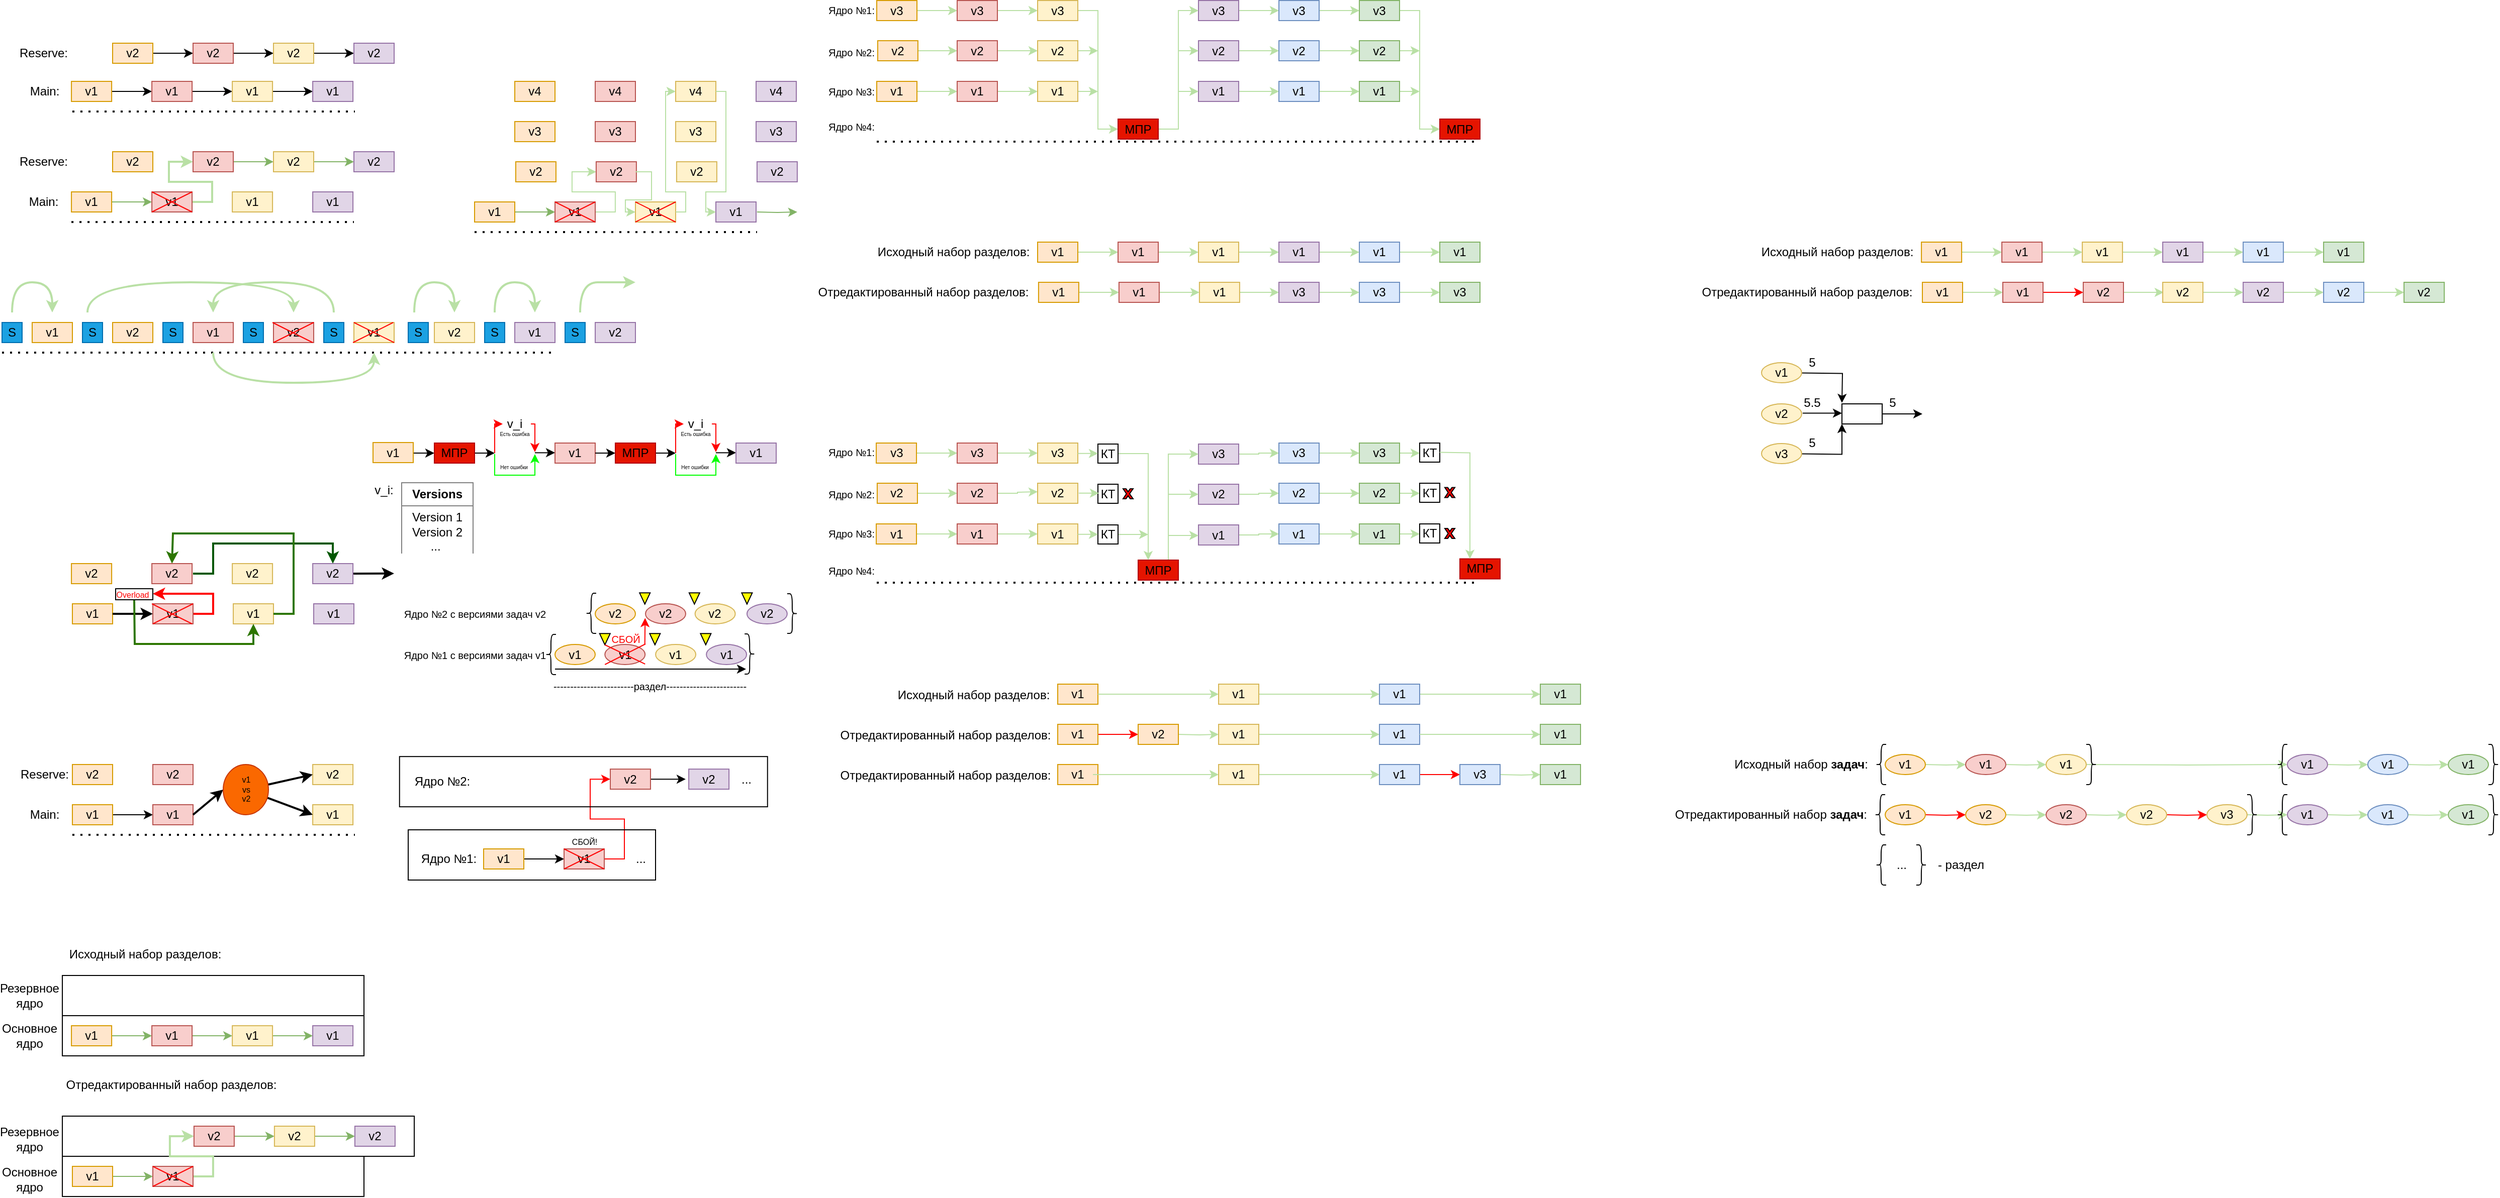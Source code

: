 <mxfile version="21.2.1" type="github">
  <diagram id="EM_qKB2MPKvF6qN4yPCp" name="Page-1">
    <mxGraphModel dx="3411" dy="1954" grid="0" gridSize="10" guides="1" tooltips="1" connect="1" arrows="1" fold="1" page="1" pageScale="1" pageWidth="827" pageHeight="1169" math="0" shadow="0">
      <root>
        <mxCell id="0" />
        <mxCell id="1" parent="0" />
        <mxCell id="xN_YfSjEERPFuP9iK-Go-70" value="" style="rounded=0;whiteSpace=wrap;html=1;fillColor=none;" vertex="1" parent="1">
          <mxGeometry x="70" y="1330" width="350" height="40" as="geometry" />
        </mxCell>
        <mxCell id="xN_YfSjEERPFuP9iK-Go-69" value="" style="rounded=0;whiteSpace=wrap;html=1;fillColor=none;" vertex="1" parent="1">
          <mxGeometry x="70" y="1370" width="300" height="40" as="geometry" />
        </mxCell>
        <mxCell id="EnMobQsevsdsLdu5N_tb-4" value="" style="edgeStyle=orthogonalEdgeStyle;rounded=0;orthogonalLoop=1;jettySize=auto;html=1;" parent="1" source="EnMobQsevsdsLdu5N_tb-1" target="EnMobQsevsdsLdu5N_tb-3" edge="1">
          <mxGeometry relative="1" as="geometry" />
        </mxCell>
        <mxCell id="EnMobQsevsdsLdu5N_tb-1" value="" style="rounded=0;whiteSpace=wrap;html=1;fillColor=#ffe6cc;strokeColor=#d79b00;" parent="1" vertex="1">
          <mxGeometry x="79.05" y="300" width="40" height="20" as="geometry" />
        </mxCell>
        <mxCell id="EnMobQsevsdsLdu5N_tb-2" value="" style="endArrow=none;dashed=1;html=1;dashPattern=1 3;strokeWidth=2;rounded=0;" parent="1" edge="1">
          <mxGeometry width="50" height="50" relative="1" as="geometry">
            <mxPoint x="80" y="330" as="sourcePoint" />
            <mxPoint x="360.952" y="330" as="targetPoint" />
          </mxGeometry>
        </mxCell>
        <mxCell id="EnMobQsevsdsLdu5N_tb-5" style="edgeStyle=orthogonalEdgeStyle;rounded=0;orthogonalLoop=1;jettySize=auto;html=1;" parent="1" source="EnMobQsevsdsLdu5N_tb-3" edge="1">
          <mxGeometry relative="1" as="geometry">
            <mxPoint x="239.05" y="310" as="targetPoint" />
          </mxGeometry>
        </mxCell>
        <mxCell id="EnMobQsevsdsLdu5N_tb-3" value="" style="whiteSpace=wrap;html=1;rounded=0;fillColor=#f8cecc;strokeColor=#b85450;" parent="1" vertex="1">
          <mxGeometry x="159.05" y="300" width="40" height="20" as="geometry" />
        </mxCell>
        <mxCell id="EnMobQsevsdsLdu5N_tb-8" value="" style="edgeStyle=orthogonalEdgeStyle;rounded=0;orthogonalLoop=1;jettySize=auto;html=1;" parent="1" source="EnMobQsevsdsLdu5N_tb-6" target="EnMobQsevsdsLdu5N_tb-7" edge="1">
          <mxGeometry relative="1" as="geometry" />
        </mxCell>
        <mxCell id="EnMobQsevsdsLdu5N_tb-6" value="" style="whiteSpace=wrap;html=1;rounded=0;fillColor=#fff2cc;strokeColor=#d6b656;" parent="1" vertex="1">
          <mxGeometry x="239.05" y="300" width="40" height="20" as="geometry" />
        </mxCell>
        <mxCell id="EnMobQsevsdsLdu5N_tb-7" value="" style="whiteSpace=wrap;html=1;rounded=0;fillColor=#e1d5e7;strokeColor=#9673a6;" parent="1" vertex="1">
          <mxGeometry x="319.05" y="300" width="40" height="20" as="geometry" />
        </mxCell>
        <mxCell id="EnMobQsevsdsLdu5N_tb-9" value="v1" style="text;html=1;strokeColor=none;fillColor=none;align=center;verticalAlign=middle;whiteSpace=wrap;rounded=0;" parent="1" vertex="1">
          <mxGeometry x="84.05" y="302.5" width="30" height="15" as="geometry" />
        </mxCell>
        <mxCell id="EnMobQsevsdsLdu5N_tb-14" value="v1" style="text;html=1;strokeColor=none;fillColor=none;align=center;verticalAlign=middle;whiteSpace=wrap;rounded=0;" parent="1" vertex="1">
          <mxGeometry x="164.05" y="302.5" width="30" height="15" as="geometry" />
        </mxCell>
        <mxCell id="EnMobQsevsdsLdu5N_tb-15" value="v1" style="text;html=1;strokeColor=none;fillColor=none;align=center;verticalAlign=middle;whiteSpace=wrap;rounded=0;" parent="1" vertex="1">
          <mxGeometry x="244.05" y="302.5" width="30" height="15" as="geometry" />
        </mxCell>
        <mxCell id="EnMobQsevsdsLdu5N_tb-16" value="v1" style="text;html=1;strokeColor=none;fillColor=none;align=center;verticalAlign=middle;whiteSpace=wrap;rounded=0;" parent="1" vertex="1">
          <mxGeometry x="324.05" y="302.5" width="30" height="15" as="geometry" />
        </mxCell>
        <mxCell id="EnMobQsevsdsLdu5N_tb-17" value="" style="edgeStyle=orthogonalEdgeStyle;rounded=0;orthogonalLoop=1;jettySize=auto;html=1;" parent="1" source="EnMobQsevsdsLdu5N_tb-18" target="EnMobQsevsdsLdu5N_tb-20" edge="1">
          <mxGeometry relative="1" as="geometry" />
        </mxCell>
        <mxCell id="EnMobQsevsdsLdu5N_tb-18" value="" style="rounded=0;whiteSpace=wrap;html=1;fillColor=#ffe6cc;strokeColor=#d79b00;" parent="1" vertex="1">
          <mxGeometry x="120" y="262" width="40" height="20" as="geometry" />
        </mxCell>
        <mxCell id="EnMobQsevsdsLdu5N_tb-19" style="edgeStyle=orthogonalEdgeStyle;rounded=0;orthogonalLoop=1;jettySize=auto;html=1;" parent="1" source="EnMobQsevsdsLdu5N_tb-20" edge="1">
          <mxGeometry relative="1" as="geometry">
            <mxPoint x="280" y="272" as="targetPoint" />
          </mxGeometry>
        </mxCell>
        <mxCell id="EnMobQsevsdsLdu5N_tb-20" value="" style="whiteSpace=wrap;html=1;rounded=0;fillColor=#f8cecc;strokeColor=#b85450;" parent="1" vertex="1">
          <mxGeometry x="200" y="262" width="40" height="20" as="geometry" />
        </mxCell>
        <mxCell id="EnMobQsevsdsLdu5N_tb-21" value="" style="edgeStyle=orthogonalEdgeStyle;rounded=0;orthogonalLoop=1;jettySize=auto;html=1;" parent="1" source="EnMobQsevsdsLdu5N_tb-22" target="EnMobQsevsdsLdu5N_tb-23" edge="1">
          <mxGeometry relative="1" as="geometry" />
        </mxCell>
        <mxCell id="EnMobQsevsdsLdu5N_tb-22" value="" style="whiteSpace=wrap;html=1;rounded=0;fillColor=#fff2cc;strokeColor=#d6b656;" parent="1" vertex="1">
          <mxGeometry x="280" y="262" width="40" height="20" as="geometry" />
        </mxCell>
        <mxCell id="EnMobQsevsdsLdu5N_tb-23" value="" style="whiteSpace=wrap;html=1;rounded=0;fillColor=#e1d5e7;strokeColor=#9673a6;" parent="1" vertex="1">
          <mxGeometry x="360" y="262" width="40" height="20" as="geometry" />
        </mxCell>
        <mxCell id="EnMobQsevsdsLdu5N_tb-24" value="v2" style="text;html=1;strokeColor=none;fillColor=none;align=center;verticalAlign=middle;whiteSpace=wrap;rounded=0;" parent="1" vertex="1">
          <mxGeometry x="125" y="264.5" width="30" height="15" as="geometry" />
        </mxCell>
        <mxCell id="EnMobQsevsdsLdu5N_tb-28" value="v2" style="text;html=1;strokeColor=none;fillColor=none;align=center;verticalAlign=middle;whiteSpace=wrap;rounded=0;" parent="1" vertex="1">
          <mxGeometry x="205" y="264.5" width="30" height="15" as="geometry" />
        </mxCell>
        <mxCell id="EnMobQsevsdsLdu5N_tb-29" value="v2" style="text;html=1;strokeColor=none;fillColor=none;align=center;verticalAlign=middle;whiteSpace=wrap;rounded=0;" parent="1" vertex="1">
          <mxGeometry x="285" y="264.5" width="30" height="15" as="geometry" />
        </mxCell>
        <mxCell id="EnMobQsevsdsLdu5N_tb-30" value="v2" style="text;html=1;strokeColor=none;fillColor=none;align=center;verticalAlign=middle;whiteSpace=wrap;rounded=0;" parent="1" vertex="1">
          <mxGeometry x="365" y="264.5" width="30" height="15" as="geometry" />
        </mxCell>
        <mxCell id="EnMobQsevsdsLdu5N_tb-31" value="Main:" style="text;html=1;strokeColor=none;fillColor=none;align=center;verticalAlign=middle;whiteSpace=wrap;rounded=0;" parent="1" vertex="1">
          <mxGeometry x="25" y="300" width="55" height="20" as="geometry" />
        </mxCell>
        <mxCell id="EnMobQsevsdsLdu5N_tb-32" value="Reserve:" style="text;html=1;strokeColor=none;fillColor=none;align=center;verticalAlign=middle;whiteSpace=wrap;rounded=0;" parent="1" vertex="1">
          <mxGeometry x="24.05" y="262" width="55" height="20" as="geometry" />
        </mxCell>
        <mxCell id="EnMobQsevsdsLdu5N_tb-56" value="" style="edgeStyle=orthogonalEdgeStyle;rounded=0;orthogonalLoop=1;jettySize=auto;html=1;fillColor=#d5e8d4;strokeColor=#82b366;" parent="1" source="EnMobQsevsdsLdu5N_tb-57" target="EnMobQsevsdsLdu5N_tb-60" edge="1">
          <mxGeometry relative="1" as="geometry" />
        </mxCell>
        <mxCell id="EnMobQsevsdsLdu5N_tb-57" value="" style="rounded=0;whiteSpace=wrap;html=1;fillColor=#ffe6cc;strokeColor=#d79b00;" parent="1" vertex="1">
          <mxGeometry x="79.05" y="410" width="40" height="20" as="geometry" />
        </mxCell>
        <mxCell id="EnMobQsevsdsLdu5N_tb-58" value="" style="endArrow=none;dashed=1;html=1;dashPattern=1 3;strokeWidth=2;rounded=0;" parent="1" edge="1">
          <mxGeometry width="50" height="50" relative="1" as="geometry">
            <mxPoint x="79.05" y="440" as="sourcePoint" />
            <mxPoint x="360.002" y="440" as="targetPoint" />
          </mxGeometry>
        </mxCell>
        <mxCell id="EnMobQsevsdsLdu5N_tb-84" style="edgeStyle=orthogonalEdgeStyle;rounded=0;orthogonalLoop=1;jettySize=auto;html=1;exitX=1;exitY=0.5;exitDx=0;exitDy=0;entryX=0;entryY=0.5;entryDx=0;entryDy=0;strokeColor=#B9E0A5;strokeWidth=2;" parent="1" source="EnMobQsevsdsLdu5N_tb-60" target="EnMobQsevsdsLdu5N_tb-71" edge="1">
          <mxGeometry relative="1" as="geometry">
            <Array as="points">
              <mxPoint x="219" y="420" />
              <mxPoint x="219" y="400" />
              <mxPoint x="176" y="400" />
              <mxPoint x="176" y="380" />
            </Array>
          </mxGeometry>
        </mxCell>
        <mxCell id="EnMobQsevsdsLdu5N_tb-60" value="" style="whiteSpace=wrap;html=1;rounded=0;fillColor=#f8cecc;strokeColor=#b85450;" parent="1" vertex="1">
          <mxGeometry x="159.05" y="410" width="40" height="20" as="geometry" />
        </mxCell>
        <mxCell id="EnMobQsevsdsLdu5N_tb-62" value="" style="whiteSpace=wrap;html=1;rounded=0;fillColor=#fff2cc;strokeColor=#d6b656;" parent="1" vertex="1">
          <mxGeometry x="239.05" y="410" width="40" height="20" as="geometry" />
        </mxCell>
        <mxCell id="EnMobQsevsdsLdu5N_tb-63" value="" style="whiteSpace=wrap;html=1;rounded=0;fillColor=#e1d5e7;strokeColor=#9673a6;" parent="1" vertex="1">
          <mxGeometry x="319.05" y="410" width="40" height="20" as="geometry" />
        </mxCell>
        <mxCell id="EnMobQsevsdsLdu5N_tb-64" value="v1" style="text;html=1;strokeColor=none;fillColor=none;align=center;verticalAlign=middle;whiteSpace=wrap;rounded=0;" parent="1" vertex="1">
          <mxGeometry x="84.05" y="412.5" width="30" height="15" as="geometry" />
        </mxCell>
        <mxCell id="EnMobQsevsdsLdu5N_tb-65" value="v1" style="text;html=1;strokeColor=none;fillColor=none;align=center;verticalAlign=middle;whiteSpace=wrap;rounded=0;" parent="1" vertex="1">
          <mxGeometry x="164.05" y="412.5" width="30" height="15" as="geometry" />
        </mxCell>
        <mxCell id="EnMobQsevsdsLdu5N_tb-66" value="v1" style="text;html=1;strokeColor=none;fillColor=none;align=center;verticalAlign=middle;whiteSpace=wrap;rounded=0;" parent="1" vertex="1">
          <mxGeometry x="244.05" y="412.5" width="30" height="15" as="geometry" />
        </mxCell>
        <mxCell id="EnMobQsevsdsLdu5N_tb-67" value="v1" style="text;html=1;strokeColor=none;fillColor=none;align=center;verticalAlign=middle;whiteSpace=wrap;rounded=0;" parent="1" vertex="1">
          <mxGeometry x="324.05" y="412.5" width="30" height="15" as="geometry" />
        </mxCell>
        <mxCell id="EnMobQsevsdsLdu5N_tb-69" value="" style="rounded=0;whiteSpace=wrap;html=1;fillColor=#ffe6cc;strokeColor=#d79b00;" parent="1" vertex="1">
          <mxGeometry x="120" y="370" width="40" height="20" as="geometry" />
        </mxCell>
        <mxCell id="EnMobQsevsdsLdu5N_tb-70" style="edgeStyle=orthogonalEdgeStyle;rounded=0;orthogonalLoop=1;jettySize=auto;html=1;fillColor=#d5e8d4;strokeColor=#82b366;" parent="1" source="EnMobQsevsdsLdu5N_tb-71" edge="1">
          <mxGeometry relative="1" as="geometry">
            <mxPoint x="280.0" y="380" as="targetPoint" />
          </mxGeometry>
        </mxCell>
        <mxCell id="EnMobQsevsdsLdu5N_tb-71" value="" style="whiteSpace=wrap;html=1;rounded=0;fillColor=#f8cecc;strokeColor=#b85450;" parent="1" vertex="1">
          <mxGeometry x="200" y="370" width="40" height="20" as="geometry" />
        </mxCell>
        <mxCell id="EnMobQsevsdsLdu5N_tb-72" value="" style="edgeStyle=orthogonalEdgeStyle;rounded=0;orthogonalLoop=1;jettySize=auto;html=1;fillColor=#d5e8d4;strokeColor=#82b366;" parent="1" source="EnMobQsevsdsLdu5N_tb-73" target="EnMobQsevsdsLdu5N_tb-74" edge="1">
          <mxGeometry relative="1" as="geometry" />
        </mxCell>
        <mxCell id="EnMobQsevsdsLdu5N_tb-73" value="" style="whiteSpace=wrap;html=1;rounded=0;fillColor=#fff2cc;strokeColor=#d6b656;" parent="1" vertex="1">
          <mxGeometry x="280" y="370" width="40" height="20" as="geometry" />
        </mxCell>
        <mxCell id="EnMobQsevsdsLdu5N_tb-74" value="" style="whiteSpace=wrap;html=1;rounded=0;fillColor=#e1d5e7;strokeColor=#9673a6;" parent="1" vertex="1">
          <mxGeometry x="360" y="370" width="40" height="20" as="geometry" />
        </mxCell>
        <mxCell id="EnMobQsevsdsLdu5N_tb-75" value="v2" style="text;html=1;strokeColor=none;fillColor=none;align=center;verticalAlign=middle;whiteSpace=wrap;rounded=0;" parent="1" vertex="1">
          <mxGeometry x="125" y="372.5" width="30" height="15" as="geometry" />
        </mxCell>
        <mxCell id="EnMobQsevsdsLdu5N_tb-76" value="v2" style="text;html=1;strokeColor=none;fillColor=none;align=center;verticalAlign=middle;whiteSpace=wrap;rounded=0;" parent="1" vertex="1">
          <mxGeometry x="205" y="372.5" width="30" height="15" as="geometry" />
        </mxCell>
        <mxCell id="EnMobQsevsdsLdu5N_tb-77" value="v2" style="text;html=1;strokeColor=none;fillColor=none;align=center;verticalAlign=middle;whiteSpace=wrap;rounded=0;" parent="1" vertex="1">
          <mxGeometry x="285" y="372.5" width="30" height="15" as="geometry" />
        </mxCell>
        <mxCell id="EnMobQsevsdsLdu5N_tb-78" value="v2" style="text;html=1;strokeColor=none;fillColor=none;align=center;verticalAlign=middle;whiteSpace=wrap;rounded=0;" parent="1" vertex="1">
          <mxGeometry x="365" y="372.5" width="30" height="15" as="geometry" />
        </mxCell>
        <mxCell id="EnMobQsevsdsLdu5N_tb-79" value="Main:" style="text;html=1;strokeColor=none;fillColor=none;align=center;verticalAlign=middle;whiteSpace=wrap;rounded=0;" parent="1" vertex="1">
          <mxGeometry x="24.05" y="410" width="55" height="20" as="geometry" />
        </mxCell>
        <mxCell id="EnMobQsevsdsLdu5N_tb-80" value="Reserve:" style="text;html=1;strokeColor=none;fillColor=none;align=center;verticalAlign=middle;whiteSpace=wrap;rounded=0;" parent="1" vertex="1">
          <mxGeometry x="24.05" y="370" width="55" height="20" as="geometry" />
        </mxCell>
        <mxCell id="EnMobQsevsdsLdu5N_tb-81" value="" style="endArrow=none;html=1;rounded=0;strokeColor=#FF0000;" parent="1" edge="1">
          <mxGeometry width="50" height="50" relative="1" as="geometry">
            <mxPoint x="159.05" y="430" as="sourcePoint" />
            <mxPoint x="199.05" y="410" as="targetPoint" />
          </mxGeometry>
        </mxCell>
        <mxCell id="EnMobQsevsdsLdu5N_tb-82" value="" style="endArrow=none;html=1;rounded=0;strokeColor=#FF0000;" parent="1" edge="1">
          <mxGeometry width="50" height="50" relative="1" as="geometry">
            <mxPoint x="159.05" y="410" as="sourcePoint" />
            <mxPoint x="199.05" y="430" as="targetPoint" />
            <Array as="points">
              <mxPoint x="179.05" y="420" />
            </Array>
          </mxGeometry>
        </mxCell>
        <mxCell id="EnMobQsevsdsLdu5N_tb-86" value="" style="rounded=0;whiteSpace=wrap;html=1;fillColor=#ffe6cc;strokeColor=#d79b00;" parent="1" vertex="1">
          <mxGeometry x="40" y="540" width="40" height="20" as="geometry" />
        </mxCell>
        <mxCell id="EnMobQsevsdsLdu5N_tb-88" value="" style="whiteSpace=wrap;html=1;rounded=0;fillColor=#f8cecc;strokeColor=#b85450;" parent="1" vertex="1">
          <mxGeometry x="200" y="540" width="40" height="20" as="geometry" />
        </mxCell>
        <mxCell id="EnMobQsevsdsLdu5N_tb-90" value="" style="whiteSpace=wrap;html=1;rounded=0;fillColor=#fff2cc;strokeColor=#d6b656;" parent="1" vertex="1">
          <mxGeometry x="360" y="540" width="40" height="20" as="geometry" />
        </mxCell>
        <mxCell id="EnMobQsevsdsLdu5N_tb-91" value="" style="whiteSpace=wrap;html=1;rounded=0;fillColor=#e1d5e7;strokeColor=#9673a6;" parent="1" vertex="1">
          <mxGeometry x="520" y="540" width="40" height="20" as="geometry" />
        </mxCell>
        <mxCell id="EnMobQsevsdsLdu5N_tb-92" value="v1" style="text;html=1;strokeColor=none;fillColor=none;align=center;verticalAlign=middle;whiteSpace=wrap;rounded=0;" parent="1" vertex="1">
          <mxGeometry x="45" y="542.5" width="30" height="15" as="geometry" />
        </mxCell>
        <mxCell id="EnMobQsevsdsLdu5N_tb-93" value="v1" style="text;html=1;strokeColor=none;fillColor=none;align=center;verticalAlign=middle;whiteSpace=wrap;rounded=0;" parent="1" vertex="1">
          <mxGeometry x="205" y="542.5" width="30" height="15" as="geometry" />
        </mxCell>
        <mxCell id="EnMobQsevsdsLdu5N_tb-94" value="v1" style="text;html=1;strokeColor=none;fillColor=none;align=center;verticalAlign=middle;whiteSpace=wrap;rounded=0;" parent="1" vertex="1">
          <mxGeometry x="365" y="542.5" width="30" height="15" as="geometry" />
        </mxCell>
        <mxCell id="EnMobQsevsdsLdu5N_tb-95" value="v1" style="text;html=1;strokeColor=none;fillColor=none;align=center;verticalAlign=middle;whiteSpace=wrap;rounded=0;" parent="1" vertex="1">
          <mxGeometry x="525" y="542.5" width="30" height="15" as="geometry" />
        </mxCell>
        <mxCell id="EnMobQsevsdsLdu5N_tb-97" value="" style="rounded=0;whiteSpace=wrap;html=1;fillColor=#ffe6cc;strokeColor=#d79b00;" parent="1" vertex="1">
          <mxGeometry x="120" y="540" width="40" height="20" as="geometry" />
        </mxCell>
        <mxCell id="EnMobQsevsdsLdu5N_tb-99" value="" style="whiteSpace=wrap;html=1;rounded=0;fillColor=#f8cecc;strokeColor=#b85450;" parent="1" vertex="1">
          <mxGeometry x="280" y="540" width="40" height="20" as="geometry" />
        </mxCell>
        <mxCell id="EnMobQsevsdsLdu5N_tb-101" value="" style="whiteSpace=wrap;html=1;rounded=0;fillColor=#fff2cc;strokeColor=#d6b656;" parent="1" vertex="1">
          <mxGeometry x="440" y="540" width="40" height="20" as="geometry" />
        </mxCell>
        <mxCell id="EnMobQsevsdsLdu5N_tb-102" value="" style="whiteSpace=wrap;html=1;rounded=0;fillColor=#e1d5e7;strokeColor=#9673a6;" parent="1" vertex="1">
          <mxGeometry x="600" y="540" width="40" height="20" as="geometry" />
        </mxCell>
        <mxCell id="EnMobQsevsdsLdu5N_tb-103" value="v2" style="text;html=1;strokeColor=none;fillColor=none;align=center;verticalAlign=middle;whiteSpace=wrap;rounded=0;" parent="1" vertex="1">
          <mxGeometry x="125" y="542.5" width="30" height="15" as="geometry" />
        </mxCell>
        <mxCell id="EnMobQsevsdsLdu5N_tb-104" value="v2" style="text;html=1;strokeColor=none;fillColor=none;align=center;verticalAlign=middle;whiteSpace=wrap;rounded=0;" parent="1" vertex="1">
          <mxGeometry x="285" y="542.5" width="30" height="15" as="geometry" />
        </mxCell>
        <mxCell id="EnMobQsevsdsLdu5N_tb-105" value="v2" style="text;html=1;strokeColor=none;fillColor=none;align=center;verticalAlign=middle;whiteSpace=wrap;rounded=0;" parent="1" vertex="1">
          <mxGeometry x="445" y="542.5" width="30" height="15" as="geometry" />
        </mxCell>
        <mxCell id="EnMobQsevsdsLdu5N_tb-106" value="v2" style="text;html=1;strokeColor=none;fillColor=none;align=center;verticalAlign=middle;whiteSpace=wrap;rounded=0;" parent="1" vertex="1">
          <mxGeometry x="605" y="542.5" width="30" height="15" as="geometry" />
        </mxCell>
        <mxCell id="EnMobQsevsdsLdu5N_tb-108" value="" style="rounded=0;whiteSpace=wrap;html=1;fillColor=#1ba1e2;fontColor=#ffffff;strokeColor=#006EAF;" parent="1" vertex="1">
          <mxGeometry x="170" y="540" width="20" height="20" as="geometry" />
        </mxCell>
        <mxCell id="EnMobQsevsdsLdu5N_tb-109" value="S" style="text;html=1;strokeColor=none;fillColor=none;align=center;verticalAlign=middle;whiteSpace=wrap;rounded=0;" parent="1" vertex="1">
          <mxGeometry x="175" y="545" width="10" height="10" as="geometry" />
        </mxCell>
        <mxCell id="EnMobQsevsdsLdu5N_tb-110" value="" style="rounded=0;whiteSpace=wrap;html=1;fillColor=#1ba1e2;fontColor=#ffffff;strokeColor=#006EAF;" parent="1" vertex="1">
          <mxGeometry x="330" y="540" width="20" height="20" as="geometry" />
        </mxCell>
        <mxCell id="EnMobQsevsdsLdu5N_tb-111" value="S" style="text;html=1;strokeColor=none;fillColor=none;align=center;verticalAlign=middle;whiteSpace=wrap;rounded=0;" parent="1" vertex="1">
          <mxGeometry x="335" y="545" width="10" height="10" as="geometry" />
        </mxCell>
        <mxCell id="EnMobQsevsdsLdu5N_tb-112" value="" style="rounded=0;whiteSpace=wrap;html=1;fillColor=#1ba1e2;fontColor=#ffffff;strokeColor=#006EAF;" parent="1" vertex="1">
          <mxGeometry x="490" y="540" width="20" height="20" as="geometry" />
        </mxCell>
        <mxCell id="EnMobQsevsdsLdu5N_tb-113" value="S" style="text;html=1;strokeColor=none;fillColor=none;align=center;verticalAlign=middle;whiteSpace=wrap;rounded=0;" parent="1" vertex="1">
          <mxGeometry x="495" y="545" width="10" height="10" as="geometry" />
        </mxCell>
        <mxCell id="EnMobQsevsdsLdu5N_tb-115" value="" style="endArrow=none;dashed=1;html=1;dashPattern=1 3;strokeWidth=2;rounded=0;" parent="1" edge="1">
          <mxGeometry width="50" height="50" relative="1" as="geometry">
            <mxPoint x="10" y="570" as="sourcePoint" />
            <mxPoint x="560" y="570" as="targetPoint" />
          </mxGeometry>
        </mxCell>
        <mxCell id="EnMobQsevsdsLdu5N_tb-116" value="" style="rounded=0;whiteSpace=wrap;html=1;fillColor=#1ba1e2;fontColor=#ffffff;strokeColor=#006EAF;" parent="1" vertex="1">
          <mxGeometry x="10" y="540" width="20" height="20" as="geometry" />
        </mxCell>
        <mxCell id="EnMobQsevsdsLdu5N_tb-117" value="S" style="text;html=1;strokeColor=none;fillColor=none;align=center;verticalAlign=middle;whiteSpace=wrap;rounded=0;" parent="1" vertex="1">
          <mxGeometry x="15" y="545" width="10" height="10" as="geometry" />
        </mxCell>
        <mxCell id="EnMobQsevsdsLdu5N_tb-118" value="" style="curved=1;endArrow=classic;html=1;rounded=0;strokeColor=#B9E0A5;strokeWidth=2;" parent="1" edge="1">
          <mxGeometry width="50" height="50" relative="1" as="geometry">
            <mxPoint x="20" y="530" as="sourcePoint" />
            <mxPoint x="60" y="530" as="targetPoint" />
            <Array as="points">
              <mxPoint x="20" y="500" />
              <mxPoint x="60" y="500" />
            </Array>
          </mxGeometry>
        </mxCell>
        <mxCell id="EnMobQsevsdsLdu5N_tb-119" value="" style="rounded=0;whiteSpace=wrap;html=1;fillColor=#1ba1e2;fontColor=#ffffff;strokeColor=#006EAF;" parent="1" vertex="1">
          <mxGeometry x="90" y="540" width="20" height="20" as="geometry" />
        </mxCell>
        <mxCell id="EnMobQsevsdsLdu5N_tb-120" value="S" style="text;html=1;strokeColor=none;fillColor=none;align=center;verticalAlign=middle;whiteSpace=wrap;rounded=0;" parent="1" vertex="1">
          <mxGeometry x="95" y="545" width="10" height="10" as="geometry" />
        </mxCell>
        <mxCell id="EnMobQsevsdsLdu5N_tb-121" value="" style="rounded=0;whiteSpace=wrap;html=1;fillColor=#1ba1e2;fontColor=#ffffff;strokeColor=#006EAF;" parent="1" vertex="1">
          <mxGeometry x="250" y="540" width="20" height="20" as="geometry" />
        </mxCell>
        <mxCell id="EnMobQsevsdsLdu5N_tb-122" value="S" style="text;html=1;strokeColor=none;fillColor=none;align=center;verticalAlign=middle;whiteSpace=wrap;rounded=0;" parent="1" vertex="1">
          <mxGeometry x="255" y="545" width="10" height="10" as="geometry" />
        </mxCell>
        <mxCell id="EnMobQsevsdsLdu5N_tb-125" value="" style="rounded=0;whiteSpace=wrap;html=1;fillColor=#1ba1e2;fontColor=#ffffff;strokeColor=#006EAF;" parent="1" vertex="1">
          <mxGeometry x="414" y="540" width="20" height="20" as="geometry" />
        </mxCell>
        <mxCell id="EnMobQsevsdsLdu5N_tb-126" value="S" style="text;html=1;strokeColor=none;fillColor=none;align=center;verticalAlign=middle;whiteSpace=wrap;rounded=0;" parent="1" vertex="1">
          <mxGeometry x="419" y="545" width="10" height="10" as="geometry" />
        </mxCell>
        <mxCell id="EnMobQsevsdsLdu5N_tb-127" value="" style="rounded=0;whiteSpace=wrap;html=1;fillColor=#1ba1e2;fontColor=#ffffff;strokeColor=#006EAF;" parent="1" vertex="1">
          <mxGeometry x="570" y="540" width="20" height="20" as="geometry" />
        </mxCell>
        <mxCell id="EnMobQsevsdsLdu5N_tb-128" value="S" style="text;html=1;strokeColor=none;fillColor=none;align=center;verticalAlign=middle;whiteSpace=wrap;rounded=0;" parent="1" vertex="1">
          <mxGeometry x="575" y="545" width="10" height="10" as="geometry" />
        </mxCell>
        <mxCell id="EnMobQsevsdsLdu5N_tb-129" value="" style="curved=1;endArrow=classic;html=1;rounded=0;strokeColor=#B9E0A5;strokeWidth=2;" parent="1" edge="1">
          <mxGeometry width="50" height="50" relative="1" as="geometry">
            <mxPoint x="95" y="530" as="sourcePoint" />
            <mxPoint x="300" y="530" as="targetPoint" />
            <Array as="points">
              <mxPoint x="95" y="500" />
              <mxPoint x="300" y="500" />
            </Array>
          </mxGeometry>
        </mxCell>
        <mxCell id="EnMobQsevsdsLdu5N_tb-130" value="" style="endArrow=none;html=1;rounded=0;strokeColor=#FF0000;" parent="1" edge="1">
          <mxGeometry width="50" height="50" relative="1" as="geometry">
            <mxPoint x="359.05" y="560" as="sourcePoint" />
            <mxPoint x="399.05" y="540" as="targetPoint" />
          </mxGeometry>
        </mxCell>
        <mxCell id="EnMobQsevsdsLdu5N_tb-131" value="" style="endArrow=none;html=1;rounded=0;strokeColor=#FF0000;exitX=0;exitY=0;exitDx=0;exitDy=0;entryX=1;entryY=1;entryDx=0;entryDy=0;" parent="1" source="EnMobQsevsdsLdu5N_tb-90" target="EnMobQsevsdsLdu5N_tb-90" edge="1">
          <mxGeometry width="50" height="50" relative="1" as="geometry">
            <mxPoint x="369.05" y="570" as="sourcePoint" />
            <mxPoint x="409.05" y="550" as="targetPoint" />
          </mxGeometry>
        </mxCell>
        <mxCell id="EnMobQsevsdsLdu5N_tb-132" value="" style="endArrow=none;html=1;rounded=0;strokeColor=#FF0000;exitX=0;exitY=0;exitDx=0;exitDy=0;entryX=1;entryY=1;entryDx=0;entryDy=0;" parent="1" edge="1">
          <mxGeometry width="50" height="50" relative="1" as="geometry">
            <mxPoint x="279.05" y="540" as="sourcePoint" />
            <mxPoint x="319.05" y="560" as="targetPoint" />
          </mxGeometry>
        </mxCell>
        <mxCell id="EnMobQsevsdsLdu5N_tb-133" value="" style="endArrow=none;html=1;rounded=0;strokeColor=#FF0000;exitX=0;exitY=1;exitDx=0;exitDy=0;entryX=1;entryY=0;entryDx=0;entryDy=0;" parent="1" source="EnMobQsevsdsLdu5N_tb-99" target="EnMobQsevsdsLdu5N_tb-99" edge="1">
          <mxGeometry width="50" height="50" relative="1" as="geometry">
            <mxPoint x="289.05" y="550" as="sourcePoint" />
            <mxPoint x="329.05" y="570" as="targetPoint" />
          </mxGeometry>
        </mxCell>
        <mxCell id="EnMobQsevsdsLdu5N_tb-134" value="" style="curved=1;endArrow=classic;html=1;rounded=0;strokeColor=#B9E0A5;strokeWidth=2;" parent="1" edge="1">
          <mxGeometry width="50" height="50" relative="1" as="geometry">
            <mxPoint x="340" y="530" as="sourcePoint" />
            <mxPoint x="220" y="530" as="targetPoint" />
            <Array as="points">
              <mxPoint x="340" y="500" />
              <mxPoint x="220" y="500" />
            </Array>
          </mxGeometry>
        </mxCell>
        <mxCell id="EnMobQsevsdsLdu5N_tb-135" value="" style="curved=1;endArrow=classic;html=1;rounded=0;strokeColor=#B9E0A5;strokeWidth=2;" parent="1" edge="1">
          <mxGeometry width="50" height="50" relative="1" as="geometry">
            <mxPoint x="220" y="570" as="sourcePoint" />
            <mxPoint x="380" y="570" as="targetPoint" />
            <Array as="points">
              <mxPoint x="220" y="600" />
              <mxPoint x="380" y="600" />
            </Array>
          </mxGeometry>
        </mxCell>
        <mxCell id="EnMobQsevsdsLdu5N_tb-136" value="" style="curved=1;endArrow=classic;html=1;rounded=0;strokeColor=#B9E0A5;strokeWidth=2;" parent="1" edge="1">
          <mxGeometry width="50" height="50" relative="1" as="geometry">
            <mxPoint x="420" y="530" as="sourcePoint" />
            <mxPoint x="460" y="530" as="targetPoint" />
            <Array as="points">
              <mxPoint x="420" y="500" />
              <mxPoint x="460" y="500" />
            </Array>
          </mxGeometry>
        </mxCell>
        <mxCell id="EnMobQsevsdsLdu5N_tb-137" value="" style="curved=1;endArrow=classic;html=1;rounded=0;strokeColor=#B9E0A5;strokeWidth=2;" parent="1" edge="1">
          <mxGeometry width="50" height="50" relative="1" as="geometry">
            <mxPoint x="585" y="530" as="sourcePoint" />
            <mxPoint x="640" y="500" as="targetPoint" />
            <Array as="points">
              <mxPoint x="585" y="500" />
              <mxPoint x="620" y="500" />
            </Array>
          </mxGeometry>
        </mxCell>
        <mxCell id="EnMobQsevsdsLdu5N_tb-138" value="" style="curved=1;endArrow=classic;html=1;rounded=0;strokeColor=#B9E0A5;strokeWidth=2;" parent="1" edge="1">
          <mxGeometry width="50" height="50" relative="1" as="geometry">
            <mxPoint x="500" y="530" as="sourcePoint" />
            <mxPoint x="540" y="530" as="targetPoint" />
            <Array as="points">
              <mxPoint x="500" y="500" />
              <mxPoint x="540" y="500" />
            </Array>
          </mxGeometry>
        </mxCell>
        <mxCell id="EnMobQsevsdsLdu5N_tb-140" value="" style="rounded=0;whiteSpace=wrap;html=1;fillColor=#ffe6cc;strokeColor=#d79b00;" parent="1" vertex="1">
          <mxGeometry x="79.05" y="780" width="40" height="20" as="geometry" />
        </mxCell>
        <mxCell id="EnMobQsevsdsLdu5N_tb-142" value="" style="whiteSpace=wrap;html=1;rounded=0;fillColor=#f8cecc;strokeColor=#b85450;" parent="1" vertex="1">
          <mxGeometry x="159.05" y="780" width="40" height="20" as="geometry" />
        </mxCell>
        <mxCell id="EnMobQsevsdsLdu5N_tb-144" value="" style="whiteSpace=wrap;html=1;rounded=0;fillColor=#fff2cc;strokeColor=#d6b656;" parent="1" vertex="1">
          <mxGeometry x="239.05" y="780" width="40" height="20" as="geometry" />
        </mxCell>
        <mxCell id="EnMobQsevsdsLdu5N_tb-180" style="edgeStyle=none;shape=connector;orthogonalLoop=1;jettySize=auto;html=1;exitX=1;exitY=0.5;exitDx=0;exitDy=0;labelBackgroundColor=default;fontFamily=Helvetica;fontSize=8;fontColor=#FF0000;endArrow=classic;strokeColor=#000000;strokeWidth=2;curved=1;" parent="1" source="EnMobQsevsdsLdu5N_tb-145" edge="1">
          <mxGeometry relative="1" as="geometry">
            <mxPoint x="400" y="789.895" as="targetPoint" />
          </mxGeometry>
        </mxCell>
        <mxCell id="EnMobQsevsdsLdu5N_tb-145" value="" style="whiteSpace=wrap;html=1;rounded=0;fillColor=#e1d5e7;strokeColor=#9673a6;" parent="1" vertex="1">
          <mxGeometry x="319.05" y="780" width="40" height="20" as="geometry" />
        </mxCell>
        <mxCell id="EnMobQsevsdsLdu5N_tb-146" value="v2" style="text;html=1;strokeColor=none;fillColor=none;align=center;verticalAlign=middle;whiteSpace=wrap;rounded=0;" parent="1" vertex="1">
          <mxGeometry x="84.05" y="782.5" width="30" height="15" as="geometry" />
        </mxCell>
        <mxCell id="EnMobQsevsdsLdu5N_tb-179" style="edgeStyle=none;shape=connector;rounded=0;orthogonalLoop=1;jettySize=auto;html=1;labelBackgroundColor=default;fontFamily=Helvetica;fontSize=8;fontColor=#FF0000;endArrow=classic;strokeColor=#005700;strokeWidth=2;entryX=0.5;entryY=0;entryDx=0;entryDy=0;fillColor=#008a00;" parent="1" target="EnMobQsevsdsLdu5N_tb-145" edge="1">
          <mxGeometry relative="1" as="geometry">
            <mxPoint x="240" y="760" as="targetPoint" />
            <mxPoint x="200" y="790" as="sourcePoint" />
            <Array as="points">
              <mxPoint x="220" y="790" />
              <mxPoint x="220" y="760" />
              <mxPoint x="339" y="760" />
            </Array>
          </mxGeometry>
        </mxCell>
        <mxCell id="EnMobQsevsdsLdu5N_tb-147" value="v2" style="text;html=1;strokeColor=none;fillColor=none;align=center;verticalAlign=middle;whiteSpace=wrap;rounded=0;" parent="1" vertex="1">
          <mxGeometry x="164.05" y="782.5" width="30" height="15" as="geometry" />
        </mxCell>
        <mxCell id="EnMobQsevsdsLdu5N_tb-148" value="v2" style="text;html=1;strokeColor=none;fillColor=none;align=center;verticalAlign=middle;whiteSpace=wrap;rounded=0;" parent="1" vertex="1">
          <mxGeometry x="244.05" y="782.5" width="30" height="15" as="geometry" />
        </mxCell>
        <mxCell id="EnMobQsevsdsLdu5N_tb-149" value="v2" style="text;html=1;strokeColor=none;fillColor=none;align=center;verticalAlign=middle;whiteSpace=wrap;rounded=0;" parent="1" vertex="1">
          <mxGeometry x="324.05" y="782.5" width="30" height="15" as="geometry" />
        </mxCell>
        <mxCell id="EnMobQsevsdsLdu5N_tb-152" value="" style="endArrow=none;html=1;rounded=0;strokeColor=#FF0000;" parent="1" edge="1">
          <mxGeometry width="50" height="50" relative="1" as="geometry">
            <mxPoint x="160" y="840" as="sourcePoint" />
            <mxPoint x="200" y="820" as="targetPoint" />
          </mxGeometry>
        </mxCell>
        <mxCell id="EnMobQsevsdsLdu5N_tb-155" value="" style="rounded=0;whiteSpace=wrap;html=1;fillColor=#ffe6cc;strokeColor=#d79b00;" parent="1" vertex="1">
          <mxGeometry x="80" y="820" width="40" height="20" as="geometry" />
        </mxCell>
        <mxCell id="EnMobQsevsdsLdu5N_tb-174" style="edgeStyle=none;shape=connector;rounded=0;orthogonalLoop=1;jettySize=auto;html=1;exitX=1;exitY=0.5;exitDx=0;exitDy=0;labelBackgroundColor=default;fontFamily=Helvetica;fontSize=11;fontColor=default;endArrow=classic;strokeColor=#FF0000;strokeWidth=2;" parent="1" source="EnMobQsevsdsLdu5N_tb-157" edge="1">
          <mxGeometry relative="1" as="geometry">
            <mxPoint x="160" y="810" as="targetPoint" />
            <Array as="points">
              <mxPoint x="220" y="830" />
              <mxPoint x="220" y="810" />
            </Array>
          </mxGeometry>
        </mxCell>
        <mxCell id="EnMobQsevsdsLdu5N_tb-157" value="" style="whiteSpace=wrap;html=1;rounded=0;fillColor=#f8cecc;strokeColor=#b85450;" parent="1" vertex="1">
          <mxGeometry x="160" y="820" width="40" height="20" as="geometry" />
        </mxCell>
        <mxCell id="EnMobQsevsdsLdu5N_tb-159" value="" style="whiteSpace=wrap;html=1;rounded=0;fillColor=#fff2cc;strokeColor=#d6b656;" parent="1" vertex="1">
          <mxGeometry x="240" y="820" width="40" height="20" as="geometry" />
        </mxCell>
        <mxCell id="EnMobQsevsdsLdu5N_tb-160" value="" style="whiteSpace=wrap;html=1;rounded=0;fillColor=#e1d5e7;strokeColor=#9673a6;" parent="1" vertex="1">
          <mxGeometry x="320" y="820" width="40" height="20" as="geometry" />
        </mxCell>
        <mxCell id="EnMobQsevsdsLdu5N_tb-181" style="edgeStyle=none;shape=connector;curved=1;orthogonalLoop=1;jettySize=auto;html=1;entryX=0;entryY=0.5;entryDx=0;entryDy=0;labelBackgroundColor=default;fontFamily=Helvetica;fontSize=8;fontColor=#FF0000;endArrow=classic;strokeColor=#000000;strokeWidth=2;" parent="1" target="EnMobQsevsdsLdu5N_tb-157" edge="1">
          <mxGeometry relative="1" as="geometry">
            <mxPoint x="120" y="830" as="sourcePoint" />
          </mxGeometry>
        </mxCell>
        <mxCell id="EnMobQsevsdsLdu5N_tb-161" value="v1" style="text;html=1;strokeColor=none;fillColor=none;align=center;verticalAlign=middle;whiteSpace=wrap;rounded=0;" parent="1" vertex="1">
          <mxGeometry x="85" y="822.5" width="30" height="15" as="geometry" />
        </mxCell>
        <mxCell id="EnMobQsevsdsLdu5N_tb-162" value="v1" style="text;html=1;strokeColor=none;fillColor=none;align=center;verticalAlign=middle;whiteSpace=wrap;rounded=0;" parent="1" vertex="1">
          <mxGeometry x="165" y="822.5" width="30" height="15" as="geometry" />
        </mxCell>
        <mxCell id="EnMobQsevsdsLdu5N_tb-178" style="edgeStyle=none;shape=connector;rounded=0;orthogonalLoop=1;jettySize=auto;html=1;labelBackgroundColor=default;fontFamily=Helvetica;fontSize=8;fontColor=#FF0000;endArrow=classic;strokeColor=#2D7600;strokeWidth=2;entryX=0.5;entryY=0;entryDx=0;entryDy=0;fillColor=#60a917;" parent="1" target="EnMobQsevsdsLdu5N_tb-142" edge="1">
          <mxGeometry relative="1" as="geometry">
            <mxPoint x="170" y="750" as="targetPoint" />
            <mxPoint x="280" y="830" as="sourcePoint" />
            <Array as="points">
              <mxPoint x="300" y="830" />
              <mxPoint x="300" y="750" />
              <mxPoint x="180" y="750" />
            </Array>
          </mxGeometry>
        </mxCell>
        <mxCell id="EnMobQsevsdsLdu5N_tb-163" value="v1" style="text;html=1;strokeColor=none;fillColor=none;align=center;verticalAlign=middle;whiteSpace=wrap;rounded=0;" parent="1" vertex="1">
          <mxGeometry x="245" y="822.5" width="30" height="15" as="geometry" />
        </mxCell>
        <mxCell id="EnMobQsevsdsLdu5N_tb-164" value="v1" style="text;html=1;strokeColor=none;fillColor=none;align=center;verticalAlign=middle;whiteSpace=wrap;rounded=0;" parent="1" vertex="1">
          <mxGeometry x="325" y="822.5" width="30" height="15" as="geometry" />
        </mxCell>
        <mxCell id="EnMobQsevsdsLdu5N_tb-167" value="" style="endArrow=none;html=1;rounded=0;strokeColor=#FF0000;exitX=0;exitY=0;exitDx=0;exitDy=0;entryX=1;entryY=1;entryDx=0;entryDy=0;" parent="1" edge="1">
          <mxGeometry width="50" height="50" relative="1" as="geometry">
            <mxPoint x="159.05" y="820" as="sourcePoint" />
            <mxPoint x="199.05" y="840" as="targetPoint" />
          </mxGeometry>
        </mxCell>
        <mxCell id="EnMobQsevsdsLdu5N_tb-168" value="" style="endArrow=none;html=1;rounded=0;strokeColor=#FF0000;exitX=0;exitY=1;exitDx=0;exitDy=0;entryX=1;entryY=0;entryDx=0;entryDy=0;" parent="1" source="EnMobQsevsdsLdu5N_tb-157" target="EnMobQsevsdsLdu5N_tb-157" edge="1">
          <mxGeometry width="50" height="50" relative="1" as="geometry">
            <mxPoint x="169.05" y="830.0" as="sourcePoint" />
            <mxPoint x="209.05" y="850.0" as="targetPoint" />
          </mxGeometry>
        </mxCell>
        <mxCell id="EnMobQsevsdsLdu5N_tb-176" style="edgeStyle=none;shape=connector;rounded=0;orthogonalLoop=1;jettySize=auto;html=1;labelBackgroundColor=default;fontFamily=Helvetica;fontSize=8;fontColor=#FF0000;endArrow=classic;strokeColor=#2D7600;strokeWidth=2;entryX=0.5;entryY=1;entryDx=0;entryDy=0;exitX=0.5;exitY=1;exitDx=0;exitDy=0;fillColor=#60a917;" parent="1" source="EnMobQsevsdsLdu5N_tb-177" target="EnMobQsevsdsLdu5N_tb-159" edge="1">
          <mxGeometry relative="1" as="geometry">
            <mxPoint x="260" y="860" as="targetPoint" />
            <Array as="points">
              <mxPoint x="142" y="860" />
              <mxPoint x="260" y="860" />
            </Array>
          </mxGeometry>
        </mxCell>
        <mxCell id="EnMobQsevsdsLdu5N_tb-175" value="&lt;font color=&quot;#ff0000&quot; style=&quot;font-size: 8px&quot;&gt;Overload&lt;/font&gt;" style="text;html=1;strokeColor=none;fillColor=none;align=center;verticalAlign=middle;whiteSpace=wrap;rounded=0;fontFamily=Helvetica;fontSize=11;fontColor=default;" parent="1" vertex="1">
          <mxGeometry x="120" y="800" width="40" height="20" as="geometry" />
        </mxCell>
        <mxCell id="EnMobQsevsdsLdu5N_tb-177" value="" style="rounded=0;whiteSpace=wrap;html=1;fontFamily=Helvetica;fontSize=8;fontColor=#FF0000;fillColor=none;" parent="1" vertex="1">
          <mxGeometry x="123" y="805" width="37" height="11" as="geometry" />
        </mxCell>
        <mxCell id="EnMobQsevsdsLdu5N_tb-182" value="" style="edgeStyle=orthogonalEdgeStyle;rounded=0;orthogonalLoop=1;jettySize=auto;html=1;fillColor=#d5e8d4;strokeColor=#000000;" parent="1" source="EnMobQsevsdsLdu5N_tb-183" target="EnMobQsevsdsLdu5N_tb-186" edge="1">
          <mxGeometry relative="1" as="geometry" />
        </mxCell>
        <mxCell id="EnMobQsevsdsLdu5N_tb-183" value="" style="rounded=0;whiteSpace=wrap;html=1;fillColor=#ffe6cc;strokeColor=#d79b00;" parent="1" vertex="1">
          <mxGeometry x="80" y="1020" width="40" height="20" as="geometry" />
        </mxCell>
        <mxCell id="EnMobQsevsdsLdu5N_tb-184" value="" style="endArrow=none;dashed=1;html=1;dashPattern=1 3;strokeWidth=2;rounded=0;" parent="1" edge="1">
          <mxGeometry width="50" height="50" relative="1" as="geometry">
            <mxPoint x="80.0" y="1050" as="sourcePoint" />
            <mxPoint x="360.952" y="1050" as="targetPoint" />
          </mxGeometry>
        </mxCell>
        <mxCell id="EnMobQsevsdsLdu5N_tb-186" value="" style="whiteSpace=wrap;html=1;rounded=0;fillColor=#f8cecc;strokeColor=#b85450;" parent="1" vertex="1">
          <mxGeometry x="160" y="1020" width="40" height="20" as="geometry" />
        </mxCell>
        <mxCell id="EnMobQsevsdsLdu5N_tb-187" value="" style="whiteSpace=wrap;html=1;rounded=0;fillColor=#fff2cc;strokeColor=#d6b656;" parent="1" vertex="1">
          <mxGeometry x="319.05" y="1020" width="40" height="20" as="geometry" />
        </mxCell>
        <mxCell id="EnMobQsevsdsLdu5N_tb-189" value="v1" style="text;html=1;strokeColor=none;fillColor=none;align=center;verticalAlign=middle;whiteSpace=wrap;rounded=0;" parent="1" vertex="1">
          <mxGeometry x="85" y="1022.5" width="30" height="15" as="geometry" />
        </mxCell>
        <mxCell id="EnMobQsevsdsLdu5N_tb-215" value="" style="edgeStyle=none;shape=connector;curved=1;orthogonalLoop=1;jettySize=auto;html=1;labelBackgroundColor=default;fontFamily=Helvetica;fontSize=8;fontColor=#FF0000;endArrow=classic;strokeColor=#000000;strokeWidth=2;exitX=1;exitY=0.5;exitDx=0;exitDy=0;entryX=0;entryY=0.5;entryDx=0;entryDy=0;" parent="1" source="EnMobQsevsdsLdu5N_tb-186" target="EnMobQsevsdsLdu5N_tb-214" edge="1">
          <mxGeometry relative="1" as="geometry" />
        </mxCell>
        <mxCell id="EnMobQsevsdsLdu5N_tb-190" value="v1" style="text;html=1;strokeColor=none;fillColor=none;align=center;verticalAlign=middle;whiteSpace=wrap;rounded=0;" parent="1" vertex="1">
          <mxGeometry x="165" y="1022.5" width="30" height="15" as="geometry" />
        </mxCell>
        <mxCell id="EnMobQsevsdsLdu5N_tb-191" value="v1" style="text;html=1;strokeColor=none;fillColor=none;align=center;verticalAlign=middle;whiteSpace=wrap;rounded=0;" parent="1" vertex="1">
          <mxGeometry x="324.05" y="1022.5" width="30" height="15" as="geometry" />
        </mxCell>
        <mxCell id="EnMobQsevsdsLdu5N_tb-193" value="" style="rounded=0;whiteSpace=wrap;html=1;fillColor=#ffe6cc;strokeColor=#d79b00;" parent="1" vertex="1">
          <mxGeometry x="80" y="980" width="40" height="20" as="geometry" />
        </mxCell>
        <mxCell id="EnMobQsevsdsLdu5N_tb-195" value="" style="whiteSpace=wrap;html=1;rounded=0;fillColor=#f8cecc;strokeColor=#b85450;" parent="1" vertex="1">
          <mxGeometry x="160" y="980" width="40" height="20" as="geometry" />
        </mxCell>
        <mxCell id="EnMobQsevsdsLdu5N_tb-197" value="" style="whiteSpace=wrap;html=1;rounded=0;fillColor=#fff2cc;strokeColor=#d6b656;" parent="1" vertex="1">
          <mxGeometry x="319.05" y="980" width="40" height="20" as="geometry" />
        </mxCell>
        <mxCell id="EnMobQsevsdsLdu5N_tb-199" value="v2" style="text;html=1;strokeColor=none;fillColor=none;align=center;verticalAlign=middle;whiteSpace=wrap;rounded=0;" parent="1" vertex="1">
          <mxGeometry x="85" y="982.5" width="30" height="15" as="geometry" />
        </mxCell>
        <mxCell id="EnMobQsevsdsLdu5N_tb-200" value="v2" style="text;html=1;strokeColor=none;fillColor=none;align=center;verticalAlign=middle;whiteSpace=wrap;rounded=0;" parent="1" vertex="1">
          <mxGeometry x="165" y="982.5" width="30" height="15" as="geometry" />
        </mxCell>
        <mxCell id="EnMobQsevsdsLdu5N_tb-201" value="v2" style="text;html=1;strokeColor=none;fillColor=none;align=center;verticalAlign=middle;whiteSpace=wrap;rounded=0;" parent="1" vertex="1">
          <mxGeometry x="324.05" y="982.5" width="30" height="15" as="geometry" />
        </mxCell>
        <mxCell id="EnMobQsevsdsLdu5N_tb-203" value="Main:" style="text;html=1;strokeColor=none;fillColor=none;align=center;verticalAlign=middle;whiteSpace=wrap;rounded=0;" parent="1" vertex="1">
          <mxGeometry x="25" y="1020" width="55" height="20" as="geometry" />
        </mxCell>
        <mxCell id="EnMobQsevsdsLdu5N_tb-204" value="Reserve:" style="text;html=1;strokeColor=none;fillColor=none;align=center;verticalAlign=middle;whiteSpace=wrap;rounded=0;" parent="1" vertex="1">
          <mxGeometry x="25" y="980" width="55" height="20" as="geometry" />
        </mxCell>
        <mxCell id="EnMobQsevsdsLdu5N_tb-217" style="edgeStyle=none;shape=connector;curved=1;orthogonalLoop=1;jettySize=auto;html=1;entryX=0;entryY=0.5;entryDx=0;entryDy=0;labelBackgroundColor=default;fontFamily=Helvetica;fontSize=8;fontColor=#000000;endArrow=classic;strokeColor=#000000;strokeWidth=2;" parent="1" source="EnMobQsevsdsLdu5N_tb-214" target="EnMobQsevsdsLdu5N_tb-197" edge="1">
          <mxGeometry relative="1" as="geometry" />
        </mxCell>
        <mxCell id="EnMobQsevsdsLdu5N_tb-218" style="edgeStyle=none;shape=connector;curved=1;orthogonalLoop=1;jettySize=auto;html=1;entryX=0;entryY=0.5;entryDx=0;entryDy=0;labelBackgroundColor=default;fontFamily=Helvetica;fontSize=8;fontColor=#000000;endArrow=classic;strokeColor=#000000;strokeWidth=2;" parent="1" source="EnMobQsevsdsLdu5N_tb-214" target="EnMobQsevsdsLdu5N_tb-187" edge="1">
          <mxGeometry relative="1" as="geometry" />
        </mxCell>
        <mxCell id="EnMobQsevsdsLdu5N_tb-214" value="" style="ellipse;whiteSpace=wrap;html=1;fontFamily=Helvetica;fontSize=8;fillColor=#fa6800;strokeColor=#C73500;fontColor=#000000;" parent="1" vertex="1">
          <mxGeometry x="230" y="980" width="45" height="50" as="geometry" />
        </mxCell>
        <mxCell id="EnMobQsevsdsLdu5N_tb-216" value="&lt;font color=&quot;#000000&quot;&gt;v1&lt;br&gt;vs&lt;br&gt;v2&lt;/font&gt;" style="text;html=1;strokeColor=none;fillColor=none;align=center;verticalAlign=middle;whiteSpace=wrap;rounded=0;fontFamily=Helvetica;fontSize=8;fontColor=#FF0000;" parent="1" vertex="1">
          <mxGeometry x="237.5" y="990" width="30" height="30" as="geometry" />
        </mxCell>
        <mxCell id="iN4m6gtiBW2o0VAL09nh-50" style="edgeStyle=orthogonalEdgeStyle;rounded=0;orthogonalLoop=1;jettySize=auto;html=1;shadow=0;entryX=0;entryY=0.5;entryDx=0;entryDy=0;" parent="1" source="rEXKtIqqEfv8Jr1cO-7T-2" target="ibhKaDp-6tEpMH0eBV8N-160" edge="1">
          <mxGeometry relative="1" as="geometry">
            <mxPoint x="430" y="669.5" as="targetPoint" />
            <Array as="points">
              <mxPoint x="420" y="670" />
            </Array>
          </mxGeometry>
        </mxCell>
        <mxCell id="rEXKtIqqEfv8Jr1cO-7T-2" value="" style="rounded=0;whiteSpace=wrap;html=1;fillColor=#ffe6cc;strokeColor=#d79b00;" parent="1" vertex="1">
          <mxGeometry x="379" y="659.5" width="40" height="20" as="geometry" />
        </mxCell>
        <mxCell id="rEXKtIqqEfv8Jr1cO-7T-4" value="" style="whiteSpace=wrap;html=1;rounded=0;fillColor=#f8cecc;strokeColor=#b85450;" parent="1" vertex="1">
          <mxGeometry x="560" y="660" width="40" height="20" as="geometry" />
        </mxCell>
        <mxCell id="rEXKtIqqEfv8Jr1cO-7T-8" value="v1" style="text;html=1;strokeColor=none;fillColor=none;align=center;verticalAlign=middle;whiteSpace=wrap;rounded=0;" parent="1" vertex="1">
          <mxGeometry x="384" y="662" width="30" height="15" as="geometry" />
        </mxCell>
        <mxCell id="rEXKtIqqEfv8Jr1cO-7T-9" value="v1" style="text;html=1;strokeColor=none;fillColor=none;align=center;verticalAlign=middle;whiteSpace=wrap;rounded=0;" parent="1" vertex="1">
          <mxGeometry x="565" y="662.5" width="30" height="15" as="geometry" />
        </mxCell>
        <mxCell id="rEXKtIqqEfv8Jr1cO-7T-14" value="" style="edgeStyle=orthogonalEdgeStyle;rounded=0;orthogonalLoop=1;jettySize=auto;html=1;" parent="1" edge="1">
          <mxGeometry relative="1" as="geometry">
            <mxPoint x="540" y="669.67" as="sourcePoint" />
            <mxPoint x="560" y="669.67" as="targetPoint" />
          </mxGeometry>
        </mxCell>
        <mxCell id="rEXKtIqqEfv8Jr1cO-7T-15" value="v_i" style="text;html=1;strokeColor=none;fillColor=none;align=center;verticalAlign=middle;whiteSpace=wrap;rounded=0;" parent="1" vertex="1">
          <mxGeometry x="505" y="633" width="30" height="15" as="geometry" />
        </mxCell>
        <mxCell id="rEXKtIqqEfv8Jr1cO-7T-17" value="" style="endArrow=classic;html=1;rounded=0;strokeColor=#FF0000;" parent="1" edge="1">
          <mxGeometry width="50" height="50" relative="1" as="geometry">
            <mxPoint x="500" y="670" as="sourcePoint" />
            <mxPoint x="508" y="641" as="targetPoint" />
            <Array as="points">
              <mxPoint x="500" y="641" />
            </Array>
          </mxGeometry>
        </mxCell>
        <mxCell id="rEXKtIqqEfv8Jr1cO-7T-18" value="" style="endArrow=classic;html=1;rounded=0;strokeColor=#FF0000;" parent="1" edge="1">
          <mxGeometry width="50" height="50" relative="1" as="geometry">
            <mxPoint x="536" y="641" as="sourcePoint" />
            <mxPoint x="540" y="669" as="targetPoint" />
            <Array as="points">
              <mxPoint x="540" y="641" />
            </Array>
          </mxGeometry>
        </mxCell>
        <mxCell id="rEXKtIqqEfv8Jr1cO-7T-19" value="" style="endArrow=classic;html=1;rounded=0;strokeColor=#00FF00;" parent="1" edge="1">
          <mxGeometry width="50" height="50" relative="1" as="geometry">
            <mxPoint x="500" y="671" as="sourcePoint" />
            <mxPoint x="540" y="671" as="targetPoint" />
            <Array as="points">
              <mxPoint x="500" y="692" />
              <mxPoint x="540" y="692" />
            </Array>
          </mxGeometry>
        </mxCell>
        <mxCell id="rEXKtIqqEfv8Jr1cO-7T-20" value="&lt;font style=&quot;font-size: 5px&quot;&gt;Есть ошибка&lt;/font&gt;" style="text;html=1;strokeColor=none;fillColor=none;align=center;verticalAlign=middle;whiteSpace=wrap;rounded=0;" parent="1" vertex="1">
          <mxGeometry x="503.25" y="644" width="33.5" height="10" as="geometry" />
        </mxCell>
        <mxCell id="rEXKtIqqEfv8Jr1cO-7T-22" value="&lt;font style=&quot;font-size: 5px&quot;&gt;Нет ошибки&amp;nbsp;&lt;/font&gt;" style="text;html=1;strokeColor=none;fillColor=none;align=center;verticalAlign=middle;whiteSpace=wrap;rounded=0;fontSize=3;" parent="1" vertex="1">
          <mxGeometry x="503" y="677.5" width="34" height="12" as="geometry" />
        </mxCell>
        <mxCell id="rEXKtIqqEfv8Jr1cO-7T-23" value="" style="edgeStyle=orthogonalEdgeStyle;rounded=0;orthogonalLoop=1;jettySize=auto;html=1;" parent="1" edge="1">
          <mxGeometry relative="1" as="geometry">
            <mxPoint x="600.0" y="670.0" as="sourcePoint" />
            <mxPoint x="620.0" y="670.0" as="targetPoint" />
          </mxGeometry>
        </mxCell>
        <mxCell id="rEXKtIqqEfv8Jr1cO-7T-24" value="" style="edgeStyle=orthogonalEdgeStyle;rounded=0;orthogonalLoop=1;jettySize=auto;html=1;" parent="1" edge="1">
          <mxGeometry relative="1" as="geometry">
            <mxPoint x="720.0" y="669.67" as="sourcePoint" />
            <mxPoint x="740.0" y="669.67" as="targetPoint" />
          </mxGeometry>
        </mxCell>
        <mxCell id="rEXKtIqqEfv8Jr1cO-7T-25" value="v_i" style="text;html=1;strokeColor=none;fillColor=none;align=center;verticalAlign=middle;whiteSpace=wrap;rounded=0;" parent="1" vertex="1">
          <mxGeometry x="685" y="633" width="30" height="15" as="geometry" />
        </mxCell>
        <mxCell id="rEXKtIqqEfv8Jr1cO-7T-26" value="" style="endArrow=classic;html=1;rounded=0;strokeColor=#FF0000;" parent="1" edge="1">
          <mxGeometry width="50" height="50" relative="1" as="geometry">
            <mxPoint x="680.0" y="670.0" as="sourcePoint" />
            <mxPoint x="688" y="641" as="targetPoint" />
            <Array as="points">
              <mxPoint x="680" y="641" />
            </Array>
          </mxGeometry>
        </mxCell>
        <mxCell id="rEXKtIqqEfv8Jr1cO-7T-27" value="" style="endArrow=classic;html=1;rounded=0;strokeColor=#FF0000;" parent="1" edge="1">
          <mxGeometry width="50" height="50" relative="1" as="geometry">
            <mxPoint x="716" y="641" as="sourcePoint" />
            <mxPoint x="720.0" y="669" as="targetPoint" />
            <Array as="points">
              <mxPoint x="720" y="641" />
            </Array>
          </mxGeometry>
        </mxCell>
        <mxCell id="rEXKtIqqEfv8Jr1cO-7T-28" value="" style="endArrow=classic;html=1;rounded=0;strokeColor=#00FF00;" parent="1" edge="1">
          <mxGeometry width="50" height="50" relative="1" as="geometry">
            <mxPoint x="680.0" y="671" as="sourcePoint" />
            <mxPoint x="720.0" y="671" as="targetPoint" />
            <Array as="points">
              <mxPoint x="680" y="692" />
              <mxPoint x="720" y="692" />
            </Array>
          </mxGeometry>
        </mxCell>
        <mxCell id="rEXKtIqqEfv8Jr1cO-7T-29" value="&lt;font style=&quot;font-size: 5px&quot;&gt;Есть ошибка&lt;/font&gt;" style="text;html=1;strokeColor=none;fillColor=none;align=center;verticalAlign=middle;whiteSpace=wrap;rounded=0;" parent="1" vertex="1">
          <mxGeometry x="683.25" y="644" width="33.5" height="10" as="geometry" />
        </mxCell>
        <mxCell id="rEXKtIqqEfv8Jr1cO-7T-30" value="&lt;font style=&quot;font-size: 5px&quot;&gt;Нет ошибки&amp;nbsp;&lt;/font&gt;" style="text;html=1;strokeColor=none;fillColor=none;align=center;verticalAlign=middle;whiteSpace=wrap;rounded=0;fontSize=3;" parent="1" vertex="1">
          <mxGeometry x="683" y="677.5" width="34" height="12" as="geometry" />
        </mxCell>
        <mxCell id="rEXKtIqqEfv8Jr1cO-7T-31" value="" style="whiteSpace=wrap;html=1;rounded=0;fillColor=#e1d5e7;strokeColor=#9673a6;" parent="1" vertex="1">
          <mxGeometry x="740" y="660" width="40" height="20" as="geometry" />
        </mxCell>
        <mxCell id="rEXKtIqqEfv8Jr1cO-7T-32" value="v1" style="text;html=1;strokeColor=none;fillColor=none;align=center;verticalAlign=middle;whiteSpace=wrap;rounded=0;" parent="1" vertex="1">
          <mxGeometry x="745" y="662.5" width="30" height="15" as="geometry" />
        </mxCell>
        <mxCell id="rEXKtIqqEfv8Jr1cO-7T-60" value="" style="triangle;whiteSpace=wrap;html=1;fontSize=5;rotation=90;fillColor=#FFFF00;" parent="1" vertex="1">
          <mxGeometry x="604.0" y="850" width="11.25" height="10.5" as="geometry" />
        </mxCell>
        <mxCell id="rEXKtIqqEfv8Jr1cO-7T-61" value="" style="triangle;whiteSpace=wrap;html=1;fontSize=5;rotation=90;fillColor=#FFFF00;" parent="1" vertex="1">
          <mxGeometry x="653.8" y="850" width="11.25" height="10.5" as="geometry" />
        </mxCell>
        <mxCell id="rEXKtIqqEfv8Jr1cO-7T-62" value="" style="triangle;whiteSpace=wrap;html=1;fontSize=5;rotation=90;fillColor=#FFFF00;" parent="1" vertex="1">
          <mxGeometry x="704.3" y="850" width="11.25" height="10.5" as="geometry" />
        </mxCell>
        <mxCell id="rEXKtIqqEfv8Jr1cO-7T-63" value="" style="triangle;whiteSpace=wrap;html=1;fontSize=5;rotation=90;fillColor=#FFFF00;" parent="1" vertex="1">
          <mxGeometry x="643.75" y="809.5" width="11.25" height="10.5" as="geometry" />
        </mxCell>
        <mxCell id="rEXKtIqqEfv8Jr1cO-7T-64" value="" style="triangle;whiteSpace=wrap;html=1;fontSize=5;rotation=90;fillColor=#FFFF00;" parent="1" vertex="1">
          <mxGeometry x="693.05" y="809.5" width="11.25" height="10.5" as="geometry" />
        </mxCell>
        <mxCell id="rEXKtIqqEfv8Jr1cO-7T-65" value="" style="triangle;whiteSpace=wrap;html=1;fontSize=5;rotation=90;fillColor=#FFFF00;" parent="1" vertex="1">
          <mxGeometry x="745.32" y="809.5" width="11.25" height="10.5" as="geometry" />
        </mxCell>
        <mxCell id="rEXKtIqqEfv8Jr1cO-7T-68" value="" style="endArrow=classic;html=1;rounded=0;fontSize=5;strokeColor=#FF0000;exitX=0.993;exitY=0.77;exitDx=0;exitDy=0;entryX=-0.009;entryY=0.709;entryDx=0;entryDy=0;entryPerimeter=0;exitPerimeter=0;" parent="1" source="iN4m6gtiBW2o0VAL09nh-107" target="iN4m6gtiBW2o0VAL09nh-106" edge="1">
          <mxGeometry width="50" height="50" relative="1" as="geometry">
            <mxPoint x="645.0" y="910" as="sourcePoint" />
            <mxPoint x="640" y="840.0" as="targetPoint" />
          </mxGeometry>
        </mxCell>
        <mxCell id="Q2_m1f0G-9jLqt6sy_Gy-2" value="" style="edgeStyle=orthogonalEdgeStyle;rounded=0;orthogonalLoop=1;jettySize=auto;html=1;fillColor=#d5e8d4;strokeColor=#82b366;" parent="1" source="Q2_m1f0G-9jLqt6sy_Gy-3" target="Q2_m1f0G-9jLqt6sy_Gy-6" edge="1">
          <mxGeometry relative="1" as="geometry" />
        </mxCell>
        <mxCell id="Q2_m1f0G-9jLqt6sy_Gy-3" value="" style="rounded=0;whiteSpace=wrap;html=1;fillColor=#ffe6cc;strokeColor=#d79b00;" parent="1" vertex="1">
          <mxGeometry x="480.0" y="420" width="40" height="20" as="geometry" />
        </mxCell>
        <mxCell id="Q2_m1f0G-9jLqt6sy_Gy-4" value="" style="endArrow=none;dashed=1;html=1;dashPattern=1 3;strokeWidth=2;rounded=0;" parent="1" edge="1">
          <mxGeometry width="50" height="50" relative="1" as="geometry">
            <mxPoint x="480" y="450" as="sourcePoint" />
            <mxPoint x="760.952" y="450" as="targetPoint" />
          </mxGeometry>
        </mxCell>
        <mxCell id="Q2_m1f0G-9jLqt6sy_Gy-5" style="edgeStyle=orthogonalEdgeStyle;rounded=0;orthogonalLoop=1;jettySize=auto;html=1;exitX=1;exitY=0.5;exitDx=0;exitDy=0;entryX=0;entryY=0.5;entryDx=0;entryDy=0;strokeColor=#B9E0A5;strokeWidth=1;" parent="1" source="Q2_m1f0G-9jLqt6sy_Gy-6" target="Q2_m1f0G-9jLqt6sy_Gy-15" edge="1">
          <mxGeometry relative="1" as="geometry">
            <Array as="points">
              <mxPoint x="619.95" y="430" />
              <mxPoint x="619.95" y="410" />
              <mxPoint x="576.95" y="410" />
              <mxPoint x="576.95" y="390" />
            </Array>
          </mxGeometry>
        </mxCell>
        <mxCell id="Q2_m1f0G-9jLqt6sy_Gy-6" value="" style="whiteSpace=wrap;html=1;rounded=0;fillColor=#f8cecc;strokeColor=#b85450;" parent="1" vertex="1">
          <mxGeometry x="560" y="420" width="40" height="20" as="geometry" />
        </mxCell>
        <mxCell id="Q2_m1f0G-9jLqt6sy_Gy-7" value="" style="whiteSpace=wrap;html=1;rounded=0;fillColor=#fff2cc;strokeColor=#d6b656;" parent="1" vertex="1">
          <mxGeometry x="640" y="420" width="40" height="20" as="geometry" />
        </mxCell>
        <mxCell id="Q2_m1f0G-9jLqt6sy_Gy-8" value="" style="whiteSpace=wrap;html=1;rounded=0;fillColor=#e1d5e7;strokeColor=#9673a6;" parent="1" vertex="1">
          <mxGeometry x="720" y="420" width="40" height="20" as="geometry" />
        </mxCell>
        <mxCell id="Q2_m1f0G-9jLqt6sy_Gy-9" value="v1" style="text;html=1;strokeColor=none;fillColor=none;align=center;verticalAlign=middle;whiteSpace=wrap;rounded=0;" parent="1" vertex="1">
          <mxGeometry x="485.0" y="422.5" width="30" height="15" as="geometry" />
        </mxCell>
        <mxCell id="Q2_m1f0G-9jLqt6sy_Gy-10" value="v1" style="text;html=1;strokeColor=none;fillColor=none;align=center;verticalAlign=middle;whiteSpace=wrap;rounded=0;" parent="1" vertex="1">
          <mxGeometry x="565" y="422.5" width="30" height="15" as="geometry" />
        </mxCell>
        <mxCell id="Q2_m1f0G-9jLqt6sy_Gy-11" value="v1" style="text;html=1;strokeColor=none;fillColor=none;align=center;verticalAlign=middle;whiteSpace=wrap;rounded=0;" parent="1" vertex="1">
          <mxGeometry x="645" y="422.5" width="30" height="15" as="geometry" />
        </mxCell>
        <mxCell id="Q2_m1f0G-9jLqt6sy_Gy-12" value="v1" style="text;html=1;strokeColor=none;fillColor=none;align=center;verticalAlign=middle;whiteSpace=wrap;rounded=0;" parent="1" vertex="1">
          <mxGeometry x="725" y="422.5" width="30" height="15" as="geometry" />
        </mxCell>
        <mxCell id="Q2_m1f0G-9jLqt6sy_Gy-13" value="" style="rounded=0;whiteSpace=wrap;html=1;fillColor=#ffe6cc;strokeColor=#d79b00;" parent="1" vertex="1">
          <mxGeometry x="520.95" y="380" width="40" height="20" as="geometry" />
        </mxCell>
        <mxCell id="Q2_m1f0G-9jLqt6sy_Gy-15" value="" style="whiteSpace=wrap;html=1;rounded=0;fillColor=#f8cecc;strokeColor=#b85450;" parent="1" vertex="1">
          <mxGeometry x="600.95" y="380" width="40" height="20" as="geometry" />
        </mxCell>
        <mxCell id="Q2_m1f0G-9jLqt6sy_Gy-17" value="" style="whiteSpace=wrap;html=1;rounded=0;fillColor=#fff2cc;strokeColor=#d6b656;" parent="1" vertex="1">
          <mxGeometry x="680.95" y="380" width="40" height="20" as="geometry" />
        </mxCell>
        <mxCell id="Q2_m1f0G-9jLqt6sy_Gy-18" value="" style="whiteSpace=wrap;html=1;rounded=0;fillColor=#e1d5e7;strokeColor=#9673a6;" parent="1" vertex="1">
          <mxGeometry x="760.95" y="380" width="40" height="20" as="geometry" />
        </mxCell>
        <mxCell id="Q2_m1f0G-9jLqt6sy_Gy-19" value="v2" style="text;html=1;strokeColor=none;fillColor=none;align=center;verticalAlign=middle;whiteSpace=wrap;rounded=0;" parent="1" vertex="1">
          <mxGeometry x="525.95" y="382.5" width="30" height="15" as="geometry" />
        </mxCell>
        <mxCell id="Q2_m1f0G-9jLqt6sy_Gy-49" style="edgeStyle=orthogonalEdgeStyle;rounded=0;orthogonalLoop=1;jettySize=auto;html=1;entryX=0;entryY=0.5;entryDx=0;entryDy=0;fillColor=#d5e8d4;strokeColor=#B9E0A5;" parent="1" target="Q2_m1f0G-9jLqt6sy_Gy-7" edge="1">
          <mxGeometry relative="1" as="geometry">
            <mxPoint x="640" y="390" as="sourcePoint" />
            <Array as="points">
              <mxPoint x="656" y="390" />
              <mxPoint x="656" y="418" />
              <mxPoint x="630" y="418" />
              <mxPoint x="630" y="430" />
            </Array>
          </mxGeometry>
        </mxCell>
        <mxCell id="Q2_m1f0G-9jLqt6sy_Gy-20" value="v2" style="text;html=1;strokeColor=none;fillColor=none;align=center;verticalAlign=middle;whiteSpace=wrap;rounded=0;" parent="1" vertex="1">
          <mxGeometry x="605.95" y="382.5" width="30" height="15" as="geometry" />
        </mxCell>
        <mxCell id="Q2_m1f0G-9jLqt6sy_Gy-21" value="v2" style="text;html=1;strokeColor=none;fillColor=none;align=center;verticalAlign=middle;whiteSpace=wrap;rounded=0;" parent="1" vertex="1">
          <mxGeometry x="685.95" y="382.5" width="30" height="15" as="geometry" />
        </mxCell>
        <mxCell id="Q2_m1f0G-9jLqt6sy_Gy-22" value="v2" style="text;html=1;strokeColor=none;fillColor=none;align=center;verticalAlign=middle;whiteSpace=wrap;rounded=0;" parent="1" vertex="1">
          <mxGeometry x="765.95" y="382.5" width="30" height="15" as="geometry" />
        </mxCell>
        <mxCell id="Q2_m1f0G-9jLqt6sy_Gy-23" value="" style="endArrow=none;html=1;rounded=0;strokeColor=#FF0000;" parent="1" edge="1">
          <mxGeometry width="50" height="50" relative="1" as="geometry">
            <mxPoint x="560" y="440" as="sourcePoint" />
            <mxPoint x="600" y="420" as="targetPoint" />
          </mxGeometry>
        </mxCell>
        <mxCell id="Q2_m1f0G-9jLqt6sy_Gy-24" value="" style="endArrow=none;html=1;rounded=0;strokeColor=#FF0000;" parent="1" edge="1">
          <mxGeometry width="50" height="50" relative="1" as="geometry">
            <mxPoint x="560" y="420" as="sourcePoint" />
            <mxPoint x="600" y="440" as="targetPoint" />
            <Array as="points">
              <mxPoint x="580" y="430" />
            </Array>
          </mxGeometry>
        </mxCell>
        <mxCell id="Q2_m1f0G-9jLqt6sy_Gy-25" value="" style="rounded=0;whiteSpace=wrap;html=1;fillColor=#ffe6cc;strokeColor=#d79b00;" parent="1" vertex="1">
          <mxGeometry x="520" y="340" width="40" height="20" as="geometry" />
        </mxCell>
        <mxCell id="Q2_m1f0G-9jLqt6sy_Gy-27" value="" style="whiteSpace=wrap;html=1;rounded=0;fillColor=#f8cecc;strokeColor=#b85450;" parent="1" vertex="1">
          <mxGeometry x="600" y="340" width="40" height="20" as="geometry" />
        </mxCell>
        <mxCell id="Q2_m1f0G-9jLqt6sy_Gy-29" value="" style="whiteSpace=wrap;html=1;rounded=0;fillColor=#fff2cc;strokeColor=#d6b656;" parent="1" vertex="1">
          <mxGeometry x="680" y="340" width="40" height="20" as="geometry" />
        </mxCell>
        <mxCell id="Q2_m1f0G-9jLqt6sy_Gy-30" value="" style="whiteSpace=wrap;html=1;rounded=0;fillColor=#e1d5e7;strokeColor=#9673a6;" parent="1" vertex="1">
          <mxGeometry x="760" y="340" width="40" height="20" as="geometry" />
        </mxCell>
        <mxCell id="Q2_m1f0G-9jLqt6sy_Gy-31" value="v3" style="text;html=1;strokeColor=none;fillColor=none;align=center;verticalAlign=middle;whiteSpace=wrap;rounded=0;" parent="1" vertex="1">
          <mxGeometry x="525" y="342.5" width="30" height="15" as="geometry" />
        </mxCell>
        <mxCell id="Q2_m1f0G-9jLqt6sy_Gy-32" value="v3" style="text;html=1;strokeColor=none;fillColor=none;align=center;verticalAlign=middle;whiteSpace=wrap;rounded=0;" parent="1" vertex="1">
          <mxGeometry x="605" y="342.5" width="30" height="15" as="geometry" />
        </mxCell>
        <mxCell id="Q2_m1f0G-9jLqt6sy_Gy-33" value="v3" style="text;html=1;strokeColor=none;fillColor=none;align=center;verticalAlign=middle;whiteSpace=wrap;rounded=0;" parent="1" vertex="1">
          <mxGeometry x="685" y="342.5" width="30" height="15" as="geometry" />
        </mxCell>
        <mxCell id="Q2_m1f0G-9jLqt6sy_Gy-34" value="v3" style="text;html=1;strokeColor=none;fillColor=none;align=center;verticalAlign=middle;whiteSpace=wrap;rounded=0;" parent="1" vertex="1">
          <mxGeometry x="765" y="342.5" width="30" height="15" as="geometry" />
        </mxCell>
        <mxCell id="Q2_m1f0G-9jLqt6sy_Gy-35" value="" style="rounded=0;whiteSpace=wrap;html=1;fillColor=#ffe6cc;strokeColor=#d79b00;" parent="1" vertex="1">
          <mxGeometry x="520" y="300" width="40" height="20" as="geometry" />
        </mxCell>
        <mxCell id="Q2_m1f0G-9jLqt6sy_Gy-37" value="" style="whiteSpace=wrap;html=1;rounded=0;fillColor=#f8cecc;strokeColor=#b85450;" parent="1" vertex="1">
          <mxGeometry x="600" y="300" width="40" height="20" as="geometry" />
        </mxCell>
        <mxCell id="Q2_m1f0G-9jLqt6sy_Gy-39" value="" style="whiteSpace=wrap;html=1;rounded=0;fillColor=#fff2cc;strokeColor=#d6b656;" parent="1" vertex="1">
          <mxGeometry x="680" y="300" width="40" height="20" as="geometry" />
        </mxCell>
        <mxCell id="Q2_m1f0G-9jLqt6sy_Gy-40" value="" style="whiteSpace=wrap;html=1;rounded=0;fillColor=#e1d5e7;strokeColor=#9673a6;" parent="1" vertex="1">
          <mxGeometry x="760" y="300" width="40" height="20" as="geometry" />
        </mxCell>
        <mxCell id="Q2_m1f0G-9jLqt6sy_Gy-41" value="v4" style="text;html=1;strokeColor=none;fillColor=none;align=center;verticalAlign=middle;whiteSpace=wrap;rounded=0;" parent="1" vertex="1">
          <mxGeometry x="525" y="302.5" width="30" height="15" as="geometry" />
        </mxCell>
        <mxCell id="Q2_m1f0G-9jLqt6sy_Gy-42" value="v4" style="text;html=1;strokeColor=none;fillColor=none;align=center;verticalAlign=middle;whiteSpace=wrap;rounded=0;" parent="1" vertex="1">
          <mxGeometry x="605" y="302.5" width="30" height="15" as="geometry" />
        </mxCell>
        <mxCell id="Q2_m1f0G-9jLqt6sy_Gy-43" value="v4" style="text;html=1;strokeColor=none;fillColor=none;align=center;verticalAlign=middle;whiteSpace=wrap;rounded=0;" parent="1" vertex="1">
          <mxGeometry x="685" y="302.5" width="30" height="15" as="geometry" />
        </mxCell>
        <mxCell id="Q2_m1f0G-9jLqt6sy_Gy-44" value="v4" style="text;html=1;strokeColor=none;fillColor=none;align=center;verticalAlign=middle;whiteSpace=wrap;rounded=0;" parent="1" vertex="1">
          <mxGeometry x="765" y="302.5" width="30" height="15" as="geometry" />
        </mxCell>
        <mxCell id="Q2_m1f0G-9jLqt6sy_Gy-45" value="" style="endArrow=none;html=1;rounded=0;strokeColor=#FF0000;entryX=1;entryY=0;entryDx=0;entryDy=0;exitX=0;exitY=1;exitDx=0;exitDy=0;" parent="1" source="Q2_m1f0G-9jLqt6sy_Gy-7" target="Q2_m1f0G-9jLqt6sy_Gy-7" edge="1">
          <mxGeometry width="50" height="50" relative="1" as="geometry">
            <mxPoint x="570" y="450.0" as="sourcePoint" />
            <mxPoint x="610" y="430.0" as="targetPoint" />
          </mxGeometry>
        </mxCell>
        <mxCell id="Q2_m1f0G-9jLqt6sy_Gy-47" value="" style="endArrow=none;html=1;rounded=0;strokeColor=#FF0000;entryX=1;entryY=1;entryDx=0;entryDy=0;exitX=0;exitY=0;exitDx=0;exitDy=0;" parent="1" source="Q2_m1f0G-9jLqt6sy_Gy-7" target="Q2_m1f0G-9jLqt6sy_Gy-7" edge="1">
          <mxGeometry width="50" height="50" relative="1" as="geometry">
            <mxPoint x="570" y="450" as="sourcePoint" />
            <mxPoint x="610" y="430" as="targetPoint" />
          </mxGeometry>
        </mxCell>
        <mxCell id="Q2_m1f0G-9jLqt6sy_Gy-48" style="edgeStyle=orthogonalEdgeStyle;rounded=0;orthogonalLoop=1;jettySize=auto;html=1;exitX=1;exitY=0.5;exitDx=0;exitDy=0;entryX=0;entryY=0.5;entryDx=0;entryDy=0;strokeColor=#B9E0A5;strokeWidth=1;" parent="1" target="Q2_m1f0G-9jLqt6sy_Gy-39" edge="1">
          <mxGeometry relative="1" as="geometry">
            <Array as="points">
              <mxPoint x="690" y="430" />
              <mxPoint x="690" y="410" />
              <mxPoint x="670" y="410" />
              <mxPoint x="670" y="310" />
            </Array>
            <mxPoint x="680.04" y="429.98" as="sourcePoint" />
            <mxPoint x="680.99" y="389.98" as="targetPoint" />
          </mxGeometry>
        </mxCell>
        <mxCell id="Q2_m1f0G-9jLqt6sy_Gy-50" style="edgeStyle=orthogonalEdgeStyle;rounded=0;orthogonalLoop=1;jettySize=auto;html=1;entryX=0;entryY=0.5;entryDx=0;entryDy=0;fillColor=#d5e8d4;strokeColor=#B9E0A5;" parent="1" target="Q2_m1f0G-9jLqt6sy_Gy-8" edge="1">
          <mxGeometry relative="1" as="geometry">
            <mxPoint x="720" y="310" as="sourcePoint" />
            <mxPoint x="720" y="350" as="targetPoint" />
            <Array as="points">
              <mxPoint x="730" y="310" />
              <mxPoint x="730" y="410" />
              <mxPoint x="710" y="410" />
              <mxPoint x="710" y="430" />
            </Array>
          </mxGeometry>
        </mxCell>
        <mxCell id="Q2_m1f0G-9jLqt6sy_Gy-51" value="" style="edgeStyle=orthogonalEdgeStyle;rounded=0;orthogonalLoop=1;jettySize=auto;html=1;fillColor=#d5e8d4;strokeColor=#82b366;" parent="1" edge="1">
          <mxGeometry relative="1" as="geometry">
            <mxPoint x="760.95" y="430" as="sourcePoint" />
            <mxPoint x="800.95" y="430" as="targetPoint" />
          </mxGeometry>
        </mxCell>
        <mxCell id="Q2_m1f0G-9jLqt6sy_Gy-109" style="edgeStyle=orthogonalEdgeStyle;rounded=0;orthogonalLoop=1;jettySize=auto;html=1;entryX=0;entryY=0.5;entryDx=0;entryDy=0;strokeColor=#B9E0A5;strokeWidth=1;" parent="1" source="Q2_m1f0G-9jLqt6sy_Gy-52" target="Q2_m1f0G-9jLqt6sy_Gy-53" edge="1">
          <mxGeometry relative="1" as="geometry" />
        </mxCell>
        <mxCell id="Q2_m1f0G-9jLqt6sy_Gy-52" value="" style="rounded=0;whiteSpace=wrap;html=1;fillColor=#ffe6cc;strokeColor=#d79b00;" parent="1" vertex="1">
          <mxGeometry x="880.95" y="259.5" width="40" height="20" as="geometry" />
        </mxCell>
        <mxCell id="Q2_m1f0G-9jLqt6sy_Gy-115" style="edgeStyle=orthogonalEdgeStyle;rounded=0;orthogonalLoop=1;jettySize=auto;html=1;strokeColor=#B9E0A5;strokeWidth=1;" parent="1" source="Q2_m1f0G-9jLqt6sy_Gy-53" edge="1">
          <mxGeometry relative="1" as="geometry">
            <mxPoint x="1040" y="269.5" as="targetPoint" />
          </mxGeometry>
        </mxCell>
        <mxCell id="Q2_m1f0G-9jLqt6sy_Gy-53" value="" style="whiteSpace=wrap;html=1;rounded=0;fillColor=#f8cecc;strokeColor=#b85450;" parent="1" vertex="1">
          <mxGeometry x="960" y="259.5" width="40" height="20" as="geometry" />
        </mxCell>
        <mxCell id="Q2_m1f0G-9jLqt6sy_Gy-123" style="edgeStyle=orthogonalEdgeStyle;rounded=0;orthogonalLoop=1;jettySize=auto;html=1;strokeColor=#B9E0A5;strokeWidth=1;" parent="1" source="Q2_m1f0G-9jLqt6sy_Gy-54" edge="1">
          <mxGeometry relative="1" as="geometry">
            <mxPoint x="1100" y="269.5" as="targetPoint" />
          </mxGeometry>
        </mxCell>
        <mxCell id="Q2_m1f0G-9jLqt6sy_Gy-54" value="" style="whiteSpace=wrap;html=1;rounded=0;fillColor=#fff2cc;strokeColor=#d6b656;" parent="1" vertex="1">
          <mxGeometry x="1040" y="259.5" width="40" height="20" as="geometry" />
        </mxCell>
        <mxCell id="Q2_m1f0G-9jLqt6sy_Gy-130" style="edgeStyle=orthogonalEdgeStyle;rounded=0;orthogonalLoop=1;jettySize=auto;html=1;entryX=0;entryY=0.5;entryDx=0;entryDy=0;strokeColor=#B9E0A5;strokeWidth=1;" parent="1" source="Q2_m1f0G-9jLqt6sy_Gy-55" target="Q2_m1f0G-9jLqt6sy_Gy-90" edge="1">
          <mxGeometry relative="1" as="geometry" />
        </mxCell>
        <mxCell id="Q2_m1f0G-9jLqt6sy_Gy-55" value="" style="whiteSpace=wrap;html=1;rounded=0;fillColor=#e1d5e7;strokeColor=#9673a6;" parent="1" vertex="1">
          <mxGeometry x="1200" y="259.5" width="40" height="20" as="geometry" />
        </mxCell>
        <mxCell id="Q2_m1f0G-9jLqt6sy_Gy-56" value="v2" style="text;html=1;strokeColor=none;fillColor=none;align=center;verticalAlign=middle;whiteSpace=wrap;rounded=0;" parent="1" vertex="1">
          <mxGeometry x="885.95" y="262" width="30" height="15" as="geometry" />
        </mxCell>
        <mxCell id="Q2_m1f0G-9jLqt6sy_Gy-57" value="v2" style="text;html=1;strokeColor=none;fillColor=none;align=center;verticalAlign=middle;whiteSpace=wrap;rounded=0;" parent="1" vertex="1">
          <mxGeometry x="965" y="262" width="30" height="15" as="geometry" />
        </mxCell>
        <mxCell id="Q2_m1f0G-9jLqt6sy_Gy-58" value="v2" style="text;html=1;strokeColor=none;fillColor=none;align=center;verticalAlign=middle;whiteSpace=wrap;rounded=0;" parent="1" vertex="1">
          <mxGeometry x="1045" y="262" width="30" height="15" as="geometry" />
        </mxCell>
        <mxCell id="Q2_m1f0G-9jLqt6sy_Gy-59" value="v2" style="text;html=1;strokeColor=none;fillColor=none;align=center;verticalAlign=middle;whiteSpace=wrap;rounded=0;" parent="1" vertex="1">
          <mxGeometry x="1205" y="262" width="30" height="15" as="geometry" />
        </mxCell>
        <mxCell id="Q2_m1f0G-9jLqt6sy_Gy-111" style="edgeStyle=orthogonalEdgeStyle;rounded=0;orthogonalLoop=1;jettySize=auto;html=1;entryX=0;entryY=0.5;entryDx=0;entryDy=0;strokeColor=#B9E0A5;strokeWidth=1;" parent="1" source="Q2_m1f0G-9jLqt6sy_Gy-60" target="Q2_m1f0G-9jLqt6sy_Gy-61" edge="1">
          <mxGeometry relative="1" as="geometry" />
        </mxCell>
        <mxCell id="Q2_m1f0G-9jLqt6sy_Gy-60" value="" style="rounded=0;whiteSpace=wrap;html=1;fillColor=#ffe6cc;strokeColor=#d79b00;" parent="1" vertex="1">
          <mxGeometry x="880" y="219.5" width="40" height="20" as="geometry" />
        </mxCell>
        <mxCell id="Q2_m1f0G-9jLqt6sy_Gy-114" style="edgeStyle=orthogonalEdgeStyle;rounded=0;orthogonalLoop=1;jettySize=auto;html=1;entryX=0;entryY=0.5;entryDx=0;entryDy=0;strokeColor=#B9E0A5;strokeWidth=1;" parent="1" source="Q2_m1f0G-9jLqt6sy_Gy-61" target="Q2_m1f0G-9jLqt6sy_Gy-62" edge="1">
          <mxGeometry relative="1" as="geometry" />
        </mxCell>
        <mxCell id="Q2_m1f0G-9jLqt6sy_Gy-61" value="" style="whiteSpace=wrap;html=1;rounded=0;fillColor=#f8cecc;strokeColor=#b85450;" parent="1" vertex="1">
          <mxGeometry x="960" y="219.5" width="40" height="20" as="geometry" />
        </mxCell>
        <mxCell id="Q2_m1f0G-9jLqt6sy_Gy-122" style="edgeStyle=orthogonalEdgeStyle;rounded=0;orthogonalLoop=1;jettySize=auto;html=1;strokeColor=#B9E0A5;strokeWidth=1;entryX=0;entryY=0.5;entryDx=0;entryDy=0;" parent="1" source="Q2_m1f0G-9jLqt6sy_Gy-62" target="Q2_m1f0G-9jLqt6sy_Gy-117" edge="1">
          <mxGeometry relative="1" as="geometry">
            <mxPoint x="1100" y="229.5" as="targetPoint" />
          </mxGeometry>
        </mxCell>
        <mxCell id="Q2_m1f0G-9jLqt6sy_Gy-62" value="" style="whiteSpace=wrap;html=1;rounded=0;fillColor=#fff2cc;strokeColor=#d6b656;" parent="1" vertex="1">
          <mxGeometry x="1040" y="219.5" width="40" height="20" as="geometry" />
        </mxCell>
        <mxCell id="Q2_m1f0G-9jLqt6sy_Gy-131" style="edgeStyle=orthogonalEdgeStyle;rounded=0;orthogonalLoop=1;jettySize=auto;html=1;entryX=0;entryY=0.5;entryDx=0;entryDy=0;strokeColor=#B9E0A5;strokeWidth=1;" parent="1" source="Q2_m1f0G-9jLqt6sy_Gy-63" target="Q2_m1f0G-9jLqt6sy_Gy-92" edge="1">
          <mxGeometry relative="1" as="geometry" />
        </mxCell>
        <mxCell id="Q2_m1f0G-9jLqt6sy_Gy-63" value="" style="whiteSpace=wrap;html=1;rounded=0;fillColor=#e1d5e7;strokeColor=#9673a6;" parent="1" vertex="1">
          <mxGeometry x="1200" y="219.5" width="40" height="20" as="geometry" />
        </mxCell>
        <mxCell id="Q2_m1f0G-9jLqt6sy_Gy-64" value="v3" style="text;html=1;strokeColor=none;fillColor=none;align=center;verticalAlign=middle;whiteSpace=wrap;rounded=0;" parent="1" vertex="1">
          <mxGeometry x="885" y="222" width="30" height="15" as="geometry" />
        </mxCell>
        <mxCell id="Q2_m1f0G-9jLqt6sy_Gy-65" value="v3" style="text;html=1;strokeColor=none;fillColor=none;align=center;verticalAlign=middle;whiteSpace=wrap;rounded=0;" parent="1" vertex="1">
          <mxGeometry x="965" y="222" width="30" height="15" as="geometry" />
        </mxCell>
        <mxCell id="Q2_m1f0G-9jLqt6sy_Gy-66" value="v3" style="text;html=1;strokeColor=none;fillColor=none;align=center;verticalAlign=middle;whiteSpace=wrap;rounded=0;" parent="1" vertex="1">
          <mxGeometry x="1045" y="222" width="30" height="15" as="geometry" />
        </mxCell>
        <mxCell id="Q2_m1f0G-9jLqt6sy_Gy-67" value="v3" style="text;html=1;strokeColor=none;fillColor=none;align=center;verticalAlign=middle;whiteSpace=wrap;rounded=0;" parent="1" vertex="1">
          <mxGeometry x="1205" y="222" width="30" height="15" as="geometry" />
        </mxCell>
        <mxCell id="Q2_m1f0G-9jLqt6sy_Gy-110" style="edgeStyle=orthogonalEdgeStyle;rounded=0;orthogonalLoop=1;jettySize=auto;html=1;entryX=0;entryY=0.5;entryDx=0;entryDy=0;strokeColor=#B9E0A5;strokeWidth=1;" parent="1" source="Q2_m1f0G-9jLqt6sy_Gy-77" target="Q2_m1f0G-9jLqt6sy_Gy-78" edge="1">
          <mxGeometry relative="1" as="geometry" />
        </mxCell>
        <mxCell id="Q2_m1f0G-9jLqt6sy_Gy-77" value="" style="rounded=0;whiteSpace=wrap;html=1;fillColor=#ffe6cc;strokeColor=#d79b00;" parent="1" vertex="1">
          <mxGeometry x="880" y="300" width="40" height="20" as="geometry" />
        </mxCell>
        <mxCell id="Q2_m1f0G-9jLqt6sy_Gy-116" style="edgeStyle=orthogonalEdgeStyle;rounded=0;orthogonalLoop=1;jettySize=auto;html=1;entryX=0;entryY=0.5;entryDx=0;entryDy=0;strokeColor=#B9E0A5;strokeWidth=1;" parent="1" source="Q2_m1f0G-9jLqt6sy_Gy-78" target="Q2_m1f0G-9jLqt6sy_Gy-79" edge="1">
          <mxGeometry relative="1" as="geometry" />
        </mxCell>
        <mxCell id="Q2_m1f0G-9jLqt6sy_Gy-78" value="" style="whiteSpace=wrap;html=1;rounded=0;fillColor=#f8cecc;strokeColor=#b85450;" parent="1" vertex="1">
          <mxGeometry x="960" y="300" width="40" height="20" as="geometry" />
        </mxCell>
        <mxCell id="Q2_m1f0G-9jLqt6sy_Gy-124" style="edgeStyle=orthogonalEdgeStyle;rounded=0;orthogonalLoop=1;jettySize=auto;html=1;strokeColor=#B9E0A5;strokeWidth=1;" parent="1" source="Q2_m1f0G-9jLqt6sy_Gy-79" edge="1">
          <mxGeometry relative="1" as="geometry">
            <mxPoint x="1100" y="310" as="targetPoint" />
          </mxGeometry>
        </mxCell>
        <mxCell id="Q2_m1f0G-9jLqt6sy_Gy-79" value="" style="whiteSpace=wrap;html=1;rounded=0;fillColor=#fff2cc;strokeColor=#d6b656;" parent="1" vertex="1">
          <mxGeometry x="1040" y="300" width="40" height="20" as="geometry" />
        </mxCell>
        <mxCell id="Q2_m1f0G-9jLqt6sy_Gy-129" style="edgeStyle=orthogonalEdgeStyle;rounded=0;orthogonalLoop=1;jettySize=auto;html=1;entryX=0;entryY=0.5;entryDx=0;entryDy=0;strokeColor=#B9E0A5;strokeWidth=1;" parent="1" source="Q2_m1f0G-9jLqt6sy_Gy-80" target="Q2_m1f0G-9jLqt6sy_Gy-96" edge="1">
          <mxGeometry relative="1" as="geometry" />
        </mxCell>
        <mxCell id="Q2_m1f0G-9jLqt6sy_Gy-80" value="" style="whiteSpace=wrap;html=1;rounded=0;fillColor=#e1d5e7;strokeColor=#9673a6;" parent="1" vertex="1">
          <mxGeometry x="1200" y="300" width="40" height="20" as="geometry" />
        </mxCell>
        <mxCell id="Q2_m1f0G-9jLqt6sy_Gy-81" value="v1" style="text;html=1;strokeColor=none;fillColor=none;align=center;verticalAlign=middle;whiteSpace=wrap;rounded=0;" parent="1" vertex="1">
          <mxGeometry x="885" y="302.5" width="30" height="15" as="geometry" />
        </mxCell>
        <mxCell id="Q2_m1f0G-9jLqt6sy_Gy-82" value="v1" style="text;html=1;strokeColor=none;fillColor=none;align=center;verticalAlign=middle;whiteSpace=wrap;rounded=0;" parent="1" vertex="1">
          <mxGeometry x="965" y="302.5" width="30" height="15" as="geometry" />
        </mxCell>
        <mxCell id="Q2_m1f0G-9jLqt6sy_Gy-83" value="v1" style="text;html=1;strokeColor=none;fillColor=none;align=center;verticalAlign=middle;whiteSpace=wrap;rounded=0;" parent="1" vertex="1">
          <mxGeometry x="1045" y="302.5" width="30" height="15" as="geometry" />
        </mxCell>
        <mxCell id="Q2_m1f0G-9jLqt6sy_Gy-84" value="v1" style="text;html=1;strokeColor=none;fillColor=none;align=center;verticalAlign=middle;whiteSpace=wrap;rounded=0;" parent="1" vertex="1">
          <mxGeometry x="1205" y="302.5" width="30" height="15" as="geometry" />
        </mxCell>
        <mxCell id="Q2_m1f0G-9jLqt6sy_Gy-89" value="" style="endArrow=none;dashed=1;html=1;dashPattern=1 3;strokeWidth=2;rounded=0;" parent="1" edge="1">
          <mxGeometry width="50" height="50" relative="1" as="geometry">
            <mxPoint x="880" y="360" as="sourcePoint" />
            <mxPoint x="1480" y="360" as="targetPoint" />
          </mxGeometry>
        </mxCell>
        <mxCell id="Q2_m1f0G-9jLqt6sy_Gy-135" style="edgeStyle=orthogonalEdgeStyle;rounded=0;orthogonalLoop=1;jettySize=auto;html=1;entryX=0;entryY=0.5;entryDx=0;entryDy=0;strokeColor=#B9E0A5;strokeWidth=1;" parent="1" source="Q2_m1f0G-9jLqt6sy_Gy-90" target="Q2_m1f0G-9jLqt6sy_Gy-98" edge="1">
          <mxGeometry relative="1" as="geometry" />
        </mxCell>
        <mxCell id="Q2_m1f0G-9jLqt6sy_Gy-90" value="" style="whiteSpace=wrap;html=1;rounded=0;fillColor=#dae8fc;strokeColor=#6c8ebf;" parent="1" vertex="1">
          <mxGeometry x="1280" y="259.5" width="40" height="20" as="geometry" />
        </mxCell>
        <mxCell id="Q2_m1f0G-9jLqt6sy_Gy-91" value="v2" style="text;html=1;strokeColor=none;fillColor=none;align=center;verticalAlign=middle;whiteSpace=wrap;rounded=0;" parent="1" vertex="1">
          <mxGeometry x="1285" y="262" width="30" height="15" as="geometry" />
        </mxCell>
        <mxCell id="Q2_m1f0G-9jLqt6sy_Gy-134" style="edgeStyle=orthogonalEdgeStyle;rounded=0;orthogonalLoop=1;jettySize=auto;html=1;entryX=0;entryY=0.5;entryDx=0;entryDy=0;strokeColor=#B9E0A5;strokeWidth=1;" parent="1" source="Q2_m1f0G-9jLqt6sy_Gy-92" target="Q2_m1f0G-9jLqt6sy_Gy-100" edge="1">
          <mxGeometry relative="1" as="geometry" />
        </mxCell>
        <mxCell id="Q2_m1f0G-9jLqt6sy_Gy-92" value="" style="whiteSpace=wrap;html=1;rounded=0;fillColor=#dae8fc;strokeColor=#6c8ebf;" parent="1" vertex="1">
          <mxGeometry x="1280" y="219.5" width="40" height="20" as="geometry" />
        </mxCell>
        <mxCell id="Q2_m1f0G-9jLqt6sy_Gy-93" value="v3" style="text;html=1;strokeColor=none;fillColor=none;align=center;verticalAlign=middle;whiteSpace=wrap;rounded=0;" parent="1" vertex="1">
          <mxGeometry x="1285" y="222" width="30" height="15" as="geometry" />
        </mxCell>
        <mxCell id="Q2_m1f0G-9jLqt6sy_Gy-136" style="edgeStyle=orthogonalEdgeStyle;rounded=0;orthogonalLoop=1;jettySize=auto;html=1;entryX=0;entryY=0.5;entryDx=0;entryDy=0;strokeColor=#B9E0A5;strokeWidth=1;" parent="1" source="Q2_m1f0G-9jLqt6sy_Gy-96" target="Q2_m1f0G-9jLqt6sy_Gy-104" edge="1">
          <mxGeometry relative="1" as="geometry" />
        </mxCell>
        <mxCell id="Q2_m1f0G-9jLqt6sy_Gy-96" value="" style="whiteSpace=wrap;html=1;rounded=0;fillColor=#dae8fc;strokeColor=#6c8ebf;" parent="1" vertex="1">
          <mxGeometry x="1280" y="300" width="40" height="20" as="geometry" />
        </mxCell>
        <mxCell id="Q2_m1f0G-9jLqt6sy_Gy-97" value="v1" style="text;html=1;strokeColor=none;fillColor=none;align=center;verticalAlign=middle;whiteSpace=wrap;rounded=0;" parent="1" vertex="1">
          <mxGeometry x="1285" y="302.5" width="30" height="15" as="geometry" />
        </mxCell>
        <mxCell id="Q2_m1f0G-9jLqt6sy_Gy-139" style="edgeStyle=orthogonalEdgeStyle;rounded=0;orthogonalLoop=1;jettySize=auto;html=1;strokeColor=#B9E0A5;strokeWidth=1;" parent="1" source="Q2_m1f0G-9jLqt6sy_Gy-98" edge="1">
          <mxGeometry relative="1" as="geometry">
            <mxPoint x="1420" y="269.5" as="targetPoint" />
          </mxGeometry>
        </mxCell>
        <mxCell id="Q2_m1f0G-9jLqt6sy_Gy-98" value="" style="whiteSpace=wrap;html=1;rounded=0;fillColor=#d5e8d4;strokeColor=#82b366;" parent="1" vertex="1">
          <mxGeometry x="1360" y="259.5" width="40" height="20" as="geometry" />
        </mxCell>
        <mxCell id="Q2_m1f0G-9jLqt6sy_Gy-99" value="v2" style="text;html=1;strokeColor=none;fillColor=none;align=center;verticalAlign=middle;whiteSpace=wrap;rounded=0;" parent="1" vertex="1">
          <mxGeometry x="1365" y="262" width="30" height="15" as="geometry" />
        </mxCell>
        <mxCell id="Q2_m1f0G-9jLqt6sy_Gy-138" style="edgeStyle=orthogonalEdgeStyle;rounded=0;orthogonalLoop=1;jettySize=auto;html=1;strokeColor=#B9E0A5;strokeWidth=1;entryX=0;entryY=0.5;entryDx=0;entryDy=0;" parent="1" source="Q2_m1f0G-9jLqt6sy_Gy-100" target="Q2_m1f0G-9jLqt6sy_Gy-119" edge="1">
          <mxGeometry relative="1" as="geometry">
            <mxPoint x="1420" y="229.5" as="targetPoint" />
          </mxGeometry>
        </mxCell>
        <mxCell id="Q2_m1f0G-9jLqt6sy_Gy-100" value="" style="whiteSpace=wrap;html=1;rounded=0;fillColor=#d5e8d4;strokeColor=#82b366;" parent="1" vertex="1">
          <mxGeometry x="1360" y="219.5" width="40" height="20" as="geometry" />
        </mxCell>
        <mxCell id="Q2_m1f0G-9jLqt6sy_Gy-101" value="v3" style="text;html=1;strokeColor=none;fillColor=none;align=center;verticalAlign=middle;whiteSpace=wrap;rounded=0;" parent="1" vertex="1">
          <mxGeometry x="1365" y="222" width="30" height="15" as="geometry" />
        </mxCell>
        <mxCell id="Q2_m1f0G-9jLqt6sy_Gy-140" style="edgeStyle=orthogonalEdgeStyle;rounded=0;orthogonalLoop=1;jettySize=auto;html=1;strokeColor=#B9E0A5;strokeWidth=1;" parent="1" source="Q2_m1f0G-9jLqt6sy_Gy-104" edge="1">
          <mxGeometry relative="1" as="geometry">
            <mxPoint x="1420" y="310" as="targetPoint" />
          </mxGeometry>
        </mxCell>
        <mxCell id="Q2_m1f0G-9jLqt6sy_Gy-104" value="" style="whiteSpace=wrap;html=1;rounded=0;fillColor=#d5e8d4;strokeColor=#82b366;" parent="1" vertex="1">
          <mxGeometry x="1360" y="300" width="40" height="20" as="geometry" />
        </mxCell>
        <mxCell id="Q2_m1f0G-9jLqt6sy_Gy-105" value="v1" style="text;html=1;strokeColor=none;fillColor=none;align=center;verticalAlign=middle;whiteSpace=wrap;rounded=0;" parent="1" vertex="1">
          <mxGeometry x="1365" y="302.5" width="30" height="15" as="geometry" />
        </mxCell>
        <mxCell id="Q2_m1f0G-9jLqt6sy_Gy-126" style="edgeStyle=orthogonalEdgeStyle;rounded=0;orthogonalLoop=1;jettySize=auto;html=1;entryX=0;entryY=0.5;entryDx=0;entryDy=0;strokeColor=#B9E0A5;strokeWidth=1;" parent="1" source="Q2_m1f0G-9jLqt6sy_Gy-117" target="Q2_m1f0G-9jLqt6sy_Gy-80" edge="1">
          <mxGeometry relative="1" as="geometry" />
        </mxCell>
        <mxCell id="Q2_m1f0G-9jLqt6sy_Gy-127" style="edgeStyle=orthogonalEdgeStyle;rounded=0;orthogonalLoop=1;jettySize=auto;html=1;entryX=0;entryY=0.5;entryDx=0;entryDy=0;strokeColor=#B9E0A5;strokeWidth=1;" parent="1" source="Q2_m1f0G-9jLqt6sy_Gy-117" target="Q2_m1f0G-9jLqt6sy_Gy-55" edge="1">
          <mxGeometry relative="1" as="geometry" />
        </mxCell>
        <mxCell id="Q2_m1f0G-9jLqt6sy_Gy-128" style="edgeStyle=orthogonalEdgeStyle;rounded=0;orthogonalLoop=1;jettySize=auto;html=1;entryX=0;entryY=0.5;entryDx=0;entryDy=0;strokeColor=#B9E0A5;strokeWidth=1;" parent="1" source="Q2_m1f0G-9jLqt6sy_Gy-117" target="Q2_m1f0G-9jLqt6sy_Gy-63" edge="1">
          <mxGeometry relative="1" as="geometry" />
        </mxCell>
        <mxCell id="Q2_m1f0G-9jLqt6sy_Gy-117" value="" style="whiteSpace=wrap;html=1;rounded=0;fillColor=#e51400;strokeColor=#B20000;fontColor=#ffffff;" parent="1" vertex="1">
          <mxGeometry x="1120" y="337.5" width="40" height="20" as="geometry" />
        </mxCell>
        <mxCell id="Q2_m1f0G-9jLqt6sy_Gy-118" value="МПР" style="text;html=1;strokeColor=none;fillColor=none;align=center;verticalAlign=middle;whiteSpace=wrap;rounded=0;" parent="1" vertex="1">
          <mxGeometry x="1125" y="340" width="30" height="15" as="geometry" />
        </mxCell>
        <mxCell id="Q2_m1f0G-9jLqt6sy_Gy-119" value="" style="whiteSpace=wrap;html=1;rounded=0;fillColor=#e51400;strokeColor=#B20000;fontColor=#ffffff;" parent="1" vertex="1">
          <mxGeometry x="1440" y="337.5" width="40" height="20" as="geometry" />
        </mxCell>
        <mxCell id="Q2_m1f0G-9jLqt6sy_Gy-120" value="МПР" style="text;html=1;strokeColor=none;fillColor=none;align=center;verticalAlign=middle;whiteSpace=wrap;rounded=0;" parent="1" vertex="1">
          <mxGeometry x="1445" y="340" width="30" height="15" as="geometry" />
        </mxCell>
        <mxCell id="ibhKaDp-6tEpMH0eBV8N-1" style="edgeStyle=orthogonalEdgeStyle;rounded=0;orthogonalLoop=1;jettySize=auto;html=1;entryX=0;entryY=0.5;entryDx=0;entryDy=0;strokeColor=#B9E0A5;strokeWidth=1;" parent="1" source="ibhKaDp-6tEpMH0eBV8N-2" target="ibhKaDp-6tEpMH0eBV8N-4" edge="1">
          <mxGeometry relative="1" as="geometry" />
        </mxCell>
        <mxCell id="ibhKaDp-6tEpMH0eBV8N-2" value="" style="rounded=0;whiteSpace=wrap;html=1;fillColor=#ffe6cc;strokeColor=#d79b00;" parent="1" vertex="1">
          <mxGeometry x="1040.95" y="500" width="40" height="20" as="geometry" />
        </mxCell>
        <mxCell id="ibhKaDp-6tEpMH0eBV8N-3" style="edgeStyle=orthogonalEdgeStyle;rounded=0;orthogonalLoop=1;jettySize=auto;html=1;entryX=0;entryY=0.5;entryDx=0;entryDy=0;strokeColor=#B9E0A5;strokeWidth=1;" parent="1" source="ibhKaDp-6tEpMH0eBV8N-4" target="ibhKaDp-6tEpMH0eBV8N-6" edge="1">
          <mxGeometry relative="1" as="geometry" />
        </mxCell>
        <mxCell id="ibhKaDp-6tEpMH0eBV8N-4" value="" style="whiteSpace=wrap;html=1;rounded=0;fillColor=#f8cecc;strokeColor=#b85450;" parent="1" vertex="1">
          <mxGeometry x="1120.95" y="500" width="40" height="20" as="geometry" />
        </mxCell>
        <mxCell id="ibhKaDp-6tEpMH0eBV8N-5" style="edgeStyle=orthogonalEdgeStyle;rounded=0;orthogonalLoop=1;jettySize=auto;html=1;strokeColor=#B9E0A5;strokeWidth=1;entryX=0;entryY=0.5;entryDx=0;entryDy=0;" parent="1" source="ibhKaDp-6tEpMH0eBV8N-6" target="ibhKaDp-6tEpMH0eBV8N-20" edge="1">
          <mxGeometry relative="1" as="geometry">
            <mxPoint x="1260.95" y="510" as="targetPoint" />
          </mxGeometry>
        </mxCell>
        <mxCell id="ibhKaDp-6tEpMH0eBV8N-6" value="" style="whiteSpace=wrap;html=1;rounded=0;fillColor=#fff2cc;strokeColor=#d6b656;" parent="1" vertex="1">
          <mxGeometry x="1200.95" y="500" width="40" height="20" as="geometry" />
        </mxCell>
        <mxCell id="ibhKaDp-6tEpMH0eBV8N-9" value="v1" style="text;html=1;strokeColor=none;fillColor=none;align=center;verticalAlign=middle;whiteSpace=wrap;rounded=0;" parent="1" vertex="1">
          <mxGeometry x="1045.95" y="502.5" width="30" height="15" as="geometry" />
        </mxCell>
        <mxCell id="ibhKaDp-6tEpMH0eBV8N-10" value="v1" style="text;html=1;strokeColor=none;fillColor=none;align=center;verticalAlign=middle;whiteSpace=wrap;rounded=0;" parent="1" vertex="1">
          <mxGeometry x="1125.95" y="502.5" width="30" height="15" as="geometry" />
        </mxCell>
        <mxCell id="ibhKaDp-6tEpMH0eBV8N-11" value="v1" style="text;html=1;strokeColor=none;fillColor=none;align=center;verticalAlign=middle;whiteSpace=wrap;rounded=0;" parent="1" vertex="1">
          <mxGeometry x="1205.95" y="502.5" width="30" height="15" as="geometry" />
        </mxCell>
        <mxCell id="ibhKaDp-6tEpMH0eBV8N-19" style="edgeStyle=orthogonalEdgeStyle;rounded=0;orthogonalLoop=1;jettySize=auto;html=1;entryX=0;entryY=0.5;entryDx=0;entryDy=0;strokeColor=#B9E0A5;strokeWidth=1;" parent="1" source="ibhKaDp-6tEpMH0eBV8N-20" target="ibhKaDp-6tEpMH0eBV8N-23" edge="1">
          <mxGeometry relative="1" as="geometry" />
        </mxCell>
        <mxCell id="ibhKaDp-6tEpMH0eBV8N-20" value="" style="whiteSpace=wrap;html=1;rounded=0;fillColor=#e1d5e7;strokeColor=#9673a6;" parent="1" vertex="1">
          <mxGeometry x="1280" y="500" width="40" height="20" as="geometry" />
        </mxCell>
        <mxCell id="ibhKaDp-6tEpMH0eBV8N-21" value="v3" style="text;html=1;strokeColor=none;fillColor=none;align=center;verticalAlign=middle;whiteSpace=wrap;rounded=0;" parent="1" vertex="1">
          <mxGeometry x="1285" y="502.5" width="30" height="15" as="geometry" />
        </mxCell>
        <mxCell id="ibhKaDp-6tEpMH0eBV8N-22" style="edgeStyle=orthogonalEdgeStyle;rounded=0;orthogonalLoop=1;jettySize=auto;html=1;entryX=0;entryY=0.5;entryDx=0;entryDy=0;strokeColor=#B9E0A5;strokeWidth=1;" parent="1" source="ibhKaDp-6tEpMH0eBV8N-23" target="ibhKaDp-6tEpMH0eBV8N-26" edge="1">
          <mxGeometry relative="1" as="geometry" />
        </mxCell>
        <mxCell id="ibhKaDp-6tEpMH0eBV8N-23" value="" style="whiteSpace=wrap;html=1;rounded=0;fillColor=#dae8fc;strokeColor=#6c8ebf;" parent="1" vertex="1">
          <mxGeometry x="1360" y="500" width="40" height="20" as="geometry" />
        </mxCell>
        <mxCell id="ibhKaDp-6tEpMH0eBV8N-24" value="v3" style="text;html=1;strokeColor=none;fillColor=none;align=center;verticalAlign=middle;whiteSpace=wrap;rounded=0;" parent="1" vertex="1">
          <mxGeometry x="1365" y="502.5" width="30" height="15" as="geometry" />
        </mxCell>
        <mxCell id="ibhKaDp-6tEpMH0eBV8N-26" value="" style="whiteSpace=wrap;html=1;rounded=0;fillColor=#d5e8d4;strokeColor=#82b366;" parent="1" vertex="1">
          <mxGeometry x="1440" y="500" width="40" height="20" as="geometry" />
        </mxCell>
        <mxCell id="ibhKaDp-6tEpMH0eBV8N-27" value="v3" style="text;html=1;strokeColor=none;fillColor=none;align=center;verticalAlign=middle;whiteSpace=wrap;rounded=0;" parent="1" vertex="1">
          <mxGeometry x="1445" y="502.5" width="30" height="15" as="geometry" />
        </mxCell>
        <mxCell id="ibhKaDp-6tEpMH0eBV8N-28" style="edgeStyle=orthogonalEdgeStyle;rounded=0;orthogonalLoop=1;jettySize=auto;html=1;entryX=0;entryY=0.5;entryDx=0;entryDy=0;strokeColor=#B9E0A5;strokeWidth=1;" parent="1" source="ibhKaDp-6tEpMH0eBV8N-29" target="ibhKaDp-6tEpMH0eBV8N-31" edge="1">
          <mxGeometry relative="1" as="geometry" />
        </mxCell>
        <mxCell id="ibhKaDp-6tEpMH0eBV8N-29" value="" style="rounded=0;whiteSpace=wrap;html=1;fillColor=#ffe6cc;strokeColor=#d79b00;" parent="1" vertex="1">
          <mxGeometry x="1040" y="460" width="40" height="20" as="geometry" />
        </mxCell>
        <mxCell id="ibhKaDp-6tEpMH0eBV8N-30" style="edgeStyle=orthogonalEdgeStyle;rounded=0;orthogonalLoop=1;jettySize=auto;html=1;entryX=0;entryY=0.5;entryDx=0;entryDy=0;strokeColor=#B9E0A5;strokeWidth=1;" parent="1" source="ibhKaDp-6tEpMH0eBV8N-31" target="ibhKaDp-6tEpMH0eBV8N-33" edge="1">
          <mxGeometry relative="1" as="geometry" />
        </mxCell>
        <mxCell id="ibhKaDp-6tEpMH0eBV8N-31" value="" style="whiteSpace=wrap;html=1;rounded=0;fillColor=#f8cecc;strokeColor=#b85450;" parent="1" vertex="1">
          <mxGeometry x="1120" y="460" width="40" height="20" as="geometry" />
        </mxCell>
        <mxCell id="ibhKaDp-6tEpMH0eBV8N-32" style="edgeStyle=orthogonalEdgeStyle;rounded=0;orthogonalLoop=1;jettySize=auto;html=1;strokeColor=#B9E0A5;strokeWidth=1;entryX=0;entryY=0.5;entryDx=0;entryDy=0;" parent="1" source="ibhKaDp-6tEpMH0eBV8N-33" target="ibhKaDp-6tEpMH0eBV8N-35" edge="1">
          <mxGeometry relative="1" as="geometry">
            <mxPoint x="1260" y="470" as="targetPoint" />
          </mxGeometry>
        </mxCell>
        <mxCell id="ibhKaDp-6tEpMH0eBV8N-33" value="" style="whiteSpace=wrap;html=1;rounded=0;fillColor=#fff2cc;strokeColor=#d6b656;" parent="1" vertex="1">
          <mxGeometry x="1200" y="460" width="40" height="20" as="geometry" />
        </mxCell>
        <mxCell id="ibhKaDp-6tEpMH0eBV8N-34" style="edgeStyle=orthogonalEdgeStyle;rounded=0;orthogonalLoop=1;jettySize=auto;html=1;entryX=0;entryY=0.5;entryDx=0;entryDy=0;strokeColor=#B9E0A5;strokeWidth=1;" parent="1" source="ibhKaDp-6tEpMH0eBV8N-35" target="ibhKaDp-6tEpMH0eBV8N-41" edge="1">
          <mxGeometry relative="1" as="geometry" />
        </mxCell>
        <mxCell id="ibhKaDp-6tEpMH0eBV8N-35" value="" style="whiteSpace=wrap;html=1;rounded=0;fillColor=#e1d5e7;strokeColor=#9673a6;" parent="1" vertex="1">
          <mxGeometry x="1280" y="460" width="40" height="20" as="geometry" />
        </mxCell>
        <mxCell id="ibhKaDp-6tEpMH0eBV8N-36" value="v1" style="text;html=1;strokeColor=none;fillColor=none;align=center;verticalAlign=middle;whiteSpace=wrap;rounded=0;" parent="1" vertex="1">
          <mxGeometry x="1045" y="462.5" width="30" height="15" as="geometry" />
        </mxCell>
        <mxCell id="ibhKaDp-6tEpMH0eBV8N-37" value="v1" style="text;html=1;strokeColor=none;fillColor=none;align=center;verticalAlign=middle;whiteSpace=wrap;rounded=0;" parent="1" vertex="1">
          <mxGeometry x="1125" y="462.5" width="30" height="15" as="geometry" />
        </mxCell>
        <mxCell id="ibhKaDp-6tEpMH0eBV8N-38" value="v1" style="text;html=1;strokeColor=none;fillColor=none;align=center;verticalAlign=middle;whiteSpace=wrap;rounded=0;" parent="1" vertex="1">
          <mxGeometry x="1205" y="462.5" width="30" height="15" as="geometry" />
        </mxCell>
        <mxCell id="ibhKaDp-6tEpMH0eBV8N-39" value="v1" style="text;html=1;strokeColor=none;fillColor=none;align=center;verticalAlign=middle;whiteSpace=wrap;rounded=0;" parent="1" vertex="1">
          <mxGeometry x="1285" y="462.5" width="30" height="15" as="geometry" />
        </mxCell>
        <mxCell id="ibhKaDp-6tEpMH0eBV8N-40" style="edgeStyle=orthogonalEdgeStyle;rounded=0;orthogonalLoop=1;jettySize=auto;html=1;entryX=0;entryY=0.5;entryDx=0;entryDy=0;strokeColor=#B9E0A5;strokeWidth=1;" parent="1" source="ibhKaDp-6tEpMH0eBV8N-41" target="ibhKaDp-6tEpMH0eBV8N-44" edge="1">
          <mxGeometry relative="1" as="geometry" />
        </mxCell>
        <mxCell id="ibhKaDp-6tEpMH0eBV8N-41" value="" style="whiteSpace=wrap;html=1;rounded=0;fillColor=#dae8fc;strokeColor=#6c8ebf;" parent="1" vertex="1">
          <mxGeometry x="1360" y="460" width="40" height="20" as="geometry" />
        </mxCell>
        <mxCell id="ibhKaDp-6tEpMH0eBV8N-42" value="v1" style="text;html=1;strokeColor=none;fillColor=none;align=center;verticalAlign=middle;whiteSpace=wrap;rounded=0;" parent="1" vertex="1">
          <mxGeometry x="1365" y="462.5" width="30" height="15" as="geometry" />
        </mxCell>
        <mxCell id="ibhKaDp-6tEpMH0eBV8N-44" value="" style="whiteSpace=wrap;html=1;rounded=0;fillColor=#d5e8d4;strokeColor=#82b366;" parent="1" vertex="1">
          <mxGeometry x="1440" y="460" width="40" height="20" as="geometry" />
        </mxCell>
        <mxCell id="ibhKaDp-6tEpMH0eBV8N-45" value="v1" style="text;html=1;strokeColor=none;fillColor=none;align=center;verticalAlign=middle;whiteSpace=wrap;rounded=0;" parent="1" vertex="1">
          <mxGeometry x="1445" y="462.5" width="30" height="15" as="geometry" />
        </mxCell>
        <mxCell id="ibhKaDp-6tEpMH0eBV8N-46" value="Исходный набор разделов:" style="text;html=1;align=center;verticalAlign=middle;resizable=0;points=[];autosize=1;strokeColor=none;fillColor=none;" parent="1" vertex="1">
          <mxGeometry x="870.95" y="460" width="170" height="20" as="geometry" />
        </mxCell>
        <mxCell id="ibhKaDp-6tEpMH0eBV8N-47" value="Отредактированный набор разделов:" style="text;html=1;align=center;verticalAlign=middle;resizable=0;points=[];autosize=1;strokeColor=none;fillColor=none;" parent="1" vertex="1">
          <mxGeometry x="810.95" y="500" width="230" height="20" as="geometry" />
        </mxCell>
        <mxCell id="ibhKaDp-6tEpMH0eBV8N-48" style="edgeStyle=orthogonalEdgeStyle;rounded=0;orthogonalLoop=1;jettySize=auto;html=1;entryX=0;entryY=0.5;entryDx=0;entryDy=0;strokeColor=#B9E0A5;strokeWidth=1;" parent="1" source="ibhKaDp-6tEpMH0eBV8N-49" target="ibhKaDp-6tEpMH0eBV8N-51" edge="1">
          <mxGeometry relative="1" as="geometry" />
        </mxCell>
        <mxCell id="ibhKaDp-6tEpMH0eBV8N-49" value="" style="rounded=0;whiteSpace=wrap;html=1;fillColor=#ffe6cc;strokeColor=#d79b00;" parent="1" vertex="1">
          <mxGeometry x="880.48" y="700" width="40" height="20" as="geometry" />
        </mxCell>
        <mxCell id="ibhKaDp-6tEpMH0eBV8N-50" style="edgeStyle=orthogonalEdgeStyle;rounded=0;orthogonalLoop=1;jettySize=auto;html=1;strokeColor=#B9E0A5;strokeWidth=1;" parent="1" source="ibhKaDp-6tEpMH0eBV8N-51" edge="1">
          <mxGeometry relative="1" as="geometry">
            <mxPoint x="1040" y="708.5" as="targetPoint" />
          </mxGeometry>
        </mxCell>
        <mxCell id="ibhKaDp-6tEpMH0eBV8N-51" value="" style="whiteSpace=wrap;html=1;rounded=0;fillColor=#f8cecc;strokeColor=#b85450;" parent="1" vertex="1">
          <mxGeometry x="960" y="700" width="40" height="20" as="geometry" />
        </mxCell>
        <mxCell id="ibhKaDp-6tEpMH0eBV8N-53" value="" style="whiteSpace=wrap;html=1;rounded=0;fillColor=#fff2cc;strokeColor=#d6b656;" parent="1" vertex="1">
          <mxGeometry x="1040" y="700" width="40" height="20" as="geometry" />
        </mxCell>
        <mxCell id="ibhKaDp-6tEpMH0eBV8N-54" style="edgeStyle=orthogonalEdgeStyle;rounded=0;orthogonalLoop=1;jettySize=auto;html=1;entryX=0;entryY=0.5;entryDx=0;entryDy=0;strokeColor=#B9E0A5;strokeWidth=1;" parent="1" source="ibhKaDp-6tEpMH0eBV8N-55" target="ibhKaDp-6tEpMH0eBV8N-98" edge="1">
          <mxGeometry relative="1" as="geometry" />
        </mxCell>
        <mxCell id="ibhKaDp-6tEpMH0eBV8N-55" value="" style="whiteSpace=wrap;html=1;rounded=0;fillColor=#e1d5e7;strokeColor=#9673a6;" parent="1" vertex="1">
          <mxGeometry x="1200" y="701" width="40" height="20" as="geometry" />
        </mxCell>
        <mxCell id="ibhKaDp-6tEpMH0eBV8N-56" value="v2" style="text;html=1;strokeColor=none;fillColor=none;align=center;verticalAlign=middle;whiteSpace=wrap;rounded=0;" parent="1" vertex="1">
          <mxGeometry x="885.48" y="702.5" width="30" height="15" as="geometry" />
        </mxCell>
        <mxCell id="ibhKaDp-6tEpMH0eBV8N-57" value="v2" style="text;html=1;strokeColor=none;fillColor=none;align=center;verticalAlign=middle;whiteSpace=wrap;rounded=0;" parent="1" vertex="1">
          <mxGeometry x="965" y="702.5" width="30" height="15" as="geometry" />
        </mxCell>
        <mxCell id="ibhKaDp-6tEpMH0eBV8N-58" value="v2" style="text;html=1;strokeColor=none;fillColor=none;align=center;verticalAlign=middle;whiteSpace=wrap;rounded=0;" parent="1" vertex="1">
          <mxGeometry x="1045" y="702.5" width="30" height="15" as="geometry" />
        </mxCell>
        <mxCell id="ibhKaDp-6tEpMH0eBV8N-59" value="v2" style="text;html=1;strokeColor=none;fillColor=none;align=center;verticalAlign=middle;whiteSpace=wrap;rounded=0;" parent="1" vertex="1">
          <mxGeometry x="1205" y="703.5" width="30" height="15" as="geometry" />
        </mxCell>
        <mxCell id="ibhKaDp-6tEpMH0eBV8N-60" style="edgeStyle=orthogonalEdgeStyle;rounded=0;orthogonalLoop=1;jettySize=auto;html=1;entryX=0;entryY=0.5;entryDx=0;entryDy=0;strokeColor=#B9E0A5;strokeWidth=1;" parent="1" source="ibhKaDp-6tEpMH0eBV8N-61" target="ibhKaDp-6tEpMH0eBV8N-63" edge="1">
          <mxGeometry relative="1" as="geometry" />
        </mxCell>
        <mxCell id="ibhKaDp-6tEpMH0eBV8N-61" value="" style="rounded=0;whiteSpace=wrap;html=1;fillColor=#ffe6cc;strokeColor=#d79b00;" parent="1" vertex="1">
          <mxGeometry x="879.53" y="660" width="40" height="20" as="geometry" />
        </mxCell>
        <mxCell id="ibhKaDp-6tEpMH0eBV8N-62" style="edgeStyle=orthogonalEdgeStyle;rounded=0;orthogonalLoop=1;jettySize=auto;html=1;entryX=0;entryY=0.5;entryDx=0;entryDy=0;strokeColor=#B9E0A5;strokeWidth=1;" parent="1" source="ibhKaDp-6tEpMH0eBV8N-63" target="ibhKaDp-6tEpMH0eBV8N-65" edge="1">
          <mxGeometry relative="1" as="geometry" />
        </mxCell>
        <mxCell id="ibhKaDp-6tEpMH0eBV8N-63" value="" style="whiteSpace=wrap;html=1;rounded=0;fillColor=#f8cecc;strokeColor=#b85450;" parent="1" vertex="1">
          <mxGeometry x="960" y="660" width="40" height="20" as="geometry" />
        </mxCell>
        <mxCell id="ibhKaDp-6tEpMH0eBV8N-65" value="" style="whiteSpace=wrap;html=1;rounded=0;fillColor=#fff2cc;strokeColor=#d6b656;" parent="1" vertex="1">
          <mxGeometry x="1040" y="660" width="40" height="20" as="geometry" />
        </mxCell>
        <mxCell id="ibhKaDp-6tEpMH0eBV8N-66" style="edgeStyle=orthogonalEdgeStyle;rounded=0;orthogonalLoop=1;jettySize=auto;html=1;entryX=0;entryY=0.5;entryDx=0;entryDy=0;strokeColor=#B9E0A5;strokeWidth=1;" parent="1" source="ibhKaDp-6tEpMH0eBV8N-67" target="ibhKaDp-6tEpMH0eBV8N-101" edge="1">
          <mxGeometry relative="1" as="geometry" />
        </mxCell>
        <mxCell id="ibhKaDp-6tEpMH0eBV8N-67" value="" style="whiteSpace=wrap;html=1;rounded=0;fillColor=#e1d5e7;strokeColor=#9673a6;" parent="1" vertex="1">
          <mxGeometry x="1200" y="661" width="40" height="20" as="geometry" />
        </mxCell>
        <mxCell id="ibhKaDp-6tEpMH0eBV8N-68" value="v3" style="text;html=1;strokeColor=none;fillColor=none;align=center;verticalAlign=middle;whiteSpace=wrap;rounded=0;" parent="1" vertex="1">
          <mxGeometry x="884.53" y="662.5" width="30" height="15" as="geometry" />
        </mxCell>
        <mxCell id="ibhKaDp-6tEpMH0eBV8N-69" value="v3" style="text;html=1;strokeColor=none;fillColor=none;align=center;verticalAlign=middle;whiteSpace=wrap;rounded=0;" parent="1" vertex="1">
          <mxGeometry x="965" y="662.5" width="30" height="15" as="geometry" />
        </mxCell>
        <mxCell id="ibhKaDp-6tEpMH0eBV8N-70" value="v3" style="text;html=1;strokeColor=none;fillColor=none;align=center;verticalAlign=middle;whiteSpace=wrap;rounded=0;" parent="1" vertex="1">
          <mxGeometry x="1045" y="662.5" width="30" height="15" as="geometry" />
        </mxCell>
        <mxCell id="ibhKaDp-6tEpMH0eBV8N-71" value="v3" style="text;html=1;strokeColor=none;fillColor=none;align=center;verticalAlign=middle;whiteSpace=wrap;rounded=0;" parent="1" vertex="1">
          <mxGeometry x="1205" y="663.5" width="30" height="15" as="geometry" />
        </mxCell>
        <mxCell id="ibhKaDp-6tEpMH0eBV8N-84" style="edgeStyle=orthogonalEdgeStyle;rounded=0;orthogonalLoop=1;jettySize=auto;html=1;entryX=0;entryY=0.5;entryDx=0;entryDy=0;strokeColor=#B9E0A5;strokeWidth=1;" parent="1" source="ibhKaDp-6tEpMH0eBV8N-85" target="ibhKaDp-6tEpMH0eBV8N-87" edge="1">
          <mxGeometry relative="1" as="geometry" />
        </mxCell>
        <mxCell id="ibhKaDp-6tEpMH0eBV8N-85" value="" style="rounded=0;whiteSpace=wrap;html=1;fillColor=#ffe6cc;strokeColor=#d79b00;" parent="1" vertex="1">
          <mxGeometry x="879.53" y="740.5" width="40" height="20" as="geometry" />
        </mxCell>
        <mxCell id="ibhKaDp-6tEpMH0eBV8N-86" style="edgeStyle=orthogonalEdgeStyle;rounded=0;orthogonalLoop=1;jettySize=auto;html=1;entryX=0;entryY=0.5;entryDx=0;entryDy=0;strokeColor=#B9E0A5;strokeWidth=1;" parent="1" source="ibhKaDp-6tEpMH0eBV8N-87" target="ibhKaDp-6tEpMH0eBV8N-89" edge="1">
          <mxGeometry relative="1" as="geometry" />
        </mxCell>
        <mxCell id="ibhKaDp-6tEpMH0eBV8N-87" value="" style="whiteSpace=wrap;html=1;rounded=0;fillColor=#f8cecc;strokeColor=#b85450;" parent="1" vertex="1">
          <mxGeometry x="960" y="740.5" width="40" height="20" as="geometry" />
        </mxCell>
        <mxCell id="ibhKaDp-6tEpMH0eBV8N-89" value="" style="whiteSpace=wrap;html=1;rounded=0;fillColor=#fff2cc;strokeColor=#d6b656;" parent="1" vertex="1">
          <mxGeometry x="1040" y="740.5" width="40" height="20" as="geometry" />
        </mxCell>
        <mxCell id="ibhKaDp-6tEpMH0eBV8N-90" style="edgeStyle=orthogonalEdgeStyle;rounded=0;orthogonalLoop=1;jettySize=auto;html=1;entryX=0;entryY=0.5;entryDx=0;entryDy=0;strokeColor=#B9E0A5;strokeWidth=1;" parent="1" source="ibhKaDp-6tEpMH0eBV8N-91" target="ibhKaDp-6tEpMH0eBV8N-107" edge="1">
          <mxGeometry relative="1" as="geometry" />
        </mxCell>
        <mxCell id="ibhKaDp-6tEpMH0eBV8N-91" value="" style="whiteSpace=wrap;html=1;rounded=0;fillColor=#e1d5e7;strokeColor=#9673a6;" parent="1" vertex="1">
          <mxGeometry x="1200" y="741.5" width="40" height="20" as="geometry" />
        </mxCell>
        <mxCell id="ibhKaDp-6tEpMH0eBV8N-92" value="v1" style="text;html=1;strokeColor=none;fillColor=none;align=center;verticalAlign=middle;whiteSpace=wrap;rounded=0;" parent="1" vertex="1">
          <mxGeometry x="884.53" y="743" width="30" height="15" as="geometry" />
        </mxCell>
        <mxCell id="ibhKaDp-6tEpMH0eBV8N-93" value="v1" style="text;html=1;strokeColor=none;fillColor=none;align=center;verticalAlign=middle;whiteSpace=wrap;rounded=0;" parent="1" vertex="1">
          <mxGeometry x="965" y="743" width="30" height="15" as="geometry" />
        </mxCell>
        <mxCell id="ibhKaDp-6tEpMH0eBV8N-94" value="v1" style="text;html=1;strokeColor=none;fillColor=none;align=center;verticalAlign=middle;whiteSpace=wrap;rounded=0;" parent="1" vertex="1">
          <mxGeometry x="1045" y="743" width="30" height="15" as="geometry" />
        </mxCell>
        <mxCell id="ibhKaDp-6tEpMH0eBV8N-95" value="v1" style="text;html=1;strokeColor=none;fillColor=none;align=center;verticalAlign=middle;whiteSpace=wrap;rounded=0;" parent="1" vertex="1">
          <mxGeometry x="1205" y="744" width="30" height="15" as="geometry" />
        </mxCell>
        <mxCell id="ibhKaDp-6tEpMH0eBV8N-96" value="" style="endArrow=none;dashed=1;html=1;dashPattern=1 3;strokeWidth=2;rounded=0;" parent="1" edge="1">
          <mxGeometry width="50" height="50" relative="1" as="geometry">
            <mxPoint x="880" y="799" as="sourcePoint" />
            <mxPoint x="1480" y="799" as="targetPoint" />
          </mxGeometry>
        </mxCell>
        <mxCell id="ibhKaDp-6tEpMH0eBV8N-97" style="edgeStyle=orthogonalEdgeStyle;rounded=0;orthogonalLoop=1;jettySize=auto;html=1;entryX=0;entryY=0.5;entryDx=0;entryDy=0;strokeColor=#B9E0A5;strokeWidth=1;" parent="1" source="ibhKaDp-6tEpMH0eBV8N-98" target="ibhKaDp-6tEpMH0eBV8N-110" edge="1">
          <mxGeometry relative="1" as="geometry" />
        </mxCell>
        <mxCell id="ibhKaDp-6tEpMH0eBV8N-98" value="" style="whiteSpace=wrap;html=1;rounded=0;fillColor=#dae8fc;strokeColor=#6c8ebf;" parent="1" vertex="1">
          <mxGeometry x="1280" y="700" width="40" height="20" as="geometry" />
        </mxCell>
        <mxCell id="ibhKaDp-6tEpMH0eBV8N-99" value="v2" style="text;html=1;strokeColor=none;fillColor=none;align=center;verticalAlign=middle;whiteSpace=wrap;rounded=0;" parent="1" vertex="1">
          <mxGeometry x="1285" y="702.5" width="30" height="15" as="geometry" />
        </mxCell>
        <mxCell id="ibhKaDp-6tEpMH0eBV8N-100" style="edgeStyle=orthogonalEdgeStyle;rounded=0;orthogonalLoop=1;jettySize=auto;html=1;entryX=0;entryY=0.5;entryDx=0;entryDy=0;strokeColor=#B9E0A5;strokeWidth=1;" parent="1" source="ibhKaDp-6tEpMH0eBV8N-101" target="ibhKaDp-6tEpMH0eBV8N-113" edge="1">
          <mxGeometry relative="1" as="geometry" />
        </mxCell>
        <mxCell id="ibhKaDp-6tEpMH0eBV8N-101" value="" style="whiteSpace=wrap;html=1;rounded=0;fillColor=#dae8fc;strokeColor=#6c8ebf;" parent="1" vertex="1">
          <mxGeometry x="1280" y="660" width="40" height="20" as="geometry" />
        </mxCell>
        <mxCell id="ibhKaDp-6tEpMH0eBV8N-102" value="v3" style="text;html=1;strokeColor=none;fillColor=none;align=center;verticalAlign=middle;whiteSpace=wrap;rounded=0;" parent="1" vertex="1">
          <mxGeometry x="1285" y="662.5" width="30" height="15" as="geometry" />
        </mxCell>
        <mxCell id="ibhKaDp-6tEpMH0eBV8N-106" style="edgeStyle=orthogonalEdgeStyle;rounded=0;orthogonalLoop=1;jettySize=auto;html=1;entryX=0;entryY=0.5;entryDx=0;entryDy=0;strokeColor=#B9E0A5;strokeWidth=1;" parent="1" source="ibhKaDp-6tEpMH0eBV8N-107" target="ibhKaDp-6tEpMH0eBV8N-119" edge="1">
          <mxGeometry relative="1" as="geometry" />
        </mxCell>
        <mxCell id="ibhKaDp-6tEpMH0eBV8N-107" value="" style="whiteSpace=wrap;html=1;rounded=0;fillColor=#dae8fc;strokeColor=#6c8ebf;" parent="1" vertex="1">
          <mxGeometry x="1280" y="740.5" width="40" height="20" as="geometry" />
        </mxCell>
        <mxCell id="ibhKaDp-6tEpMH0eBV8N-108" value="v1" style="text;html=1;strokeColor=none;fillColor=none;align=center;verticalAlign=middle;whiteSpace=wrap;rounded=0;" parent="1" vertex="1">
          <mxGeometry x="1285" y="743" width="30" height="15" as="geometry" />
        </mxCell>
        <mxCell id="ibhKaDp-6tEpMH0eBV8N-151" style="edgeStyle=orthogonalEdgeStyle;rounded=0;orthogonalLoop=1;jettySize=auto;html=1;entryX=0;entryY=0.5;entryDx=0;entryDy=0;strokeColor=#B9E0A5;" parent="1" source="ibhKaDp-6tEpMH0eBV8N-110" target="ibhKaDp-6tEpMH0eBV8N-147" edge="1">
          <mxGeometry relative="1" as="geometry" />
        </mxCell>
        <mxCell id="ibhKaDp-6tEpMH0eBV8N-110" value="" style="whiteSpace=wrap;html=1;rounded=0;fillColor=#d5e8d4;strokeColor=#82b366;" parent="1" vertex="1">
          <mxGeometry x="1360" y="700" width="40" height="20" as="geometry" />
        </mxCell>
        <mxCell id="ibhKaDp-6tEpMH0eBV8N-111" value="v2" style="text;html=1;strokeColor=none;fillColor=none;align=center;verticalAlign=middle;whiteSpace=wrap;rounded=0;" parent="1" vertex="1">
          <mxGeometry x="1365" y="702.5" width="30" height="15" as="geometry" />
        </mxCell>
        <mxCell id="ibhKaDp-6tEpMH0eBV8N-149" style="edgeStyle=orthogonalEdgeStyle;rounded=0;orthogonalLoop=1;jettySize=auto;html=1;entryX=0;entryY=0.5;entryDx=0;entryDy=0;strokeColor=#B9E0A5;" parent="1" source="ibhKaDp-6tEpMH0eBV8N-113" target="ibhKaDp-6tEpMH0eBV8N-146" edge="1">
          <mxGeometry relative="1" as="geometry" />
        </mxCell>
        <mxCell id="ibhKaDp-6tEpMH0eBV8N-113" value="" style="whiteSpace=wrap;html=1;rounded=0;fillColor=#d5e8d4;strokeColor=#82b366;" parent="1" vertex="1">
          <mxGeometry x="1360" y="660" width="40" height="20" as="geometry" />
        </mxCell>
        <mxCell id="ibhKaDp-6tEpMH0eBV8N-114" value="v3" style="text;html=1;strokeColor=none;fillColor=none;align=center;verticalAlign=middle;whiteSpace=wrap;rounded=0;" parent="1" vertex="1">
          <mxGeometry x="1365" y="662.5" width="30" height="15" as="geometry" />
        </mxCell>
        <mxCell id="ibhKaDp-6tEpMH0eBV8N-152" style="edgeStyle=orthogonalEdgeStyle;rounded=0;orthogonalLoop=1;jettySize=auto;html=1;entryX=0;entryY=0.5;entryDx=0;entryDy=0;strokeColor=#B9E0A5;" parent="1" source="ibhKaDp-6tEpMH0eBV8N-119" target="ibhKaDp-6tEpMH0eBV8N-148" edge="1">
          <mxGeometry relative="1" as="geometry" />
        </mxCell>
        <mxCell id="ibhKaDp-6tEpMH0eBV8N-119" value="" style="whiteSpace=wrap;html=1;rounded=0;fillColor=#d5e8d4;strokeColor=#82b366;" parent="1" vertex="1">
          <mxGeometry x="1360" y="740.5" width="40" height="20" as="geometry" />
        </mxCell>
        <mxCell id="ibhKaDp-6tEpMH0eBV8N-120" value="v1" style="text;html=1;strokeColor=none;fillColor=none;align=center;verticalAlign=middle;whiteSpace=wrap;rounded=0;" parent="1" vertex="1">
          <mxGeometry x="1365" y="743" width="30" height="15" as="geometry" />
        </mxCell>
        <mxCell id="ibhKaDp-6tEpMH0eBV8N-122" style="edgeStyle=orthogonalEdgeStyle;rounded=0;orthogonalLoop=1;jettySize=auto;html=1;entryX=0;entryY=0.5;entryDx=0;entryDy=0;strokeColor=#B9E0A5;strokeWidth=1;" parent="1" source="ibhKaDp-6tEpMH0eBV8N-125" target="ibhKaDp-6tEpMH0eBV8N-91" edge="1">
          <mxGeometry relative="1" as="geometry">
            <Array as="points">
              <mxPoint x="1170" y="752" />
              <mxPoint x="1200" y="752" />
            </Array>
          </mxGeometry>
        </mxCell>
        <mxCell id="ibhKaDp-6tEpMH0eBV8N-123" style="edgeStyle=orthogonalEdgeStyle;rounded=0;orthogonalLoop=1;jettySize=auto;html=1;entryX=0;entryY=0.5;entryDx=0;entryDy=0;strokeColor=#B9E0A5;strokeWidth=1;" parent="1" source="ibhKaDp-6tEpMH0eBV8N-125" target="ibhKaDp-6tEpMH0eBV8N-55" edge="1">
          <mxGeometry relative="1" as="geometry">
            <Array as="points">
              <mxPoint x="1170" y="711" />
            </Array>
          </mxGeometry>
        </mxCell>
        <mxCell id="ibhKaDp-6tEpMH0eBV8N-124" style="edgeStyle=orthogonalEdgeStyle;rounded=0;orthogonalLoop=1;jettySize=auto;html=1;entryX=0;entryY=0.5;entryDx=0;entryDy=0;strokeColor=#B9E0A5;strokeWidth=1;" parent="1" source="ibhKaDp-6tEpMH0eBV8N-125" target="ibhKaDp-6tEpMH0eBV8N-67" edge="1">
          <mxGeometry relative="1" as="geometry">
            <Array as="points">
              <mxPoint x="1170" y="671" />
            </Array>
          </mxGeometry>
        </mxCell>
        <mxCell id="ibhKaDp-6tEpMH0eBV8N-125" value="" style="whiteSpace=wrap;html=1;rounded=0;fillColor=#e51400;strokeColor=#B20000;fontColor=#ffffff;" parent="1" vertex="1">
          <mxGeometry x="1140" y="776.5" width="40" height="20" as="geometry" />
        </mxCell>
        <mxCell id="ibhKaDp-6tEpMH0eBV8N-126" value="МПР" style="text;html=1;strokeColor=none;fillColor=none;align=center;verticalAlign=middle;whiteSpace=wrap;rounded=0;" parent="1" vertex="1">
          <mxGeometry x="1145" y="779" width="30" height="15" as="geometry" />
        </mxCell>
        <mxCell id="ibhKaDp-6tEpMH0eBV8N-139" style="edgeStyle=orthogonalEdgeStyle;rounded=0;orthogonalLoop=1;jettySize=auto;html=1;entryX=0.25;entryY=0;entryDx=0;entryDy=0;fillColor=#d5e8d4;strokeColor=#B9E0A5;" parent="1" source="ibhKaDp-6tEpMH0eBV8N-130" target="ibhKaDp-6tEpMH0eBV8N-125" edge="1">
          <mxGeometry relative="1" as="geometry" />
        </mxCell>
        <mxCell id="ibhKaDp-6tEpMH0eBV8N-130" value="КТ" style="whiteSpace=wrap;html=1;rounded=0;" parent="1" vertex="1">
          <mxGeometry x="1100" y="661" width="20" height="19" as="geometry" />
        </mxCell>
        <mxCell id="ibhKaDp-6tEpMH0eBV8N-131" value="КТ" style="whiteSpace=wrap;html=1;rounded=0;" parent="1" vertex="1">
          <mxGeometry x="1100" y="701" width="20" height="19" as="geometry" />
        </mxCell>
        <mxCell id="ibhKaDp-6tEpMH0eBV8N-140" style="edgeStyle=orthogonalEdgeStyle;rounded=0;orthogonalLoop=1;jettySize=auto;html=1;fillColor=#d5e8d4;strokeColor=#B9E0A5;" parent="1" source="ibhKaDp-6tEpMH0eBV8N-132" edge="1">
          <mxGeometry relative="1" as="geometry">
            <mxPoint x="1150" y="751" as="targetPoint" />
          </mxGeometry>
        </mxCell>
        <mxCell id="ibhKaDp-6tEpMH0eBV8N-132" value="КТ" style="whiteSpace=wrap;html=1;rounded=0;" parent="1" vertex="1">
          <mxGeometry x="1100" y="741.5" width="20" height="19" as="geometry" />
        </mxCell>
        <mxCell id="ibhKaDp-6tEpMH0eBV8N-136" style="edgeStyle=orthogonalEdgeStyle;rounded=0;orthogonalLoop=1;jettySize=auto;html=1;strokeColor=#B9E0A5;strokeWidth=1;" parent="1" edge="1">
          <mxGeometry relative="1" as="geometry">
            <mxPoint x="1100" y="670.34" as="targetPoint" />
            <mxPoint x="1080" y="670.352" as="sourcePoint" />
          </mxGeometry>
        </mxCell>
        <mxCell id="ibhKaDp-6tEpMH0eBV8N-137" style="edgeStyle=orthogonalEdgeStyle;rounded=0;orthogonalLoop=1;jettySize=auto;html=1;strokeColor=#B9E0A5;strokeWidth=1;" parent="1" edge="1">
          <mxGeometry relative="1" as="geometry">
            <mxPoint x="1100.95" y="709.84" as="targetPoint" />
            <mxPoint x="1080.95" y="709.852" as="sourcePoint" />
          </mxGeometry>
        </mxCell>
        <mxCell id="ibhKaDp-6tEpMH0eBV8N-138" style="edgeStyle=orthogonalEdgeStyle;rounded=0;orthogonalLoop=1;jettySize=auto;html=1;strokeColor=#B9E0A5;strokeWidth=1;" parent="1" edge="1">
          <mxGeometry relative="1" as="geometry">
            <mxPoint x="1100.0" y="750.84" as="targetPoint" />
            <mxPoint x="1080.0" y="750.852" as="sourcePoint" />
          </mxGeometry>
        </mxCell>
        <mxCell id="ibhKaDp-6tEpMH0eBV8N-142" value="" style="verticalLabelPosition=bottom;verticalAlign=top;html=1;shape=mxgraph.basic.x;fillColor=#FF0000;" parent="1" vertex="1">
          <mxGeometry x="1125" y="705.5" width="10" height="10" as="geometry" />
        </mxCell>
        <mxCell id="ibhKaDp-6tEpMH0eBV8N-146" value="КТ" style="whiteSpace=wrap;html=1;rounded=0;" parent="1" vertex="1">
          <mxGeometry x="1420" y="660" width="20" height="19" as="geometry" />
        </mxCell>
        <mxCell id="ibhKaDp-6tEpMH0eBV8N-147" value="КТ" style="whiteSpace=wrap;html=1;rounded=0;" parent="1" vertex="1">
          <mxGeometry x="1420" y="700" width="20" height="19" as="geometry" />
        </mxCell>
        <mxCell id="ibhKaDp-6tEpMH0eBV8N-148" value="КТ" style="whiteSpace=wrap;html=1;rounded=0;" parent="1" vertex="1">
          <mxGeometry x="1420" y="740.5" width="20" height="19" as="geometry" />
        </mxCell>
        <mxCell id="ibhKaDp-6tEpMH0eBV8N-153" value="" style="whiteSpace=wrap;html=1;rounded=0;fillColor=#e51400;strokeColor=#B20000;fontColor=#ffffff;" parent="1" vertex="1">
          <mxGeometry x="1460" y="775.25" width="40" height="20" as="geometry" />
        </mxCell>
        <mxCell id="ibhKaDp-6tEpMH0eBV8N-154" value="МПР" style="text;html=1;strokeColor=none;fillColor=none;align=center;verticalAlign=middle;whiteSpace=wrap;rounded=0;" parent="1" vertex="1">
          <mxGeometry x="1465" y="777.75" width="30" height="15" as="geometry" />
        </mxCell>
        <mxCell id="ibhKaDp-6tEpMH0eBV8N-155" style="edgeStyle=orthogonalEdgeStyle;rounded=0;orthogonalLoop=1;jettySize=auto;html=1;entryX=0.25;entryY=0;entryDx=0;entryDy=0;fillColor=#d5e8d4;strokeColor=#B9E0A5;" parent="1" target="ibhKaDp-6tEpMH0eBV8N-153" edge="1">
          <mxGeometry relative="1" as="geometry">
            <mxPoint x="1440" y="669.27" as="sourcePoint" />
          </mxGeometry>
        </mxCell>
        <mxCell id="ibhKaDp-6tEpMH0eBV8N-157" value="" style="verticalLabelPosition=bottom;verticalAlign=top;html=1;shape=mxgraph.basic.x;fillColor=#FF0000;" parent="1" vertex="1">
          <mxGeometry x="1445" y="704.25" width="10" height="10" as="geometry" />
        </mxCell>
        <mxCell id="ibhKaDp-6tEpMH0eBV8N-159" value="" style="verticalLabelPosition=bottom;verticalAlign=top;html=1;shape=mxgraph.basic.x;fillColor=#FF0000;" parent="1" vertex="1">
          <mxGeometry x="1445" y="745" width="10" height="10" as="geometry" />
        </mxCell>
        <mxCell id="ibhKaDp-6tEpMH0eBV8N-163" style="edgeStyle=orthogonalEdgeStyle;rounded=0;orthogonalLoop=1;jettySize=auto;html=1;strokeColor=#000000;" parent="1" source="ibhKaDp-6tEpMH0eBV8N-160" edge="1">
          <mxGeometry relative="1" as="geometry">
            <mxPoint x="500" y="670" as="targetPoint" />
          </mxGeometry>
        </mxCell>
        <mxCell id="ibhKaDp-6tEpMH0eBV8N-160" value="" style="whiteSpace=wrap;html=1;rounded=0;fillColor=#e51400;strokeColor=#B20000;fontColor=#ffffff;" parent="1" vertex="1">
          <mxGeometry x="440" y="660" width="40" height="20" as="geometry" />
        </mxCell>
        <mxCell id="ibhKaDp-6tEpMH0eBV8N-161" value="МПР" style="text;html=1;strokeColor=none;fillColor=none;align=center;verticalAlign=middle;whiteSpace=wrap;rounded=0;" parent="1" vertex="1">
          <mxGeometry x="445" y="662.5" width="30" height="15" as="geometry" />
        </mxCell>
        <mxCell id="ibhKaDp-6tEpMH0eBV8N-164" style="edgeStyle=orthogonalEdgeStyle;rounded=0;orthogonalLoop=1;jettySize=auto;html=1;strokeColor=#000000;" parent="1" source="ibhKaDp-6tEpMH0eBV8N-165" edge="1">
          <mxGeometry relative="1" as="geometry">
            <mxPoint x="680.0" y="670" as="targetPoint" />
          </mxGeometry>
        </mxCell>
        <mxCell id="ibhKaDp-6tEpMH0eBV8N-165" value="" style="whiteSpace=wrap;html=1;rounded=0;fillColor=#e51400;strokeColor=#B20000;fontColor=#ffffff;" parent="1" vertex="1">
          <mxGeometry x="620.0" y="660" width="40" height="20" as="geometry" />
        </mxCell>
        <mxCell id="ibhKaDp-6tEpMH0eBV8N-166" value="МПР" style="text;html=1;strokeColor=none;fillColor=none;align=center;verticalAlign=middle;whiteSpace=wrap;rounded=0;" parent="1" vertex="1">
          <mxGeometry x="625.0" y="662.5" width="30" height="15" as="geometry" />
        </mxCell>
        <mxCell id="ibhKaDp-6tEpMH0eBV8N-167" style="edgeStyle=orthogonalEdgeStyle;rounded=0;orthogonalLoop=1;jettySize=auto;html=1;entryX=0;entryY=0.5;entryDx=0;entryDy=0;strokeColor=#FF0000;strokeWidth=1;" parent="1" source="ibhKaDp-6tEpMH0eBV8N-168" edge="1">
          <mxGeometry relative="1" as="geometry">
            <mxPoint x="1140" y="950" as="targetPoint" />
          </mxGeometry>
        </mxCell>
        <mxCell id="ibhKaDp-6tEpMH0eBV8N-168" value="" style="rounded=0;whiteSpace=wrap;html=1;fillColor=#ffe6cc;strokeColor=#d79b00;" parent="1" vertex="1">
          <mxGeometry x="1060" y="940" width="40" height="20" as="geometry" />
        </mxCell>
        <mxCell id="ibhKaDp-6tEpMH0eBV8N-169" style="edgeStyle=orthogonalEdgeStyle;rounded=0;orthogonalLoop=1;jettySize=auto;html=1;entryX=0;entryY=0.5;entryDx=0;entryDy=0;strokeColor=#B9E0A5;strokeWidth=1;" parent="1" target="ibhKaDp-6tEpMH0eBV8N-172" edge="1">
          <mxGeometry relative="1" as="geometry">
            <mxPoint x="1180" y="950" as="sourcePoint" />
          </mxGeometry>
        </mxCell>
        <mxCell id="ibhKaDp-6tEpMH0eBV8N-171" style="edgeStyle=orthogonalEdgeStyle;rounded=0;orthogonalLoop=1;jettySize=auto;html=1;strokeColor=#B9E0A5;strokeWidth=1;entryX=0;entryY=0.5;entryDx=0;entryDy=0;" parent="1" source="ibhKaDp-6tEpMH0eBV8N-172" target="ibhKaDp-6tEpMH0eBV8N-180" edge="1">
          <mxGeometry relative="1" as="geometry">
            <mxPoint x="1299.05" y="950" as="targetPoint" />
          </mxGeometry>
        </mxCell>
        <mxCell id="ibhKaDp-6tEpMH0eBV8N-172" value="" style="whiteSpace=wrap;html=1;rounded=0;fillColor=#fff2cc;strokeColor=#d6b656;" parent="1" vertex="1">
          <mxGeometry x="1220" y="940" width="40" height="20" as="geometry" />
        </mxCell>
        <mxCell id="ibhKaDp-6tEpMH0eBV8N-173" value="v1" style="text;html=1;strokeColor=none;fillColor=none;align=center;verticalAlign=middle;whiteSpace=wrap;rounded=0;" parent="1" vertex="1">
          <mxGeometry x="1065" y="942.5" width="30" height="15" as="geometry" />
        </mxCell>
        <mxCell id="ibhKaDp-6tEpMH0eBV8N-175" value="v1" style="text;html=1;strokeColor=none;fillColor=none;align=center;verticalAlign=middle;whiteSpace=wrap;rounded=0;" parent="1" vertex="1">
          <mxGeometry x="1225" y="942.5" width="30" height="15" as="geometry" />
        </mxCell>
        <mxCell id="ibhKaDp-6tEpMH0eBV8N-180" value="" style="whiteSpace=wrap;html=1;rounded=0;fillColor=#dae8fc;strokeColor=#6c8ebf;" parent="1" vertex="1">
          <mxGeometry x="1380" y="940" width="40" height="20" as="geometry" />
        </mxCell>
        <mxCell id="ibhKaDp-6tEpMH0eBV8N-181" value="v1" style="text;html=1;strokeColor=none;fillColor=none;align=center;verticalAlign=middle;whiteSpace=wrap;rounded=0;" parent="1" vertex="1">
          <mxGeometry x="1385" y="942.5" width="30" height="15" as="geometry" />
        </mxCell>
        <mxCell id="ibhKaDp-6tEpMH0eBV8N-185" value="" style="rounded=0;whiteSpace=wrap;html=1;fillColor=#ffe6cc;strokeColor=#d79b00;" parent="1" vertex="1">
          <mxGeometry x="1060" y="900" width="40" height="20" as="geometry" />
        </mxCell>
        <mxCell id="ibhKaDp-6tEpMH0eBV8N-186" style="edgeStyle=orthogonalEdgeStyle;rounded=0;orthogonalLoop=1;jettySize=auto;html=1;entryX=0;entryY=0.5;entryDx=0;entryDy=0;strokeColor=#B9E0A5;strokeWidth=1;exitX=1;exitY=0.5;exitDx=0;exitDy=0;" parent="1" source="ibhKaDp-6tEpMH0eBV8N-185" target="ibhKaDp-6tEpMH0eBV8N-189" edge="1">
          <mxGeometry relative="1" as="geometry">
            <mxPoint x="1180" y="910" as="sourcePoint" />
          </mxGeometry>
        </mxCell>
        <mxCell id="ibhKaDp-6tEpMH0eBV8N-188" style="edgeStyle=orthogonalEdgeStyle;rounded=0;orthogonalLoop=1;jettySize=auto;html=1;strokeColor=#B9E0A5;strokeWidth=1;entryX=0;entryY=0.5;entryDx=0;entryDy=0;" parent="1" source="ibhKaDp-6tEpMH0eBV8N-189" target="ibhKaDp-6tEpMH0eBV8N-197" edge="1">
          <mxGeometry relative="1" as="geometry">
            <mxPoint x="1300" y="910" as="targetPoint" />
          </mxGeometry>
        </mxCell>
        <mxCell id="ibhKaDp-6tEpMH0eBV8N-189" value="" style="whiteSpace=wrap;html=1;rounded=0;fillColor=#fff2cc;strokeColor=#d6b656;" parent="1" vertex="1">
          <mxGeometry x="1220" y="900" width="40" height="20" as="geometry" />
        </mxCell>
        <mxCell id="ibhKaDp-6tEpMH0eBV8N-192" value="v1" style="text;html=1;strokeColor=none;fillColor=none;align=center;verticalAlign=middle;whiteSpace=wrap;rounded=0;" parent="1" vertex="1">
          <mxGeometry x="1065" y="902.5" width="30" height="15" as="geometry" />
        </mxCell>
        <mxCell id="ibhKaDp-6tEpMH0eBV8N-194" value="v1" style="text;html=1;strokeColor=none;fillColor=none;align=center;verticalAlign=middle;whiteSpace=wrap;rounded=0;" parent="1" vertex="1">
          <mxGeometry x="1225" y="902.5" width="30" height="15" as="geometry" />
        </mxCell>
        <mxCell id="ibhKaDp-6tEpMH0eBV8N-196" style="edgeStyle=orthogonalEdgeStyle;rounded=0;orthogonalLoop=1;jettySize=auto;html=1;entryX=0;entryY=0.5;entryDx=0;entryDy=0;strokeColor=#B9E0A5;strokeWidth=1;" parent="1" source="ibhKaDp-6tEpMH0eBV8N-197" target="ibhKaDp-6tEpMH0eBV8N-207" edge="1">
          <mxGeometry relative="1" as="geometry">
            <mxPoint x="1460" y="910" as="targetPoint" />
          </mxGeometry>
        </mxCell>
        <mxCell id="ibhKaDp-6tEpMH0eBV8N-197" value="" style="whiteSpace=wrap;html=1;rounded=0;fillColor=#dae8fc;strokeColor=#6c8ebf;" parent="1" vertex="1">
          <mxGeometry x="1380" y="900" width="40" height="20" as="geometry" />
        </mxCell>
        <mxCell id="ibhKaDp-6tEpMH0eBV8N-198" value="v1" style="text;html=1;strokeColor=none;fillColor=none;align=center;verticalAlign=middle;whiteSpace=wrap;rounded=0;" parent="1" vertex="1">
          <mxGeometry x="1385" y="902.5" width="30" height="15" as="geometry" />
        </mxCell>
        <mxCell id="ibhKaDp-6tEpMH0eBV8N-201" value="Исходный набор разделов:" style="text;html=1;align=center;verticalAlign=middle;resizable=0;points=[];autosize=1;strokeColor=none;fillColor=none;" parent="1" vertex="1">
          <mxGeometry x="894.05" y="902" width="164" height="18" as="geometry" />
        </mxCell>
        <mxCell id="ibhKaDp-6tEpMH0eBV8N-202" value="Отредактированный набор разделов:" style="text;html=1;align=center;verticalAlign=middle;resizable=0;points=[];autosize=1;strokeColor=none;fillColor=none;" parent="1" vertex="1">
          <mxGeometry x="835" y="942" width="225" height="18" as="geometry" />
        </mxCell>
        <mxCell id="ibhKaDp-6tEpMH0eBV8N-203" style="edgeStyle=orthogonalEdgeStyle;rounded=0;orthogonalLoop=1;jettySize=auto;html=1;entryX=0;entryY=0.5;entryDx=0;entryDy=0;strokeColor=#B9E0A5;strokeWidth=1;exitX=1;exitY=0.5;exitDx=0;exitDy=0;" parent="1" source="ibhKaDp-6tEpMH0eBV8N-180" target="ibhKaDp-6tEpMH0eBV8N-204" edge="1">
          <mxGeometry relative="1" as="geometry">
            <mxPoint x="1500" y="950" as="sourcePoint" />
          </mxGeometry>
        </mxCell>
        <mxCell id="ibhKaDp-6tEpMH0eBV8N-204" value="" style="whiteSpace=wrap;html=1;rounded=0;fillColor=#d5e8d4;strokeColor=#82b366;" parent="1" vertex="1">
          <mxGeometry x="1540" y="940" width="40" height="20" as="geometry" />
        </mxCell>
        <mxCell id="ibhKaDp-6tEpMH0eBV8N-205" value="v1" style="text;html=1;strokeColor=none;fillColor=none;align=center;verticalAlign=middle;whiteSpace=wrap;rounded=0;" parent="1" vertex="1">
          <mxGeometry x="1545" y="942.5" width="30" height="15" as="geometry" />
        </mxCell>
        <mxCell id="ibhKaDp-6tEpMH0eBV8N-207" value="" style="whiteSpace=wrap;html=1;rounded=0;fillColor=#d5e8d4;strokeColor=#82b366;" parent="1" vertex="1">
          <mxGeometry x="1540" y="900" width="40" height="20" as="geometry" />
        </mxCell>
        <mxCell id="ibhKaDp-6tEpMH0eBV8N-208" value="v1" style="text;html=1;strokeColor=none;fillColor=none;align=center;verticalAlign=middle;whiteSpace=wrap;rounded=0;" parent="1" vertex="1">
          <mxGeometry x="1545" y="902.5" width="30" height="15" as="geometry" />
        </mxCell>
        <mxCell id="ibhKaDp-6tEpMH0eBV8N-209" value="" style="rounded=0;whiteSpace=wrap;html=1;fillColor=#ffe6cc;strokeColor=#d79b00;" parent="1" vertex="1">
          <mxGeometry x="1140" y="940" width="40" height="20" as="geometry" />
        </mxCell>
        <mxCell id="ibhKaDp-6tEpMH0eBV8N-210" value="v2" style="text;html=1;strokeColor=none;fillColor=none;align=center;verticalAlign=middle;whiteSpace=wrap;rounded=0;" parent="1" vertex="1">
          <mxGeometry x="1145" y="942.5" width="30" height="15" as="geometry" />
        </mxCell>
        <mxCell id="ibhKaDp-6tEpMH0eBV8N-213" style="edgeStyle=orthogonalEdgeStyle;rounded=0;orthogonalLoop=1;jettySize=auto;html=1;strokeColor=#FF0000;strokeWidth=1;" parent="1" edge="1">
          <mxGeometry relative="1" as="geometry">
            <mxPoint x="1963" y="1030" as="targetPoint" />
            <mxPoint x="1923" y="1030" as="sourcePoint" />
          </mxGeometry>
        </mxCell>
        <mxCell id="ibhKaDp-6tEpMH0eBV8N-215" style="edgeStyle=orthogonalEdgeStyle;rounded=0;orthogonalLoop=1;jettySize=auto;html=1;entryX=0;entryY=0.5;entryDx=0;entryDy=0;strokeColor=#B9E0A5;strokeWidth=1;" parent="1" edge="1">
          <mxGeometry relative="1" as="geometry">
            <mxPoint x="2083" y="1030" as="sourcePoint" />
            <mxPoint x="2123" y="1030" as="targetPoint" />
          </mxGeometry>
        </mxCell>
        <mxCell id="ibhKaDp-6tEpMH0eBV8N-217" style="edgeStyle=orthogonalEdgeStyle;rounded=0;orthogonalLoop=1;jettySize=auto;html=1;strokeColor=#FF0000;strokeWidth=1;" parent="1" edge="1">
          <mxGeometry relative="1" as="geometry">
            <mxPoint x="2203" y="1030" as="targetPoint" />
            <mxPoint x="2163" y="1030" as="sourcePoint" />
          </mxGeometry>
        </mxCell>
        <mxCell id="ibhKaDp-6tEpMH0eBV8N-222" style="edgeStyle=orthogonalEdgeStyle;rounded=0;orthogonalLoop=1;jettySize=auto;html=1;entryX=0;entryY=0.5;entryDx=0;entryDy=0;strokeColor=#B9E0A5;strokeWidth=1;" parent="1" edge="1">
          <mxGeometry relative="1" as="geometry">
            <mxPoint x="2323" y="1030" as="sourcePoint" />
            <mxPoint x="2363" y="1030" as="targetPoint" />
          </mxGeometry>
        </mxCell>
        <mxCell id="ibhKaDp-6tEpMH0eBV8N-225" style="edgeStyle=orthogonalEdgeStyle;rounded=0;orthogonalLoop=1;jettySize=auto;html=1;entryX=0;entryY=0.5;entryDx=0;entryDy=0;strokeColor=#B9E0A5;strokeWidth=1;" parent="1" edge="1">
          <mxGeometry relative="1" as="geometry">
            <mxPoint x="2403" y="1030" as="sourcePoint" />
            <mxPoint x="2443" y="1030" as="targetPoint" />
          </mxGeometry>
        </mxCell>
        <mxCell id="ibhKaDp-6tEpMH0eBV8N-230" style="edgeStyle=orthogonalEdgeStyle;rounded=0;orthogonalLoop=1;jettySize=auto;html=1;entryX=0;entryY=0.5;entryDx=0;entryDy=0;strokeColor=#B9E0A5;strokeWidth=1;" parent="1" edge="1">
          <mxGeometry relative="1" as="geometry">
            <mxPoint x="1923" y="980" as="sourcePoint" />
            <mxPoint x="1963" y="980" as="targetPoint" />
          </mxGeometry>
        </mxCell>
        <mxCell id="ibhKaDp-6tEpMH0eBV8N-232" style="edgeStyle=orthogonalEdgeStyle;rounded=0;orthogonalLoop=1;jettySize=auto;html=1;entryX=0;entryY=0.5;entryDx=0;entryDy=0;strokeColor=#B9E0A5;strokeWidth=1;" parent="1" edge="1">
          <mxGeometry relative="1" as="geometry">
            <mxPoint x="2003" y="980" as="sourcePoint" />
            <mxPoint x="2043" y="980" as="targetPoint" />
          </mxGeometry>
        </mxCell>
        <mxCell id="ibhKaDp-6tEpMH0eBV8N-234" style="edgeStyle=orthogonalEdgeStyle;rounded=0;orthogonalLoop=1;jettySize=auto;html=1;strokeColor=#B9E0A5;strokeWidth=1;entryX=0;entryY=0.5;entryDx=0;entryDy=0;" parent="1" target="iN4m6gtiBW2o0VAL09nh-28" edge="1">
          <mxGeometry relative="1" as="geometry">
            <mxPoint x="2123" y="980" as="targetPoint" />
            <mxPoint x="2083" y="980" as="sourcePoint" />
          </mxGeometry>
        </mxCell>
        <mxCell id="ibhKaDp-6tEpMH0eBV8N-236" style="edgeStyle=orthogonalEdgeStyle;rounded=0;orthogonalLoop=1;jettySize=auto;html=1;entryX=0;entryY=0.5;entryDx=0;entryDy=0;strokeColor=#B9E0A5;strokeWidth=1;" parent="1" edge="1">
          <mxGeometry relative="1" as="geometry">
            <mxPoint x="2323" y="980" as="sourcePoint" />
            <mxPoint x="2363" y="980" as="targetPoint" />
          </mxGeometry>
        </mxCell>
        <mxCell id="ibhKaDp-6tEpMH0eBV8N-242" style="edgeStyle=orthogonalEdgeStyle;rounded=0;orthogonalLoop=1;jettySize=auto;html=1;entryX=0;entryY=0.5;entryDx=0;entryDy=0;strokeColor=#B9E0A5;strokeWidth=1;" parent="1" edge="1">
          <mxGeometry relative="1" as="geometry">
            <mxPoint x="2403" y="980" as="sourcePoint" />
            <mxPoint x="2443" y="980" as="targetPoint" />
          </mxGeometry>
        </mxCell>
        <mxCell id="ibhKaDp-6tEpMH0eBV8N-247" value="Исходный набор &lt;b&gt;задач&lt;/b&gt;:" style="text;html=1;align=center;verticalAlign=middle;resizable=0;points=[];autosize=1;strokeColor=none;fillColor=none;" parent="1" vertex="1">
          <mxGeometry x="1726.95" y="971" width="144" height="18" as="geometry" />
        </mxCell>
        <mxCell id="ibhKaDp-6tEpMH0eBV8N-248" value="Отредактированный набор &lt;b&gt;задач&lt;/b&gt;:" style="text;html=1;align=center;verticalAlign=middle;resizable=0;points=[];autosize=1;strokeColor=none;fillColor=none;" parent="1" vertex="1">
          <mxGeometry x="1666" y="1021" width="205" height="18" as="geometry" />
        </mxCell>
        <mxCell id="ibhKaDp-6tEpMH0eBV8N-252" style="edgeStyle=orthogonalEdgeStyle;rounded=0;orthogonalLoop=1;jettySize=auto;html=1;entryX=0;entryY=0.5;entryDx=0;entryDy=0;strokeColor=#B9E0A5;" parent="1" edge="1">
          <mxGeometry relative="1" as="geometry">
            <mxPoint x="2003" y="1030" as="sourcePoint" />
            <mxPoint x="2043" y="1030" as="targetPoint" />
          </mxGeometry>
        </mxCell>
        <mxCell id="ibhKaDp-6tEpMH0eBV8N-259" style="edgeStyle=orthogonalEdgeStyle;rounded=0;orthogonalLoop=1;jettySize=auto;html=1;entryX=0;entryY=0.5;entryDx=0;entryDy=0;strokeColor=#B9E0A5;" parent="1" edge="1">
          <mxGeometry relative="1" as="geometry">
            <mxPoint x="2243" y="1030" as="sourcePoint" />
            <mxPoint x="2283" y="1030" as="targetPoint" />
          </mxGeometry>
        </mxCell>
        <mxCell id="ibhKaDp-6tEpMH0eBV8N-261" style="edgeStyle=orthogonalEdgeStyle;rounded=0;orthogonalLoop=1;jettySize=auto;html=1;entryX=0;entryY=0.5;entryDx=0;entryDy=0;strokeColor=#B9E0A5;strokeWidth=1;" parent="1" source="ibhKaDp-6tEpMH0eBV8N-262" target="ibhKaDp-6tEpMH0eBV8N-264" edge="1">
          <mxGeometry relative="1" as="geometry" />
        </mxCell>
        <mxCell id="ibhKaDp-6tEpMH0eBV8N-262" value="" style="rounded=0;whiteSpace=wrap;html=1;fillColor=#ffe6cc;strokeColor=#d79b00;" parent="1" vertex="1">
          <mxGeometry x="1920" y="500" width="40" height="20" as="geometry" />
        </mxCell>
        <mxCell id="ibhKaDp-6tEpMH0eBV8N-263" style="edgeStyle=orthogonalEdgeStyle;rounded=0;orthogonalLoop=1;jettySize=auto;html=1;entryX=0;entryY=0.5;entryDx=0;entryDy=0;strokeColor=#FF0000;strokeWidth=1;" parent="1" source="ibhKaDp-6tEpMH0eBV8N-264" target="ibhKaDp-6tEpMH0eBV8N-266" edge="1">
          <mxGeometry relative="1" as="geometry" />
        </mxCell>
        <mxCell id="ibhKaDp-6tEpMH0eBV8N-264" value="" style="whiteSpace=wrap;html=1;rounded=0;fillColor=#f8cecc;strokeColor=#b85450;" parent="1" vertex="1">
          <mxGeometry x="2000" y="500" width="40" height="20" as="geometry" />
        </mxCell>
        <mxCell id="ibhKaDp-6tEpMH0eBV8N-265" style="edgeStyle=orthogonalEdgeStyle;rounded=0;orthogonalLoop=1;jettySize=auto;html=1;strokeColor=#B9E0A5;strokeWidth=1;" parent="1" source="ibhKaDp-6tEpMH0eBV8N-266" edge="1">
          <mxGeometry relative="1" as="geometry">
            <mxPoint x="2160" y="510" as="targetPoint" />
          </mxGeometry>
        </mxCell>
        <mxCell id="ibhKaDp-6tEpMH0eBV8N-266" value="" style="whiteSpace=wrap;html=1;rounded=0;fillColor=#f8cecc;strokeColor=#b85450;" parent="1" vertex="1">
          <mxGeometry x="2080" y="500" width="40" height="20" as="geometry" />
        </mxCell>
        <mxCell id="ibhKaDp-6tEpMH0eBV8N-267" value="v1" style="text;html=1;strokeColor=none;fillColor=none;align=center;verticalAlign=middle;whiteSpace=wrap;rounded=0;" parent="1" vertex="1">
          <mxGeometry x="1925" y="502.5" width="30" height="15" as="geometry" />
        </mxCell>
        <mxCell id="ibhKaDp-6tEpMH0eBV8N-268" value="v1" style="text;html=1;strokeColor=none;fillColor=none;align=center;verticalAlign=middle;whiteSpace=wrap;rounded=0;" parent="1" vertex="1">
          <mxGeometry x="2005" y="502.5" width="30" height="15" as="geometry" />
        </mxCell>
        <mxCell id="ibhKaDp-6tEpMH0eBV8N-269" value="v2" style="text;html=1;strokeColor=none;fillColor=none;align=center;verticalAlign=middle;whiteSpace=wrap;rounded=0;" parent="1" vertex="1">
          <mxGeometry x="2085" y="502.5" width="30" height="15" as="geometry" />
        </mxCell>
        <mxCell id="ibhKaDp-6tEpMH0eBV8N-270" style="edgeStyle=orthogonalEdgeStyle;rounded=0;orthogonalLoop=1;jettySize=auto;html=1;entryX=0;entryY=0.5;entryDx=0;entryDy=0;strokeColor=#B9E0A5;strokeWidth=1;" parent="1" source="ibhKaDp-6tEpMH0eBV8N-271" target="ibhKaDp-6tEpMH0eBV8N-274" edge="1">
          <mxGeometry relative="1" as="geometry" />
        </mxCell>
        <mxCell id="ibhKaDp-6tEpMH0eBV8N-271" value="" style="whiteSpace=wrap;html=1;rounded=0;fillColor=#e1d5e7;strokeColor=#9673a6;" parent="1" vertex="1">
          <mxGeometry x="2239.05" y="500" width="40" height="20" as="geometry" />
        </mxCell>
        <mxCell id="ibhKaDp-6tEpMH0eBV8N-272" value="v2" style="text;html=1;strokeColor=none;fillColor=none;align=center;verticalAlign=middle;whiteSpace=wrap;rounded=0;" parent="1" vertex="1">
          <mxGeometry x="2244.05" y="502.5" width="30" height="15" as="geometry" />
        </mxCell>
        <mxCell id="ibhKaDp-6tEpMH0eBV8N-273" style="edgeStyle=orthogonalEdgeStyle;rounded=0;orthogonalLoop=1;jettySize=auto;html=1;entryX=0;entryY=0.5;entryDx=0;entryDy=0;strokeColor=#B9E0A5;strokeWidth=1;" parent="1" source="ibhKaDp-6tEpMH0eBV8N-274" target="ibhKaDp-6tEpMH0eBV8N-276" edge="1">
          <mxGeometry relative="1" as="geometry" />
        </mxCell>
        <mxCell id="ibhKaDp-6tEpMH0eBV8N-274" value="" style="whiteSpace=wrap;html=1;rounded=0;fillColor=#dae8fc;strokeColor=#6c8ebf;" parent="1" vertex="1">
          <mxGeometry x="2319.05" y="500" width="40" height="20" as="geometry" />
        </mxCell>
        <mxCell id="ibhKaDp-6tEpMH0eBV8N-275" value="v2" style="text;html=1;strokeColor=none;fillColor=none;align=center;verticalAlign=middle;whiteSpace=wrap;rounded=0;" parent="1" vertex="1">
          <mxGeometry x="2324.05" y="502.5" width="30" height="15" as="geometry" />
        </mxCell>
        <mxCell id="ibhKaDp-6tEpMH0eBV8N-276" value="" style="whiteSpace=wrap;html=1;rounded=0;fillColor=#d5e8d4;strokeColor=#82b366;" parent="1" vertex="1">
          <mxGeometry x="2399.05" y="500" width="40" height="20" as="geometry" />
        </mxCell>
        <mxCell id="ibhKaDp-6tEpMH0eBV8N-277" value="v2" style="text;html=1;strokeColor=none;fillColor=none;align=center;verticalAlign=middle;whiteSpace=wrap;rounded=0;" parent="1" vertex="1">
          <mxGeometry x="2404.05" y="502.5" width="30" height="15" as="geometry" />
        </mxCell>
        <mxCell id="ibhKaDp-6tEpMH0eBV8N-278" style="edgeStyle=orthogonalEdgeStyle;rounded=0;orthogonalLoop=1;jettySize=auto;html=1;entryX=0;entryY=0.5;entryDx=0;entryDy=0;strokeColor=#B9E0A5;strokeWidth=1;" parent="1" source="ibhKaDp-6tEpMH0eBV8N-279" target="ibhKaDp-6tEpMH0eBV8N-281" edge="1">
          <mxGeometry relative="1" as="geometry" />
        </mxCell>
        <mxCell id="ibhKaDp-6tEpMH0eBV8N-279" value="" style="rounded=0;whiteSpace=wrap;html=1;fillColor=#ffe6cc;strokeColor=#d79b00;" parent="1" vertex="1">
          <mxGeometry x="1919.05" y="460" width="40" height="20" as="geometry" />
        </mxCell>
        <mxCell id="ibhKaDp-6tEpMH0eBV8N-280" style="edgeStyle=orthogonalEdgeStyle;rounded=0;orthogonalLoop=1;jettySize=auto;html=1;entryX=0;entryY=0.5;entryDx=0;entryDy=0;strokeColor=#B9E0A5;strokeWidth=1;" parent="1" source="ibhKaDp-6tEpMH0eBV8N-281" target="ibhKaDp-6tEpMH0eBV8N-283" edge="1">
          <mxGeometry relative="1" as="geometry" />
        </mxCell>
        <mxCell id="ibhKaDp-6tEpMH0eBV8N-281" value="" style="whiteSpace=wrap;html=1;rounded=0;fillColor=#f8cecc;strokeColor=#b85450;" parent="1" vertex="1">
          <mxGeometry x="1999.05" y="460" width="40" height="20" as="geometry" />
        </mxCell>
        <mxCell id="ibhKaDp-6tEpMH0eBV8N-282" style="edgeStyle=orthogonalEdgeStyle;rounded=0;orthogonalLoop=1;jettySize=auto;html=1;strokeColor=#B9E0A5;strokeWidth=1;entryX=0;entryY=0.5;entryDx=0;entryDy=0;" parent="1" source="ibhKaDp-6tEpMH0eBV8N-283" target="ibhKaDp-6tEpMH0eBV8N-285" edge="1">
          <mxGeometry relative="1" as="geometry">
            <mxPoint x="2139.05" y="470" as="targetPoint" />
          </mxGeometry>
        </mxCell>
        <mxCell id="ibhKaDp-6tEpMH0eBV8N-283" value="" style="whiteSpace=wrap;html=1;rounded=0;fillColor=#fff2cc;strokeColor=#d6b656;" parent="1" vertex="1">
          <mxGeometry x="2079.05" y="460" width="40" height="20" as="geometry" />
        </mxCell>
        <mxCell id="ibhKaDp-6tEpMH0eBV8N-284" style="edgeStyle=orthogonalEdgeStyle;rounded=0;orthogonalLoop=1;jettySize=auto;html=1;entryX=0;entryY=0.5;entryDx=0;entryDy=0;strokeColor=#B9E0A5;strokeWidth=1;" parent="1" source="ibhKaDp-6tEpMH0eBV8N-285" target="ibhKaDp-6tEpMH0eBV8N-291" edge="1">
          <mxGeometry relative="1" as="geometry" />
        </mxCell>
        <mxCell id="ibhKaDp-6tEpMH0eBV8N-285" value="" style="whiteSpace=wrap;html=1;rounded=0;fillColor=#e1d5e7;strokeColor=#9673a6;" parent="1" vertex="1">
          <mxGeometry x="2159.05" y="460" width="40" height="20" as="geometry" />
        </mxCell>
        <mxCell id="ibhKaDp-6tEpMH0eBV8N-286" value="v1" style="text;html=1;strokeColor=none;fillColor=none;align=center;verticalAlign=middle;whiteSpace=wrap;rounded=0;" parent="1" vertex="1">
          <mxGeometry x="1924.05" y="462.5" width="30" height="15" as="geometry" />
        </mxCell>
        <mxCell id="ibhKaDp-6tEpMH0eBV8N-287" value="v1" style="text;html=1;strokeColor=none;fillColor=none;align=center;verticalAlign=middle;whiteSpace=wrap;rounded=0;" parent="1" vertex="1">
          <mxGeometry x="2004.05" y="462.5" width="30" height="15" as="geometry" />
        </mxCell>
        <mxCell id="ibhKaDp-6tEpMH0eBV8N-288" value="v1" style="text;html=1;strokeColor=none;fillColor=none;align=center;verticalAlign=middle;whiteSpace=wrap;rounded=0;" parent="1" vertex="1">
          <mxGeometry x="2084.05" y="462.5" width="30" height="15" as="geometry" />
        </mxCell>
        <mxCell id="ibhKaDp-6tEpMH0eBV8N-289" value="v1" style="text;html=1;strokeColor=none;fillColor=none;align=center;verticalAlign=middle;whiteSpace=wrap;rounded=0;" parent="1" vertex="1">
          <mxGeometry x="2164.05" y="462.5" width="30" height="15" as="geometry" />
        </mxCell>
        <mxCell id="ibhKaDp-6tEpMH0eBV8N-290" style="edgeStyle=orthogonalEdgeStyle;rounded=0;orthogonalLoop=1;jettySize=auto;html=1;entryX=0;entryY=0.5;entryDx=0;entryDy=0;strokeColor=#B9E0A5;strokeWidth=1;" parent="1" source="ibhKaDp-6tEpMH0eBV8N-291" target="ibhKaDp-6tEpMH0eBV8N-293" edge="1">
          <mxGeometry relative="1" as="geometry" />
        </mxCell>
        <mxCell id="ibhKaDp-6tEpMH0eBV8N-291" value="" style="whiteSpace=wrap;html=1;rounded=0;fillColor=#dae8fc;strokeColor=#6c8ebf;" parent="1" vertex="1">
          <mxGeometry x="2239.05" y="460" width="40" height="20" as="geometry" />
        </mxCell>
        <mxCell id="ibhKaDp-6tEpMH0eBV8N-292" value="v1" style="text;html=1;strokeColor=none;fillColor=none;align=center;verticalAlign=middle;whiteSpace=wrap;rounded=0;" parent="1" vertex="1">
          <mxGeometry x="2244.05" y="462.5" width="30" height="15" as="geometry" />
        </mxCell>
        <mxCell id="ibhKaDp-6tEpMH0eBV8N-293" value="" style="whiteSpace=wrap;html=1;rounded=0;fillColor=#d5e8d4;strokeColor=#82b366;" parent="1" vertex="1">
          <mxGeometry x="2319.05" y="460" width="40" height="20" as="geometry" />
        </mxCell>
        <mxCell id="ibhKaDp-6tEpMH0eBV8N-294" value="v1" style="text;html=1;strokeColor=none;fillColor=none;align=center;verticalAlign=middle;whiteSpace=wrap;rounded=0;" parent="1" vertex="1">
          <mxGeometry x="2324.05" y="462.5" width="30" height="15" as="geometry" />
        </mxCell>
        <mxCell id="ibhKaDp-6tEpMH0eBV8N-295" value="Исходный набор разделов:" style="text;html=1;align=center;verticalAlign=middle;resizable=0;points=[];autosize=1;strokeColor=none;fillColor=none;" parent="1" vertex="1">
          <mxGeometry x="1750" y="460" width="170" height="20" as="geometry" />
        </mxCell>
        <mxCell id="ibhKaDp-6tEpMH0eBV8N-296" value="Отредактированный набор разделов:" style="text;html=1;align=center;verticalAlign=middle;resizable=0;points=[];autosize=1;strokeColor=none;fillColor=none;" parent="1" vertex="1">
          <mxGeometry x="1690" y="500" width="230" height="20" as="geometry" />
        </mxCell>
        <mxCell id="ibhKaDp-6tEpMH0eBV8N-299" style="edgeStyle=orthogonalEdgeStyle;rounded=0;orthogonalLoop=1;jettySize=auto;html=1;entryX=0;entryY=0.5;entryDx=0;entryDy=0;strokeColor=#B9E0A5;" parent="1" source="ibhKaDp-6tEpMH0eBV8N-297" target="ibhKaDp-6tEpMH0eBV8N-271" edge="1">
          <mxGeometry relative="1" as="geometry" />
        </mxCell>
        <mxCell id="ibhKaDp-6tEpMH0eBV8N-297" value="" style="whiteSpace=wrap;html=1;rounded=0;fillColor=#fff2cc;strokeColor=#d6b656;" parent="1" vertex="1">
          <mxGeometry x="2159.05" y="500" width="40" height="20" as="geometry" />
        </mxCell>
        <mxCell id="ibhKaDp-6tEpMH0eBV8N-298" value="v2" style="text;html=1;strokeColor=none;fillColor=none;align=center;verticalAlign=middle;whiteSpace=wrap;rounded=0;" parent="1" vertex="1">
          <mxGeometry x="2164.05" y="502.5" width="30" height="15" as="geometry" />
        </mxCell>
        <mxCell id="ibhKaDp-6tEpMH0eBV8N-300" value="" style="edgeStyle=orthogonalEdgeStyle;rounded=0;orthogonalLoop=1;jettySize=auto;html=1;fillColor=#d5e8d4;strokeColor=#000000;" parent="1" source="ibhKaDp-6tEpMH0eBV8N-301" target="ibhKaDp-6tEpMH0eBV8N-303" edge="1">
          <mxGeometry relative="1" as="geometry" />
        </mxCell>
        <mxCell id="ibhKaDp-6tEpMH0eBV8N-301" value="" style="rounded=0;whiteSpace=wrap;html=1;fillColor=#ffe6cc;strokeColor=#d79b00;" parent="1" vertex="1">
          <mxGeometry x="489" y="1064" width="40" height="20" as="geometry" />
        </mxCell>
        <mxCell id="iN4m6gtiBW2o0VAL09nh-76" style="edgeStyle=orthogonalEdgeStyle;rounded=0;orthogonalLoop=1;jettySize=auto;html=1;entryX=0;entryY=0.5;entryDx=0;entryDy=0;shadow=0;exitX=1;exitY=0.5;exitDx=0;exitDy=0;strokeColor=#FF0000;" parent="1" source="ibhKaDp-6tEpMH0eBV8N-303" target="ibhKaDp-6tEpMH0eBV8N-310" edge="1">
          <mxGeometry relative="1" as="geometry" />
        </mxCell>
        <mxCell id="ibhKaDp-6tEpMH0eBV8N-303" value="" style="whiteSpace=wrap;html=1;rounded=0;fillColor=#f8cecc;strokeColor=#b85450;" parent="1" vertex="1">
          <mxGeometry x="569" y="1064" width="40" height="20" as="geometry" />
        </mxCell>
        <mxCell id="ibhKaDp-6tEpMH0eBV8N-305" value="v1" style="text;html=1;strokeColor=none;fillColor=none;align=center;verticalAlign=middle;whiteSpace=wrap;rounded=0;" parent="1" vertex="1">
          <mxGeometry x="494" y="1066.5" width="30" height="15" as="geometry" />
        </mxCell>
        <mxCell id="ibhKaDp-6tEpMH0eBV8N-307" value="v1" style="text;html=1;strokeColor=none;fillColor=none;align=center;verticalAlign=middle;whiteSpace=wrap;rounded=0;" parent="1" vertex="1">
          <mxGeometry x="574" y="1066.5" width="30" height="15" as="geometry" />
        </mxCell>
        <mxCell id="iN4m6gtiBW2o0VAL09nh-77" style="edgeStyle=orthogonalEdgeStyle;rounded=0;orthogonalLoop=1;jettySize=auto;html=1;shadow=0;strokeColor=#000000;" parent="1" source="ibhKaDp-6tEpMH0eBV8N-310" edge="1">
          <mxGeometry relative="1" as="geometry">
            <mxPoint x="690" y="994.58" as="targetPoint" />
          </mxGeometry>
        </mxCell>
        <mxCell id="ibhKaDp-6tEpMH0eBV8N-310" value="" style="whiteSpace=wrap;html=1;rounded=0;fillColor=#f8cecc;strokeColor=#b85450;" parent="1" vertex="1">
          <mxGeometry x="615" y="984.58" width="40" height="20" as="geometry" />
        </mxCell>
        <mxCell id="ibhKaDp-6tEpMH0eBV8N-311" value="" style="whiteSpace=wrap;html=1;rounded=0;fillColor=#e1d5e7;strokeColor=#9673a6;" parent="1" vertex="1">
          <mxGeometry x="693.05" y="984.58" width="40" height="20" as="geometry" />
        </mxCell>
        <mxCell id="ibhKaDp-6tEpMH0eBV8N-313" value="v2" style="text;html=1;strokeColor=none;fillColor=none;align=center;verticalAlign=middle;whiteSpace=wrap;rounded=0;" parent="1" vertex="1">
          <mxGeometry x="620" y="987.08" width="30" height="15" as="geometry" />
        </mxCell>
        <mxCell id="ibhKaDp-6tEpMH0eBV8N-314" value="v2" style="text;html=1;align=center;verticalAlign=middle;whiteSpace=wrap;rounded=0;" parent="1" vertex="1">
          <mxGeometry x="698.05" y="987.08" width="30" height="15" as="geometry" />
        </mxCell>
        <mxCell id="ibhKaDp-6tEpMH0eBV8N-315" value="Ядро №1:" style="text;html=1;strokeColor=none;fillColor=none;align=center;verticalAlign=middle;whiteSpace=wrap;rounded=0;" parent="1" vertex="1">
          <mxGeometry x="420" y="1064" width="69" height="20" as="geometry" />
        </mxCell>
        <mxCell id="ibhKaDp-6tEpMH0eBV8N-316" value="Ядро №2:" style="text;html=1;strokeColor=none;fillColor=none;align=center;verticalAlign=middle;whiteSpace=wrap;rounded=0;" parent="1" vertex="1">
          <mxGeometry x="415.69" y="987.08" width="64.31" height="20" as="geometry" />
        </mxCell>
        <mxCell id="ibhKaDp-6tEpMH0eBV8N-320" value="&lt;font color=&quot;#000000&quot;&gt;СБОЙ!&lt;/font&gt;" style="text;html=1;strokeColor=none;fillColor=none;align=center;verticalAlign=middle;whiteSpace=wrap;rounded=0;fontFamily=Helvetica;fontSize=8;fontColor=#FF0000;" parent="1" vertex="1">
          <mxGeometry x="569" y="1049" width="41" height="15" as="geometry" />
        </mxCell>
        <mxCell id="iN4m6gtiBW2o0VAL09nh-12" style="edgeStyle=orthogonalEdgeStyle;rounded=0;orthogonalLoop=1;jettySize=auto;html=1;entryX=0;entryY=0.5;entryDx=0;entryDy=0;" parent="1" target="iN4m6gtiBW2o0VAL09nh-7" edge="1">
          <mxGeometry relative="1" as="geometry">
            <mxPoint x="1800.95" y="630.311" as="sourcePoint" />
          </mxGeometry>
        </mxCell>
        <mxCell id="iN4m6gtiBW2o0VAL09nh-11" style="edgeStyle=orthogonalEdgeStyle;rounded=0;orthogonalLoop=1;jettySize=auto;html=1;" parent="1" edge="1">
          <mxGeometry relative="1" as="geometry">
            <mxPoint x="1840" y="620" as="targetPoint" />
            <mxPoint x="1800" y="590.311" as="sourcePoint" />
          </mxGeometry>
        </mxCell>
        <mxCell id="iN4m6gtiBW2o0VAL09nh-13" style="edgeStyle=orthogonalEdgeStyle;rounded=0;orthogonalLoop=1;jettySize=auto;html=1;entryX=0;entryY=1;entryDx=0;entryDy=0;" parent="1" target="iN4m6gtiBW2o0VAL09nh-7" edge="1">
          <mxGeometry relative="1" as="geometry">
            <mxPoint x="1800" y="670.8" as="sourcePoint" />
          </mxGeometry>
        </mxCell>
        <mxCell id="iN4m6gtiBW2o0VAL09nh-14" style="edgeStyle=orthogonalEdgeStyle;rounded=0;orthogonalLoop=1;jettySize=auto;html=1;" parent="1" source="iN4m6gtiBW2o0VAL09nh-7" edge="1">
          <mxGeometry relative="1" as="geometry">
            <mxPoint x="1920" y="631.0" as="targetPoint" />
          </mxGeometry>
        </mxCell>
        <mxCell id="iN4m6gtiBW2o0VAL09nh-7" value="" style="rounded=0;whiteSpace=wrap;html=1;" parent="1" vertex="1">
          <mxGeometry x="1840" y="621" width="40" height="20" as="geometry" />
        </mxCell>
        <mxCell id="iN4m6gtiBW2o0VAL09nh-15" value="5" style="text;html=1;align=center;verticalAlign=middle;resizable=0;points=[];autosize=1;strokeColor=none;fillColor=none;" parent="1" vertex="1">
          <mxGeometry x="1800" y="570" width="20" height="20" as="geometry" />
        </mxCell>
        <mxCell id="iN4m6gtiBW2o0VAL09nh-16" value="5.5" style="text;html=1;align=center;verticalAlign=middle;resizable=0;points=[];autosize=1;strokeColor=none;fillColor=none;" parent="1" vertex="1">
          <mxGeometry x="1795" y="610" width="30" height="20" as="geometry" />
        </mxCell>
        <mxCell id="iN4m6gtiBW2o0VAL09nh-17" value="5" style="text;html=1;align=center;verticalAlign=middle;resizable=0;points=[];autosize=1;strokeColor=none;fillColor=none;" parent="1" vertex="1">
          <mxGeometry x="1800" y="650" width="20" height="20" as="geometry" />
        </mxCell>
        <mxCell id="iN4m6gtiBW2o0VAL09nh-18" value="5" style="text;html=1;align=center;verticalAlign=middle;resizable=0;points=[];autosize=1;strokeColor=none;fillColor=none;" parent="1" vertex="1">
          <mxGeometry x="1880" y="610" width="20" height="20" as="geometry" />
        </mxCell>
        <mxCell id="iN4m6gtiBW2o0VAL09nh-20" value="v1" style="ellipse;whiteSpace=wrap;html=1;shadow=0;fillColor=#ffe6cc;strokeColor=#d79b00;" parent="1" vertex="1">
          <mxGeometry x="1883" y="970" width="40" height="20" as="geometry" />
        </mxCell>
        <mxCell id="iN4m6gtiBW2o0VAL09nh-21" value="v1" style="ellipse;whiteSpace=wrap;html=1;shadow=0;fillColor=#ffe6cc;strokeColor=#d79b00;" parent="1" vertex="1">
          <mxGeometry x="1883" y="1020" width="40" height="20" as="geometry" />
        </mxCell>
        <mxCell id="iN4m6gtiBW2o0VAL09nh-22" value="v2" style="ellipse;whiteSpace=wrap;html=1;shadow=0;fillColor=#ffe6cc;strokeColor=#d79b00;" parent="1" vertex="1">
          <mxGeometry x="1963" y="1020" width="40" height="20" as="geometry" />
        </mxCell>
        <mxCell id="iN4m6gtiBW2o0VAL09nh-23" value="v1" style="ellipse;whiteSpace=wrap;html=1;shadow=0;fillColor=#f8cecc;strokeColor=#b85450;" parent="1" vertex="1">
          <mxGeometry x="1963" y="970" width="40" height="20" as="geometry" />
        </mxCell>
        <mxCell id="iN4m6gtiBW2o0VAL09nh-24" value="v2" style="ellipse;whiteSpace=wrap;html=1;shadow=0;fillColor=#f8cecc;strokeColor=#b85450;" parent="1" vertex="1">
          <mxGeometry x="2043" y="1020" width="40" height="20" as="geometry" />
        </mxCell>
        <mxCell id="iN4m6gtiBW2o0VAL09nh-25" value="v1" style="ellipse;whiteSpace=wrap;html=1;shadow=0;fillColor=#fff2cc;strokeColor=#d6b656;" parent="1" vertex="1">
          <mxGeometry x="2043" y="970" width="40" height="20" as="geometry" />
        </mxCell>
        <mxCell id="iN4m6gtiBW2o0VAL09nh-26" value="v2" style="ellipse;whiteSpace=wrap;html=1;shadow=0;fillColor=#fff2cc;strokeColor=#d6b656;" parent="1" vertex="1">
          <mxGeometry x="2123" y="1020" width="40" height="20" as="geometry" />
        </mxCell>
        <mxCell id="iN4m6gtiBW2o0VAL09nh-27" value="v3" style="ellipse;whiteSpace=wrap;html=1;shadow=0;fillColor=#fff2cc;strokeColor=#d6b656;" parent="1" vertex="1">
          <mxGeometry x="2203" y="1020" width="40" height="20" as="geometry" />
        </mxCell>
        <mxCell id="iN4m6gtiBW2o0VAL09nh-28" value="v1" style="ellipse;whiteSpace=wrap;html=1;shadow=0;fillColor=#e1d5e7;strokeColor=#9673a6;" parent="1" vertex="1">
          <mxGeometry x="2283" y="970" width="40" height="20" as="geometry" />
        </mxCell>
        <mxCell id="iN4m6gtiBW2o0VAL09nh-29" value="v1" style="ellipse;whiteSpace=wrap;html=1;shadow=0;fillColor=#e1d5e7;strokeColor=#9673a6;" parent="1" vertex="1">
          <mxGeometry x="2283" y="1020" width="40" height="20" as="geometry" />
        </mxCell>
        <mxCell id="iN4m6gtiBW2o0VAL09nh-30" value="v1" style="ellipse;whiteSpace=wrap;html=1;shadow=0;fillColor=#dae8fc;strokeColor=#6c8ebf;" parent="1" vertex="1">
          <mxGeometry x="2363" y="970" width="40" height="20" as="geometry" />
        </mxCell>
        <mxCell id="iN4m6gtiBW2o0VAL09nh-31" value="v1" style="ellipse;whiteSpace=wrap;html=1;shadow=0;fillColor=#dae8fc;strokeColor=#6c8ebf;" parent="1" vertex="1">
          <mxGeometry x="2363" y="1020" width="40" height="20" as="geometry" />
        </mxCell>
        <mxCell id="iN4m6gtiBW2o0VAL09nh-32" value="v1" style="ellipse;whiteSpace=wrap;html=1;shadow=0;fillColor=#d5e8d4;strokeColor=#82b366;" parent="1" vertex="1">
          <mxGeometry x="2443" y="970" width="40" height="20" as="geometry" />
        </mxCell>
        <mxCell id="iN4m6gtiBW2o0VAL09nh-33" value="v1" style="ellipse;whiteSpace=wrap;html=1;shadow=0;fillColor=#d5e8d4;strokeColor=#82b366;" parent="1" vertex="1">
          <mxGeometry x="2443" y="1020" width="40" height="20" as="geometry" />
        </mxCell>
        <mxCell id="iN4m6gtiBW2o0VAL09nh-34" value="" style="shape=curlyBracket;whiteSpace=wrap;html=1;rounded=1;shadow=0;" parent="1" vertex="1">
          <mxGeometry x="1873.95" y="960" width="10" height="40" as="geometry" />
        </mxCell>
        <mxCell id="iN4m6gtiBW2o0VAL09nh-35" value="" style="shape=curlyBracket;whiteSpace=wrap;html=1;rounded=1;flipH=1;shadow=0;" parent="1" vertex="1">
          <mxGeometry x="2083" y="960" width="10" height="40" as="geometry" />
        </mxCell>
        <mxCell id="iN4m6gtiBW2o0VAL09nh-36" value="" style="shape=curlyBracket;whiteSpace=wrap;html=1;rounded=1;shadow=0;" parent="1" vertex="1">
          <mxGeometry x="2273" y="960" width="10" height="40" as="geometry" />
        </mxCell>
        <mxCell id="iN4m6gtiBW2o0VAL09nh-37" value="" style="shape=curlyBracket;whiteSpace=wrap;html=1;rounded=1;flipH=1;shadow=0;" parent="1" vertex="1">
          <mxGeometry x="2483" y="960" width="10" height="40" as="geometry" />
        </mxCell>
        <mxCell id="iN4m6gtiBW2o0VAL09nh-38" value="" style="shape=curlyBracket;whiteSpace=wrap;html=1;rounded=1;shadow=0;" parent="1" vertex="1">
          <mxGeometry x="1873" y="1010" width="10" height="40" as="geometry" />
        </mxCell>
        <mxCell id="iN4m6gtiBW2o0VAL09nh-39" value="" style="shape=curlyBracket;whiteSpace=wrap;html=1;rounded=1;flipH=1;shadow=0;" parent="1" vertex="1">
          <mxGeometry x="2243" y="1010" width="10" height="40" as="geometry" />
        </mxCell>
        <mxCell id="iN4m6gtiBW2o0VAL09nh-40" value="" style="shape=curlyBracket;whiteSpace=wrap;html=1;rounded=1;shadow=0;" parent="1" vertex="1">
          <mxGeometry x="2273" y="1010" width="10" height="40" as="geometry" />
        </mxCell>
        <mxCell id="iN4m6gtiBW2o0VAL09nh-41" value="" style="shape=curlyBracket;whiteSpace=wrap;html=1;rounded=1;flipH=1;shadow=0;" parent="1" vertex="1">
          <mxGeometry x="2483" y="1010" width="10" height="40" as="geometry" />
        </mxCell>
        <mxCell id="iN4m6gtiBW2o0VAL09nh-43" value="" style="shape=curlyBracket;whiteSpace=wrap;html=1;rounded=1;shadow=0;" parent="1" vertex="1">
          <mxGeometry x="1873.95" y="1060" width="10" height="40" as="geometry" />
        </mxCell>
        <mxCell id="iN4m6gtiBW2o0VAL09nh-44" value="" style="shape=curlyBracket;whiteSpace=wrap;html=1;rounded=1;flipH=1;shadow=0;" parent="1" vertex="1">
          <mxGeometry x="1913.95" y="1060" width="10" height="40" as="geometry" />
        </mxCell>
        <mxCell id="iN4m6gtiBW2o0VAL09nh-46" value="..." style="text;html=1;align=center;verticalAlign=middle;resizable=0;points=[];autosize=1;strokeColor=none;fillColor=none;" parent="1" vertex="1">
          <mxGeometry x="1883.95" y="1070" width="30" height="20" as="geometry" />
        </mxCell>
        <mxCell id="iN4m6gtiBW2o0VAL09nh-47" value="- раздел" style="text;html=1;align=center;verticalAlign=middle;resizable=0;points=[];autosize=1;strokeColor=none;fillColor=none;" parent="1" vertex="1">
          <mxGeometry x="1928" y="1070" width="60" height="20" as="geometry" />
        </mxCell>
        <mxCell id="iN4m6gtiBW2o0VAL09nh-51" value="v_i:" style="text;html=1;strokeColor=none;fillColor=none;align=center;verticalAlign=middle;whiteSpace=wrap;rounded=0;" parent="1" vertex="1">
          <mxGeometry x="375.38" y="699.25" width="30" height="15" as="geometry" />
        </mxCell>
        <mxCell id="iN4m6gtiBW2o0VAL09nh-69" value="&lt;table border=&quot;1&quot; width=&quot;100%&quot; cellpadding=&quot;4&quot; style=&quot;width: 100% ; height: 100% ; border-collapse: collapse&quot;&gt;&lt;tbody&gt;&lt;tr&gt;&lt;th align=&quot;center&quot;&gt;Versions&lt;/th&gt;&lt;/tr&gt;&lt;tr&gt;&lt;td align=&quot;center&quot;&gt;Version 1&lt;br&gt;Version 2&lt;br&gt;...&amp;nbsp;&lt;/td&gt;&lt;/tr&gt;&lt;tr&gt;&lt;td align=&quot;center&quot;&gt;Section 2.1&lt;br&gt;Section 2.2&lt;br&gt;Section 2.3&lt;/td&gt;&lt;/tr&gt;&lt;/tbody&gt;&lt;/table&gt;" style="text;html=1;strokeColor=none;fillColor=none;overflow=fill;shadow=0;" parent="1" vertex="1">
          <mxGeometry x="407.38" y="699.25" width="71.62" height="70.75" as="geometry" />
        </mxCell>
        <mxCell id="iN4m6gtiBW2o0VAL09nh-70" value="" style="endArrow=none;html=1;rounded=0;fontSize=5;strokeColor=#FF0000;exitX=0;exitY=0;exitDx=0;exitDy=0;entryX=1;entryY=1;entryDx=0;entryDy=0;" parent="1" source="ibhKaDp-6tEpMH0eBV8N-303" target="ibhKaDp-6tEpMH0eBV8N-303" edge="1">
          <mxGeometry width="50" height="50" relative="1" as="geometry">
            <mxPoint x="569" y="1062.98" as="sourcePoint" />
            <mxPoint x="610" y="1080" as="targetPoint" />
          </mxGeometry>
        </mxCell>
        <mxCell id="iN4m6gtiBW2o0VAL09nh-71" value="" style="endArrow=none;html=1;rounded=0;fontSize=5;strokeColor=#FF0000;exitX=0;exitY=1;exitDx=0;exitDy=0;entryX=1;entryY=0;entryDx=0;entryDy=0;" parent="1" source="ibhKaDp-6tEpMH0eBV8N-303" target="ibhKaDp-6tEpMH0eBV8N-303" edge="1">
          <mxGeometry width="50" height="50" relative="1" as="geometry">
            <mxPoint x="579" y="1074" as="sourcePoint" />
            <mxPoint x="619" y="1094" as="targetPoint" />
          </mxGeometry>
        </mxCell>
        <mxCell id="iN4m6gtiBW2o0VAL09nh-72" value="..." style="text;html=1;align=center;verticalAlign=middle;resizable=0;points=[];autosize=1;strokeColor=none;fillColor=none;" parent="1" vertex="1">
          <mxGeometry x="630" y="1064" width="30" height="20" as="geometry" />
        </mxCell>
        <mxCell id="iN4m6gtiBW2o0VAL09nh-73" value="" style="rounded=0;whiteSpace=wrap;html=1;shadow=0;fillColor=none;" parent="1" vertex="1">
          <mxGeometry x="414" y="1045" width="246" height="50" as="geometry" />
        </mxCell>
        <mxCell id="iN4m6gtiBW2o0VAL09nh-78" value="..." style="text;html=1;align=center;verticalAlign=middle;resizable=0;points=[];autosize=1;strokeColor=none;fillColor=none;" parent="1" vertex="1">
          <mxGeometry x="735" y="984.58" width="30" height="20" as="geometry" />
        </mxCell>
        <mxCell id="iN4m6gtiBW2o0VAL09nh-79" value="" style="rounded=0;whiteSpace=wrap;html=1;shadow=0;fillColor=none;" parent="1" vertex="1">
          <mxGeometry x="405.38" y="972.08" width="366" height="50" as="geometry" />
        </mxCell>
        <mxCell id="iN4m6gtiBW2o0VAL09nh-80" value="&lt;font style=&quot;font-size: 10px&quot;&gt;Ядро №1:&lt;/font&gt;" style="text;html=1;strokeColor=none;fillColor=none;align=center;verticalAlign=middle;whiteSpace=wrap;rounded=0;" parent="1" vertex="1">
          <mxGeometry x="823" y="659" width="64.31" height="20" as="geometry" />
        </mxCell>
        <mxCell id="iN4m6gtiBW2o0VAL09nh-81" value="&lt;font style=&quot;font-size: 10px&quot;&gt;Ядро №2:&lt;/font&gt;" style="text;html=1;strokeColor=none;fillColor=none;align=center;verticalAlign=middle;whiteSpace=wrap;rounded=0;" parent="1" vertex="1">
          <mxGeometry x="823" y="700.5" width="64.31" height="20" as="geometry" />
        </mxCell>
        <mxCell id="iN4m6gtiBW2o0VAL09nh-82" value="&lt;font style=&quot;font-size: 10px&quot;&gt;Ядро №3:&lt;/font&gt;" style="text;html=1;strokeColor=none;fillColor=none;align=center;verticalAlign=middle;whiteSpace=wrap;rounded=0;" parent="1" vertex="1">
          <mxGeometry x="823" y="740" width="64.31" height="20" as="geometry" />
        </mxCell>
        <mxCell id="iN4m6gtiBW2o0VAL09nh-83" value="&lt;font style=&quot;font-size: 10px&quot;&gt;Ядро №1:&lt;/font&gt;" style="text;html=1;strokeColor=none;fillColor=none;align=center;verticalAlign=middle;whiteSpace=wrap;rounded=0;" parent="1" vertex="1">
          <mxGeometry x="823" y="219" width="64.31" height="20" as="geometry" />
        </mxCell>
        <mxCell id="iN4m6gtiBW2o0VAL09nh-84" value="&lt;font style=&quot;font-size: 10px&quot;&gt;Ядро №2:&lt;/font&gt;" style="text;html=1;strokeColor=none;fillColor=none;align=center;verticalAlign=middle;whiteSpace=wrap;rounded=0;" parent="1" vertex="1">
          <mxGeometry x="823" y="260.5" width="64.31" height="20" as="geometry" />
        </mxCell>
        <mxCell id="iN4m6gtiBW2o0VAL09nh-85" value="&lt;font style=&quot;font-size: 10px&quot;&gt;Ядро №3:&lt;/font&gt;" style="text;html=1;strokeColor=none;fillColor=none;align=center;verticalAlign=middle;whiteSpace=wrap;rounded=0;" parent="1" vertex="1">
          <mxGeometry x="823" y="300" width="64.31" height="20" as="geometry" />
        </mxCell>
        <mxCell id="iN4m6gtiBW2o0VAL09nh-86" value="Ядро №1 с версиями задач v1" style="text;html=1;align=center;verticalAlign=middle;resizable=0;points=[];autosize=1;strokeColor=none;fillColor=none;fontSize=10;" parent="1" vertex="1">
          <mxGeometry x="400" y="860.5" width="160" height="20" as="geometry" />
        </mxCell>
        <mxCell id="iN4m6gtiBW2o0VAL09nh-87" value="Ядро №2 с версиями задач v2" style="text;html=1;align=center;verticalAlign=middle;resizable=0;points=[];autosize=1;strokeColor=none;fillColor=none;fontSize=10;" parent="1" vertex="1">
          <mxGeometry x="400" y="820" width="160" height="20" as="geometry" />
        </mxCell>
        <mxCell id="iN4m6gtiBW2o0VAL09nh-88" value="------------------------раздел------------------------" style="text;html=1;align=center;verticalAlign=middle;resizable=0;points=[];autosize=1;strokeColor=none;fillColor=none;fontSize=10;" parent="1" vertex="1">
          <mxGeometry x="552" y="894" width="203" height="16" as="geometry" />
        </mxCell>
        <mxCell id="iN4m6gtiBW2o0VAL09nh-91" value="" style="endArrow=classic;html=1;rounded=0;shadow=0;fontSize=10;strokeColor=#000000;" parent="1" edge="1">
          <mxGeometry width="50" height="50" relative="1" as="geometry">
            <mxPoint x="560" y="885" as="sourcePoint" />
            <mxPoint x="750" y="885" as="targetPoint" />
          </mxGeometry>
        </mxCell>
        <mxCell id="iN4m6gtiBW2o0VAL09nh-93" value="v3" style="ellipse;whiteSpace=wrap;html=1;shadow=0;fillColor=#fff2cc;strokeColor=#d6b656;" parent="1" vertex="1">
          <mxGeometry x="1760" y="660.5" width="40" height="20" as="geometry" />
        </mxCell>
        <mxCell id="iN4m6gtiBW2o0VAL09nh-94" value="v2" style="ellipse;whiteSpace=wrap;html=1;shadow=0;fillColor=#fff2cc;strokeColor=#d6b656;" parent="1" vertex="1">
          <mxGeometry x="1760" y="621" width="40" height="20" as="geometry" />
        </mxCell>
        <mxCell id="iN4m6gtiBW2o0VAL09nh-95" value="v1" style="ellipse;whiteSpace=wrap;html=1;shadow=0;fillColor=#fff2cc;strokeColor=#d6b656;" parent="1" vertex="1">
          <mxGeometry x="1760" y="580" width="40" height="20" as="geometry" />
        </mxCell>
        <mxCell id="iN4m6gtiBW2o0VAL09nh-96" value="v1" style="ellipse;whiteSpace=wrap;html=1;shadow=0;fillColor=#fff2cc;strokeColor=#d6b656;" parent="1" vertex="1">
          <mxGeometry x="660.05" y="860.5" width="40" height="20" as="geometry" />
        </mxCell>
        <mxCell id="iN4m6gtiBW2o0VAL09nh-97" value="v1" style="ellipse;whiteSpace=wrap;html=1;shadow=0;fillColor=#e1d5e7;strokeColor=#9673a6;" parent="1" vertex="1">
          <mxGeometry x="710.55" y="860.5" width="40" height="20" as="geometry" />
        </mxCell>
        <mxCell id="iN4m6gtiBW2o0VAL09nh-98" value="v2" style="ellipse;whiteSpace=wrap;html=1;shadow=0;fillColor=#fff2cc;strokeColor=#d6b656;" parent="1" vertex="1">
          <mxGeometry x="699.3" y="820" width="40" height="20" as="geometry" />
        </mxCell>
        <mxCell id="iN4m6gtiBW2o0VAL09nh-99" value="v2" style="ellipse;whiteSpace=wrap;html=1;shadow=0;fillColor=#e1d5e7;strokeColor=#9673a6;" parent="1" vertex="1">
          <mxGeometry x="750.95" y="820" width="40" height="20" as="geometry" />
        </mxCell>
        <mxCell id="iN4m6gtiBW2o0VAL09nh-100" value="v1" style="ellipse;whiteSpace=wrap;html=1;shadow=0;fillColor=#f8cecc;strokeColor=#b85450;" parent="1" vertex="1">
          <mxGeometry x="609.62" y="860.5" width="40" height="20" as="geometry" />
        </mxCell>
        <mxCell id="iN4m6gtiBW2o0VAL09nh-101" value="" style="endArrow=none;html=1;rounded=0;shadow=0;fontSize=10;strokeColor=#FF0000;exitX=1;exitY=0.5;exitDx=0;exitDy=0;" parent="1" source="rEXKtIqqEfv8Jr1cO-7T-60" edge="1">
          <mxGeometry width="50" height="50" relative="1" as="geometry">
            <mxPoint x="649.62" y="920" as="sourcePoint" />
            <mxPoint x="649.62" y="880" as="targetPoint" />
          </mxGeometry>
        </mxCell>
        <mxCell id="iN4m6gtiBW2o0VAL09nh-102" value="" style="endArrow=none;html=1;rounded=0;shadow=0;fontSize=10;strokeColor=#FF0000;exitX=1;exitY=1;exitDx=0;exitDy=0;fillColor=#f8cecc;" parent="1" edge="1">
          <mxGeometry width="50" height="50" relative="1" as="geometry">
            <mxPoint x="609.62" y="880.5" as="sourcePoint" />
            <mxPoint x="650" y="860" as="targetPoint" />
          </mxGeometry>
        </mxCell>
        <mxCell id="iN4m6gtiBW2o0VAL09nh-104" value="v1" style="ellipse;whiteSpace=wrap;html=1;shadow=0;fillColor=#ffe6cc;strokeColor=#d79b00;" parent="1" vertex="1">
          <mxGeometry x="560" y="860.5" width="40" height="20" as="geometry" />
        </mxCell>
        <mxCell id="iN4m6gtiBW2o0VAL09nh-105" value="v2" style="ellipse;whiteSpace=wrap;html=1;shadow=0;fillColor=#ffe6cc;strokeColor=#d79b00;" parent="1" vertex="1">
          <mxGeometry x="600" y="820" width="40" height="20" as="geometry" />
        </mxCell>
        <mxCell id="iN4m6gtiBW2o0VAL09nh-106" value="v2" style="ellipse;whiteSpace=wrap;html=1;shadow=0;fillColor=#f8cecc;strokeColor=#b85450;" parent="1" vertex="1">
          <mxGeometry x="650" y="820" width="40" height="20" as="geometry" />
        </mxCell>
        <mxCell id="iN4m6gtiBW2o0VAL09nh-107" value="&lt;font color=&quot;#ff0000&quot;&gt;СБОЙ&lt;/font&gt;" style="text;html=1;align=center;verticalAlign=middle;resizable=0;points=[];autosize=1;strokeColor=none;fillColor=none;fontSize=10;" parent="1" vertex="1">
          <mxGeometry x="609.62" y="845.25" width="40" height="20" as="geometry" />
        </mxCell>
        <mxCell id="iN4m6gtiBW2o0VAL09nh-108" value="" style="shape=curlyBracket;whiteSpace=wrap;html=1;rounded=1;shadow=0;" parent="1" vertex="1">
          <mxGeometry x="550.95" y="850.5" width="10" height="40" as="geometry" />
        </mxCell>
        <mxCell id="iN4m6gtiBW2o0VAL09nh-109" value="" style="shape=curlyBracket;whiteSpace=wrap;html=1;rounded=1;shadow=0;" parent="1" vertex="1">
          <mxGeometry x="590.95" y="809.5" width="10" height="40" as="geometry" />
        </mxCell>
        <mxCell id="iN4m6gtiBW2o0VAL09nh-110" value="" style="shape=curlyBracket;whiteSpace=wrap;html=1;rounded=1;flipH=1;shadow=0;" parent="1" vertex="1">
          <mxGeometry x="790.95" y="810" width="10" height="39.5" as="geometry" />
        </mxCell>
        <mxCell id="iN4m6gtiBW2o0VAL09nh-111" value="" style="shape=curlyBracket;whiteSpace=wrap;html=1;rounded=1;flipH=1;shadow=0;" parent="1" vertex="1">
          <mxGeometry x="748.6" y="850" width="10" height="40" as="geometry" />
        </mxCell>
        <mxCell id="uDvG6nqYnS1lyNbYV3Ek-2" value="" style="rounded=0;whiteSpace=wrap;html=1;fillColor=#ffe6cc;strokeColor=#d79b00;" parent="1" vertex="1">
          <mxGeometry x="1060" y="980" width="40" height="20" as="geometry" />
        </mxCell>
        <mxCell id="uDvG6nqYnS1lyNbYV3Ek-3" style="edgeStyle=orthogonalEdgeStyle;rounded=0;orthogonalLoop=1;jettySize=auto;html=1;entryX=0;entryY=0.5;entryDx=0;entryDy=0;strokeColor=#B9E0A5;strokeWidth=1;exitX=1;exitY=0.5;exitDx=0;exitDy=0;" parent="1" source="uDvG6nqYnS1lyNbYV3Ek-6" target="uDvG6nqYnS1lyNbYV3Ek-5" edge="1">
          <mxGeometry relative="1" as="geometry">
            <mxPoint x="1180" y="990" as="sourcePoint" />
          </mxGeometry>
        </mxCell>
        <mxCell id="uDvG6nqYnS1lyNbYV3Ek-4" style="edgeStyle=orthogonalEdgeStyle;rounded=0;orthogonalLoop=1;jettySize=auto;html=1;strokeColor=#B9E0A5;strokeWidth=1;entryX=0;entryY=0.5;entryDx=0;entryDy=0;" parent="1" source="uDvG6nqYnS1lyNbYV3Ek-5" target="uDvG6nqYnS1lyNbYV3Ek-9" edge="1">
          <mxGeometry relative="1" as="geometry">
            <mxPoint x="1299.05" y="990" as="targetPoint" />
          </mxGeometry>
        </mxCell>
        <mxCell id="uDvG6nqYnS1lyNbYV3Ek-5" value="" style="whiteSpace=wrap;html=1;rounded=0;fillColor=#fff2cc;strokeColor=#d6b656;" parent="1" vertex="1">
          <mxGeometry x="1220" y="980" width="40" height="20" as="geometry" />
        </mxCell>
        <mxCell id="uDvG6nqYnS1lyNbYV3Ek-6" value="v1" style="text;html=1;strokeColor=none;fillColor=none;align=center;verticalAlign=middle;whiteSpace=wrap;rounded=0;" parent="1" vertex="1">
          <mxGeometry x="1065" y="982.5" width="30" height="15" as="geometry" />
        </mxCell>
        <mxCell id="uDvG6nqYnS1lyNbYV3Ek-7" value="v1" style="text;html=1;strokeColor=none;fillColor=none;align=center;verticalAlign=middle;whiteSpace=wrap;rounded=0;" parent="1" vertex="1">
          <mxGeometry x="1225" y="982.5" width="30" height="15" as="geometry" />
        </mxCell>
        <mxCell id="uDvG6nqYnS1lyNbYV3Ek-8" style="edgeStyle=orthogonalEdgeStyle;rounded=0;orthogonalLoop=1;jettySize=auto;html=1;entryX=0;entryY=0.5;entryDx=0;entryDy=0;strokeColor=#FF0000;strokeWidth=1;" parent="1" source="uDvG6nqYnS1lyNbYV3Ek-9" edge="1">
          <mxGeometry relative="1" as="geometry">
            <mxPoint x="1460" y="990" as="targetPoint" />
          </mxGeometry>
        </mxCell>
        <mxCell id="uDvG6nqYnS1lyNbYV3Ek-9" value="" style="whiteSpace=wrap;html=1;rounded=0;fillColor=#dae8fc;strokeColor=#6c8ebf;" parent="1" vertex="1">
          <mxGeometry x="1380" y="980" width="40" height="20" as="geometry" />
        </mxCell>
        <mxCell id="uDvG6nqYnS1lyNbYV3Ek-10" value="v1" style="text;html=1;strokeColor=none;fillColor=none;align=center;verticalAlign=middle;whiteSpace=wrap;rounded=0;" parent="1" vertex="1">
          <mxGeometry x="1385" y="982.5" width="30" height="15" as="geometry" />
        </mxCell>
        <mxCell id="uDvG6nqYnS1lyNbYV3Ek-11" value="Отредактированный набор разделов:" style="text;html=1;align=center;verticalAlign=middle;resizable=0;points=[];autosize=1;strokeColor=none;fillColor=none;" parent="1" vertex="1">
          <mxGeometry x="835" y="982" width="225" height="18" as="geometry" />
        </mxCell>
        <mxCell id="uDvG6nqYnS1lyNbYV3Ek-12" style="edgeStyle=orthogonalEdgeStyle;rounded=0;orthogonalLoop=1;jettySize=auto;html=1;entryX=0;entryY=0.5;entryDx=0;entryDy=0;strokeColor=#B9E0A5;strokeWidth=1;" parent="1" target="uDvG6nqYnS1lyNbYV3Ek-13" edge="1">
          <mxGeometry relative="1" as="geometry">
            <mxPoint x="1500" y="990" as="sourcePoint" />
          </mxGeometry>
        </mxCell>
        <mxCell id="uDvG6nqYnS1lyNbYV3Ek-13" value="" style="whiteSpace=wrap;html=1;rounded=0;fillColor=#d5e8d4;strokeColor=#82b366;" parent="1" vertex="1">
          <mxGeometry x="1540" y="980" width="40" height="20" as="geometry" />
        </mxCell>
        <mxCell id="uDvG6nqYnS1lyNbYV3Ek-14" value="v1" style="text;html=1;strokeColor=none;fillColor=none;align=center;verticalAlign=middle;whiteSpace=wrap;rounded=0;" parent="1" vertex="1">
          <mxGeometry x="1545" y="982.5" width="30" height="15" as="geometry" />
        </mxCell>
        <mxCell id="uDvG6nqYnS1lyNbYV3Ek-17" value="" style="whiteSpace=wrap;html=1;rounded=0;fillColor=#dae8fc;strokeColor=#6c8ebf;" parent="1" vertex="1">
          <mxGeometry x="1460" y="980" width="40" height="20" as="geometry" />
        </mxCell>
        <mxCell id="uDvG6nqYnS1lyNbYV3Ek-18" value="v3" style="text;html=1;strokeColor=none;fillColor=none;align=center;verticalAlign=middle;whiteSpace=wrap;rounded=0;" parent="1" vertex="1">
          <mxGeometry x="1465" y="982.5" width="30" height="15" as="geometry" />
        </mxCell>
        <mxCell id="uDvG6nqYnS1lyNbYV3Ek-19" value="&lt;font style=&quot;font-size: 10px&quot;&gt;Ядро №4:&lt;/font&gt;" style="text;html=1;strokeColor=none;fillColor=none;align=center;verticalAlign=middle;whiteSpace=wrap;rounded=0;" parent="1" vertex="1">
          <mxGeometry x="823" y="776.5" width="64.31" height="20" as="geometry" />
        </mxCell>
        <mxCell id="uDvG6nqYnS1lyNbYV3Ek-20" value="&lt;font style=&quot;font-size: 10px&quot;&gt;Ядро №4:&lt;/font&gt;" style="text;html=1;strokeColor=none;fillColor=none;align=center;verticalAlign=middle;whiteSpace=wrap;rounded=0;" parent="1" vertex="1">
          <mxGeometry x="823" y="335" width="64.31" height="20" as="geometry" />
        </mxCell>
        <mxCell id="xN_YfSjEERPFuP9iK-Go-1" value="" style="edgeStyle=orthogonalEdgeStyle;rounded=0;orthogonalLoop=1;jettySize=auto;html=1;fillColor=#d5e8d4;strokeColor=#82b366;" edge="1" parent="1" source="xN_YfSjEERPFuP9iK-Go-2" target="xN_YfSjEERPFuP9iK-Go-5">
          <mxGeometry relative="1" as="geometry" />
        </mxCell>
        <mxCell id="xN_YfSjEERPFuP9iK-Go-2" value="" style="rounded=0;whiteSpace=wrap;html=1;fillColor=#ffe6cc;strokeColor=#d79b00;" vertex="1" parent="1">
          <mxGeometry x="79.05" y="1240" width="40" height="20" as="geometry" />
        </mxCell>
        <mxCell id="xN_YfSjEERPFuP9iK-Go-52" style="edgeStyle=orthogonalEdgeStyle;rounded=0;orthogonalLoop=1;jettySize=auto;html=1;exitX=1;exitY=0.5;exitDx=0;exitDy=0;entryX=0;entryY=0.5;entryDx=0;entryDy=0;fillColor=#d5e8d4;strokeColor=#82b366;" edge="1" parent="1" source="xN_YfSjEERPFuP9iK-Go-5" target="xN_YfSjEERPFuP9iK-Go-6">
          <mxGeometry relative="1" as="geometry" />
        </mxCell>
        <mxCell id="xN_YfSjEERPFuP9iK-Go-5" value="" style="whiteSpace=wrap;html=1;rounded=0;fillColor=#f8cecc;strokeColor=#b85450;" vertex="1" parent="1">
          <mxGeometry x="159.05" y="1240" width="40" height="20" as="geometry" />
        </mxCell>
        <mxCell id="xN_YfSjEERPFuP9iK-Go-53" style="edgeStyle=orthogonalEdgeStyle;rounded=0;orthogonalLoop=1;jettySize=auto;html=1;exitX=1;exitY=0.5;exitDx=0;exitDy=0;entryX=0;entryY=0.5;entryDx=0;entryDy=0;fillColor=#d5e8d4;strokeColor=#82b366;" edge="1" parent="1" source="xN_YfSjEERPFuP9iK-Go-6" target="xN_YfSjEERPFuP9iK-Go-7">
          <mxGeometry relative="1" as="geometry" />
        </mxCell>
        <mxCell id="xN_YfSjEERPFuP9iK-Go-6" value="" style="whiteSpace=wrap;html=1;rounded=0;fillColor=#fff2cc;strokeColor=#d6b656;" vertex="1" parent="1">
          <mxGeometry x="239.05" y="1240" width="40" height="20" as="geometry" />
        </mxCell>
        <mxCell id="xN_YfSjEERPFuP9iK-Go-7" value="" style="whiteSpace=wrap;html=1;rounded=0;fillColor=#e1d5e7;strokeColor=#9673a6;" vertex="1" parent="1">
          <mxGeometry x="319.05" y="1240" width="40" height="20" as="geometry" />
        </mxCell>
        <mxCell id="xN_YfSjEERPFuP9iK-Go-8" value="v1" style="text;html=1;strokeColor=none;fillColor=none;align=center;verticalAlign=middle;whiteSpace=wrap;rounded=0;" vertex="1" parent="1">
          <mxGeometry x="84.05" y="1242.5" width="30" height="15" as="geometry" />
        </mxCell>
        <mxCell id="xN_YfSjEERPFuP9iK-Go-9" value="v1" style="text;html=1;strokeColor=none;fillColor=none;align=center;verticalAlign=middle;whiteSpace=wrap;rounded=0;" vertex="1" parent="1">
          <mxGeometry x="164.05" y="1242.5" width="30" height="15" as="geometry" />
        </mxCell>
        <mxCell id="xN_YfSjEERPFuP9iK-Go-10" value="v1" style="text;html=1;strokeColor=none;fillColor=none;align=center;verticalAlign=middle;whiteSpace=wrap;rounded=0;" vertex="1" parent="1">
          <mxGeometry x="244.05" y="1242.5" width="30" height="15" as="geometry" />
        </mxCell>
        <mxCell id="xN_YfSjEERPFuP9iK-Go-11" value="v1" style="text;html=1;strokeColor=none;fillColor=none;align=center;verticalAlign=middle;whiteSpace=wrap;rounded=0;" vertex="1" parent="1">
          <mxGeometry x="324.05" y="1242.5" width="30" height="15" as="geometry" />
        </mxCell>
        <mxCell id="xN_YfSjEERPFuP9iK-Go-22" value="Основное ядро" style="text;html=1;strokeColor=none;fillColor=none;align=center;verticalAlign=middle;whiteSpace=wrap;rounded=0;" vertex="1" parent="1">
          <mxGeometry x="10.0" y="1240" width="55" height="20" as="geometry" />
        </mxCell>
        <mxCell id="xN_YfSjEERPFuP9iK-Go-23" value="Резервное ядро" style="text;html=1;strokeColor=none;fillColor=none;align=center;verticalAlign=middle;whiteSpace=wrap;rounded=0;" vertex="1" parent="1">
          <mxGeometry x="10.0" y="1200" width="55" height="20" as="geometry" />
        </mxCell>
        <mxCell id="xN_YfSjEERPFuP9iK-Go-26" value="" style="edgeStyle=orthogonalEdgeStyle;rounded=0;orthogonalLoop=1;jettySize=auto;html=1;fillColor=#d5e8d4;strokeColor=#82b366;" edge="1" parent="1" source="xN_YfSjEERPFuP9iK-Go-27" target="xN_YfSjEERPFuP9iK-Go-30">
          <mxGeometry relative="1" as="geometry" />
        </mxCell>
        <mxCell id="xN_YfSjEERPFuP9iK-Go-27" value="" style="rounded=0;whiteSpace=wrap;html=1;fillColor=#ffe6cc;strokeColor=#d79b00;" vertex="1" parent="1">
          <mxGeometry x="80" y="1380" width="40" height="20" as="geometry" />
        </mxCell>
        <mxCell id="xN_YfSjEERPFuP9iK-Go-29" style="edgeStyle=orthogonalEdgeStyle;rounded=0;orthogonalLoop=1;jettySize=auto;html=1;exitX=1;exitY=0.5;exitDx=0;exitDy=0;entryX=0;entryY=0.5;entryDx=0;entryDy=0;strokeColor=#B9E0A5;strokeWidth=2;" edge="1" parent="1" source="xN_YfSjEERPFuP9iK-Go-30" target="xN_YfSjEERPFuP9iK-Go-39">
          <mxGeometry relative="1" as="geometry">
            <Array as="points">
              <mxPoint x="219.95" y="1390" />
              <mxPoint x="219.95" y="1370" />
              <mxPoint x="176.95" y="1370" />
              <mxPoint x="176.95" y="1350" />
            </Array>
          </mxGeometry>
        </mxCell>
        <mxCell id="xN_YfSjEERPFuP9iK-Go-30" value="" style="whiteSpace=wrap;html=1;rounded=0;fillColor=#f8cecc;strokeColor=#b85450;" vertex="1" parent="1">
          <mxGeometry x="160" y="1380" width="40" height="20" as="geometry" />
        </mxCell>
        <mxCell id="xN_YfSjEERPFuP9iK-Go-33" value="v1" style="text;html=1;strokeColor=none;fillColor=none;align=center;verticalAlign=middle;whiteSpace=wrap;rounded=0;" vertex="1" parent="1">
          <mxGeometry x="85" y="1382.5" width="30" height="15" as="geometry" />
        </mxCell>
        <mxCell id="xN_YfSjEERPFuP9iK-Go-34" value="v1" style="text;html=1;strokeColor=none;fillColor=none;align=center;verticalAlign=middle;whiteSpace=wrap;rounded=0;" vertex="1" parent="1">
          <mxGeometry x="165" y="1382.5" width="30" height="15" as="geometry" />
        </mxCell>
        <mxCell id="xN_YfSjEERPFuP9iK-Go-38" style="edgeStyle=orthogonalEdgeStyle;rounded=0;orthogonalLoop=1;jettySize=auto;html=1;fillColor=#d5e8d4;strokeColor=#82b366;" edge="1" parent="1" source="xN_YfSjEERPFuP9iK-Go-39">
          <mxGeometry relative="1" as="geometry">
            <mxPoint x="280.95" y="1350" as="targetPoint" />
          </mxGeometry>
        </mxCell>
        <mxCell id="xN_YfSjEERPFuP9iK-Go-39" value="" style="whiteSpace=wrap;html=1;rounded=0;fillColor=#f8cecc;strokeColor=#b85450;" vertex="1" parent="1">
          <mxGeometry x="200.95" y="1340" width="40" height="20" as="geometry" />
        </mxCell>
        <mxCell id="xN_YfSjEERPFuP9iK-Go-40" value="" style="edgeStyle=orthogonalEdgeStyle;rounded=0;orthogonalLoop=1;jettySize=auto;html=1;fillColor=#d5e8d4;strokeColor=#82b366;" edge="1" parent="1" source="xN_YfSjEERPFuP9iK-Go-41" target="xN_YfSjEERPFuP9iK-Go-42">
          <mxGeometry relative="1" as="geometry" />
        </mxCell>
        <mxCell id="xN_YfSjEERPFuP9iK-Go-41" value="" style="whiteSpace=wrap;html=1;rounded=0;fillColor=#fff2cc;strokeColor=#d6b656;" vertex="1" parent="1">
          <mxGeometry x="280.95" y="1340" width="40" height="20" as="geometry" />
        </mxCell>
        <mxCell id="xN_YfSjEERPFuP9iK-Go-42" value="" style="whiteSpace=wrap;html=1;rounded=0;fillColor=#e1d5e7;strokeColor=#9673a6;" vertex="1" parent="1">
          <mxGeometry x="360.95" y="1340" width="40" height="20" as="geometry" />
        </mxCell>
        <mxCell id="xN_YfSjEERPFuP9iK-Go-44" value="v2" style="text;html=1;strokeColor=none;fillColor=none;align=center;verticalAlign=middle;whiteSpace=wrap;rounded=0;" vertex="1" parent="1">
          <mxGeometry x="205.95" y="1342.5" width="30" height="15" as="geometry" />
        </mxCell>
        <mxCell id="xN_YfSjEERPFuP9iK-Go-45" value="v2" style="text;html=1;strokeColor=none;fillColor=none;align=center;verticalAlign=middle;whiteSpace=wrap;rounded=0;" vertex="1" parent="1">
          <mxGeometry x="285.95" y="1342.5" width="30" height="15" as="geometry" />
        </mxCell>
        <mxCell id="xN_YfSjEERPFuP9iK-Go-46" value="v2" style="text;html=1;strokeColor=none;fillColor=none;align=center;verticalAlign=middle;whiteSpace=wrap;rounded=0;" vertex="1" parent="1">
          <mxGeometry x="365.95" y="1342.5" width="30" height="15" as="geometry" />
        </mxCell>
        <mxCell id="xN_YfSjEERPFuP9iK-Go-49" value="" style="endArrow=none;html=1;rounded=0;strokeColor=#FF0000;" edge="1" parent="1">
          <mxGeometry width="50" height="50" relative="1" as="geometry">
            <mxPoint x="160" y="1400" as="sourcePoint" />
            <mxPoint x="200" y="1380" as="targetPoint" />
          </mxGeometry>
        </mxCell>
        <mxCell id="xN_YfSjEERPFuP9iK-Go-50" value="" style="endArrow=none;html=1;rounded=0;strokeColor=#FF0000;" edge="1" parent="1">
          <mxGeometry width="50" height="50" relative="1" as="geometry">
            <mxPoint x="160" y="1380" as="sourcePoint" />
            <mxPoint x="200" y="1400" as="targetPoint" />
            <Array as="points">
              <mxPoint x="180" y="1390" />
            </Array>
          </mxGeometry>
        </mxCell>
        <mxCell id="xN_YfSjEERPFuP9iK-Go-54" value="" style="rounded=0;whiteSpace=wrap;html=1;fillColor=none;" vertex="1" parent="1">
          <mxGeometry x="70" y="1230" width="300" height="40" as="geometry" />
        </mxCell>
        <mxCell id="xN_YfSjEERPFuP9iK-Go-55" value="" style="rounded=0;whiteSpace=wrap;html=1;fillColor=none;" vertex="1" parent="1">
          <mxGeometry x="70" y="1190" width="300" height="40" as="geometry" />
        </mxCell>
        <mxCell id="xN_YfSjEERPFuP9iK-Go-73" value="Основное ядро" style="text;html=1;strokeColor=none;fillColor=none;align=center;verticalAlign=middle;whiteSpace=wrap;rounded=0;" vertex="1" parent="1">
          <mxGeometry x="10.0" y="1382.5" width="55" height="20" as="geometry" />
        </mxCell>
        <mxCell id="xN_YfSjEERPFuP9iK-Go-74" value="Резервное ядро" style="text;html=1;strokeColor=none;fillColor=none;align=center;verticalAlign=middle;whiteSpace=wrap;rounded=0;" vertex="1" parent="1">
          <mxGeometry x="10.0" y="1342.5" width="55" height="20" as="geometry" />
        </mxCell>
        <mxCell id="xN_YfSjEERPFuP9iK-Go-75" value="Исходный набор разделов:" style="text;html=1;align=center;verticalAlign=middle;resizable=0;points=[];autosize=1;strokeColor=none;fillColor=none;" vertex="1" parent="1">
          <mxGeometry x="70.0" y="1160" width="164" height="18" as="geometry" />
        </mxCell>
        <mxCell id="xN_YfSjEERPFuP9iK-Go-76" value="Отредактированный набор разделов:" style="text;html=1;align=center;verticalAlign=middle;resizable=0;points=[];autosize=1;strokeColor=none;fillColor=none;" vertex="1" parent="1">
          <mxGeometry x="65" y="1290" width="225" height="18" as="geometry" />
        </mxCell>
      </root>
    </mxGraphModel>
  </diagram>
</mxfile>
